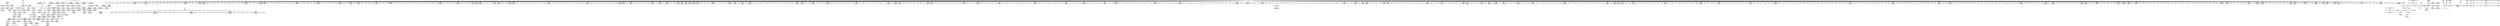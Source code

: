 digraph {
	CE0x4424b20 [shape=record,shape=Mrecord,label="{CE0x4424b20|avc_has_perm:_auditdata|Function::avc_has_perm&Arg::auditdata::|*SummSink*}"]
	CE0x43acd30 [shape=record,shape=Mrecord,label="{CE0x43acd30|1216:_i8*,_:_CRE_196,197_}"]
	CE0x43a90e0 [shape=record,shape=Mrecord,label="{CE0x43a90e0|1216:_i8*,_:_CRE_550,551_}"]
	CE0x439ccb0 [shape=record,shape=Mrecord,label="{CE0x439ccb0|i32_5|*Constant*}"]
	CE0x43b81e0 [shape=record,shape=Mrecord,label="{CE0x43b81e0|1216:_i8*,_:_CRE_571,572_}"]
	CE0x438a680 [shape=record,shape=Mrecord,label="{CE0x438a680|i32_0|*Constant*}"]
	CE0x43af700 [shape=record,shape=Mrecord,label="{CE0x43af700|1216:_i8*,_:_CRE_223,224_}"]
	CE0x43e8f70 [shape=record,shape=Mrecord,label="{CE0x43e8f70|1216:_i8*,_:_CRE_1064,1072_|*MultipleSource*|*LoadInst*|security/selinux/hooks.c,4293|security/selinux/hooks.c,4293}"]
	CE0x43e3e00 [shape=record,shape=Mrecord,label="{CE0x43e3e00|1216:_i8*,_:_CRE_849,850_}"]
	CE0x43a5720 [shape=record,shape=Mrecord,label="{CE0x43a5720|1216:_i8*,_:_CRE_408,409_}"]
	CE0x43e3580 [shape=record,shape=Mrecord,label="{CE0x43e3580|1216:_i8*,_:_CRE_841,842_}"]
	CE0x43c3db0 [shape=record,shape=Mrecord,label="{CE0x43c3db0|1216:_i8*,_:_CRE_366,367_}"]
	CE0x4438a80 [shape=record,shape=Mrecord,label="{CE0x4438a80|8:_%struct.sock*,_:_SCME_44,45_}"]
	CE0x4427aa0 [shape=record,shape=Mrecord,label="{CE0x4427aa0|selinux_socket_unix_may_send:_sk7|security/selinux/hooks.c,4300}"]
	CE0x43c2be0 [shape=record,shape=Mrecord,label="{CE0x43c2be0|1216:_i8*,_:_CRE_312,316_|*MultipleSource*|*LoadInst*|security/selinux/hooks.c,4293|security/selinux/hooks.c,4293}"]
	CE0x439e2f0 [shape=record,shape=Mrecord,label="{CE0x439e2f0|1216:_i8*,_:_CRE_245,246_}"]
	CE0x439c630 [shape=record,shape=Mrecord,label="{CE0x439c630|1216:_i8*,_:_CRE_30,31_}"]
	CE0x43af5f0 [shape=record,shape=Mrecord,label="{CE0x43af5f0|1216:_i8*,_:_CRE_222,223_}"]
	CE0x4423680 [shape=record,shape=Mrecord,label="{CE0x4423680|avc_has_perm:_ssid|Function::avc_has_perm&Arg::ssid::|*SummSink*}"]
	CE0x439da70 [shape=record,shape=Mrecord,label="{CE0x439da70|1216:_i8*,_:_CRE_237,238_}"]
	CE0x43be2a0 [shape=record,shape=Mrecord,label="{CE0x43be2a0|1216:_i8*,_:_CRE_707,708_}"]
	CE0x43be3b0 [shape=record,shape=Mrecord,label="{CE0x43be3b0|1216:_i8*,_:_CRE_708,709_}"]
	CE0x44235c0 [shape=record,shape=Mrecord,label="{CE0x44235c0|avc_has_perm:_ssid|Function::avc_has_perm&Arg::ssid::|*SummSource*}"]
	CE0x439b5a0 [shape=record,shape=Mrecord,label="{CE0x439b5a0|1216:_i8*,_:_CRE_179,180_}"]
	CE0x43bc730 [shape=record,shape=Mrecord,label="{CE0x43bc730|1216:_i8*,_:_CRE_666,667_}"]
	CE0x44373c0 [shape=record,shape=Mrecord,label="{CE0x44373c0|8:_%struct.sock*,_:_SCME_20,22_|*MultipleSource*|security/selinux/hooks.c,4296|security/selinux/hooks.c,4296|security/selinux/hooks.c, 4296}"]
	CE0x43e8490 [shape=record,shape=Mrecord,label="{CE0x43e8490|1216:_i8*,_:_CRE_1016,1024_|*MultipleSource*|*LoadInst*|security/selinux/hooks.c,4293|security/selinux/hooks.c,4293}"]
	CE0x4398df0 [shape=record,shape=Mrecord,label="{CE0x4398df0|selinux_socket_unix_may_send:_sk|security/selinux/hooks.c,4293|*SummSink*}"]
	CE0x439deb0 [shape=record,shape=Mrecord,label="{CE0x439deb0|1216:_i8*,_:_CRE_241,242_}"]
	CE0x43e5450 [shape=record,shape=Mrecord,label="{CE0x43e5450|1216:_i8*,_:_CRE_870,871_}"]
	CE0x43e96b0 [shape=record,shape=Mrecord,label="{CE0x43e96b0|1216:_i8*,_:_CRE_1088,1104_|*MultipleSource*|*LoadInst*|security/selinux/hooks.c,4293|security/selinux/hooks.c,4293}"]
	CE0x4437d70 [shape=record,shape=Mrecord,label="{CE0x4437d70|8:_%struct.sock*,_:_SCME_33,34_}"]
	CE0x43b31d0 [shape=record,shape=Mrecord,label="{CE0x43b31d0|1216:_i8*,_:_CRE_211,212_}"]
	CE0x43e5ab0 [shape=record,shape=Mrecord,label="{CE0x43e5ab0|1216:_i8*,_:_CRE_876,877_}"]
	CE0x43c23a0 [shape=record,shape=Mrecord,label="{CE0x43c23a0|1216:_i8*,_:_CRE_263,264_}"]
	CE0x43b33f0 [shape=record,shape=Mrecord,label="{CE0x43b33f0|1216:_i8*,_:_CRE_213,214_}"]
	CE0x43991d0 [shape=record,shape=Mrecord,label="{CE0x43991d0|1216:_i8*,_:_CRE_139,140_}"]
	CE0x43e5340 [shape=record,shape=Mrecord,label="{CE0x43e5340|1216:_i8*,_:_CRE_869,870_}"]
	CE0x43b9a50 [shape=record,shape=Mrecord,label="{CE0x43b9a50|1216:_i8*,_:_CRE_594,595_}"]
	CE0x43bd2e0 [shape=record,shape=Mrecord,label="{CE0x43bd2e0|1216:_i8*,_:_CRE_677,678_}"]
	CE0x4425030 [shape=record,shape=Mrecord,label="{CE0x4425030|selinux_socket_unix_may_send:_sk4|security/selinux/hooks.c,4300|*SummSink*}"]
	CE0x4438490 [shape=record,shape=Mrecord,label="{CE0x4438490|8:_%struct.sock*,_:_SCME_39,40_}"]
	CE0x4390450 [shape=record,shape=Mrecord,label="{CE0x4390450|i64*_getelementptr_inbounds_(_2_x_i64_,_2_x_i64_*___llvm_gcov_ctr340,_i64_0,_i64_0)|*Constant*}"]
	CE0x43a9830 [shape=record,shape=Mrecord,label="{CE0x43a9830|1216:_i8*,_:_CRE_199,200_}"]
	CE0x43b7a70 [shape=record,shape=Mrecord,label="{CE0x43b7a70|1216:_i8*,_:_CRE_564,565_}"]
	CE0x43c8cd0 [shape=record,shape=Mrecord,label="{CE0x43c8cd0|1216:_i8*,_:_CRE_19,20_|*MultipleSource*|*LoadInst*|security/selinux/hooks.c,4293|security/selinux/hooks.c,4293}"]
	CE0x43a4400 [shape=record,shape=Mrecord,label="{CE0x43a4400|1216:_i8*,_:_CRE_390,391_}"]
	CE0x43b93f0 [shape=record,shape=Mrecord,label="{CE0x43b93f0|1216:_i8*,_:_CRE_588,589_}"]
	CE0x4423520 [shape=record,shape=Mrecord,label="{CE0x4423520|avc_has_perm:_ssid|Function::avc_has_perm&Arg::ssid::}"]
	CE0x439f020 [shape=record,shape=Mrecord,label="{CE0x439f020|1216:_i8*,_:_CRE_164,165_}"]
	CE0x4427640 [shape=record,shape=Mrecord,label="{CE0x4427640|selinux_socket_unix_may_send:_tmp13|security/selinux/hooks.c,4300}"]
	CE0x43e03c0 [shape=record,shape=Mrecord,label="{CE0x43e03c0|1216:_i8*,_:_CRE_760,764_|*MultipleSource*|*LoadInst*|security/selinux/hooks.c,4293|security/selinux/hooks.c,4293}"]
	CE0x44214f0 [shape=record,shape=Mrecord,label="{CE0x44214f0|1216:_i8*,_:_CRE_1216,1224_|*MultipleSource*|*LoadInst*|security/selinux/hooks.c,4294|security/selinux/hooks.c,4294}"]
	CE0x43ec1a0 [shape=record,shape=Mrecord,label="{CE0x43ec1a0|1216:_i8*,_:_CRE_1232,1240_|*MultipleSource*|*LoadInst*|security/selinux/hooks.c,4293|security/selinux/hooks.c,4293}"]
	CE0x4441050 [shape=record,shape=Mrecord,label="{CE0x4441050|selinux_socket_unix_may_send:_tmp11|security/selinux/hooks.c,4296|*SummSink*}"]
	CE0x4429f20 [shape=record,shape=Mrecord,label="{CE0x4429f20|i32_4|*Constant*|*SummSource*}"]
	CE0x43ad310 [shape=record,shape=Mrecord,label="{CE0x43ad310|1216:_i8*,_:_CRE_128,129_}"]
	CE0x43ac240 [shape=record,shape=Mrecord,label="{CE0x43ac240|1216:_i8*,_:_CRE_90,91_}"]
	CE0x43a3850 [shape=record,shape=Mrecord,label="{CE0x43a3850|1216:_i8*,_:_CRE_379,380_}"]
	CE0x439b6b0 [shape=record,shape=Mrecord,label="{CE0x439b6b0|1216:_i8*,_:_CRE_180,181_}"]
	CE0x43aeec0 [shape=record,shape=Mrecord,label="{CE0x43aeec0|1216:_i8*,_:_CRE_115,116_}"]
	CE0x43b0060 [shape=record,shape=Mrecord,label="{CE0x43b0060|1216:_i8*,_:_CRE_168,169_}"]
	CE0x4434420 [shape=record,shape=Mrecord,label="{CE0x4434420|_ret_i32_%call,_!dbg_!27738|security/selinux/hooks.c,4304}"]
	CE0x43bbc90 [shape=record,shape=Mrecord,label="{CE0x43bbc90|1216:_i8*,_:_CRE_656,657_}"]
	CE0x4394660 [shape=record,shape=Mrecord,label="{CE0x4394660|1216:_i8*,_:_CRE_63,64_}"]
	CE0x43e19e0 [shape=record,shape=Mrecord,label="{CE0x43e19e0|1216:_i8*,_:_CRE_815,816_}"]
	CE0x43ad3b0 [shape=record,shape=Mrecord,label="{CE0x43ad3b0|1216:_i8*,_:_CRE_129,130_}"]
	CE0x4424350 [shape=record,shape=Mrecord,label="{CE0x4424350|i32_262144|*Constant*|*SummSink*}"]
	CE0x43a2550 [shape=record,shape=Mrecord,label="{CE0x43a2550|1216:_i8*,_:_CRE_74,75_}"]
	CE0x43c26d0 [shape=record,shape=Mrecord,label="{CE0x43c26d0|1216:_i8*,_:_CRE_272,280_|*MultipleSource*|*LoadInst*|security/selinux/hooks.c,4293|security/selinux/hooks.c,4293}"]
	CE0x43e4790 [shape=record,shape=Mrecord,label="{CE0x43e4790|1216:_i8*,_:_CRE_858,859_}"]
	CE0x43ea4c0 [shape=record,shape=Mrecord,label="{CE0x43ea4c0|1216:_i8*,_:_CRE_1156,1157_}"]
	CE0x43e39c0 [shape=record,shape=Mrecord,label="{CE0x43e39c0|1216:_i8*,_:_CRE_845,846_}"]
	CE0x43e8a00 [shape=record,shape=Mrecord,label="{CE0x43e8a00|1216:_i8*,_:_CRE_1040,1048_|*MultipleSource*|*LoadInst*|security/selinux/hooks.c,4293|security/selinux/hooks.c,4293}"]
	CE0x43a7d20 [shape=record,shape=Mrecord,label="{CE0x43a7d20|1216:_i8*,_:_CRE_512,520_|*MultipleSource*|*LoadInst*|security/selinux/hooks.c,4293|security/selinux/hooks.c,4293}"]
	CE0x439bf00 [shape=record,shape=Mrecord,label="{CE0x439bf00|1216:_i8*,_:_CRE_136,137_}"]
	"CONST[source:0(mediator),value:2(dynamic)][purpose:{object}]"
	CE0x4395250 [shape=record,shape=Mrecord,label="{CE0x4395250|1216:_i8*,_:_CRE_177,178_}"]
	CE0x43e4020 [shape=record,shape=Mrecord,label="{CE0x43e4020|1216:_i8*,_:_CRE_851,852_}"]
	CE0x443ab00 [shape=record,shape=Mrecord,label="{CE0x443ab00|i64_56|*Constant*|*SummSource*}"]
	CE0x43958d0 [shape=record,shape=Mrecord,label="{CE0x43958d0|1216:_i8*,_:_CRE_140,141_}"]
	CE0x43c1f60 [shape=record,shape=Mrecord,label="{CE0x43c1f60|1216:_i8*,_:_CRE_259,260_}"]
	CE0x439ef00 [shape=record,shape=Mrecord,label="{CE0x439ef00|1216:_i8*,_:_CRE_163,164_}"]
	CE0x43b44c0 [shape=record,shape=Mrecord,label="{CE0x43b44c0|1216:_i8*,_:_CRE_68,69_}"]
	CE0x43e5ef0 [shape=record,shape=Mrecord,label="{CE0x43e5ef0|1216:_i8*,_:_CRE_1152,1153_}"]
	CE0x443ad60 [shape=record,shape=Mrecord,label="{CE0x443ad60|selinux_socket_unix_may_send:_type|security/selinux/hooks.c,4298}"]
	CE0x43c9f40 [shape=record,shape=Mrecord,label="{CE0x43c9f40|1216:_i8*,_:_CRE_16,18_|*MultipleSource*|*LoadInst*|security/selinux/hooks.c,4293|security/selinux/hooks.c,4293}"]
	CE0x43bca60 [shape=record,shape=Mrecord,label="{CE0x43bca60|1216:_i8*,_:_CRE_669,670_}"]
	CE0x4403c20 [shape=record,shape=Mrecord,label="{CE0x4403c20|selinux_socket_unix_may_send:_sk_security2|security/selinux/hooks.c,4294|*SummSource*}"]
	CE0x43c0010 [shape=record,shape=Mrecord,label="{CE0x43c0010|32:_%struct.sock*,_:_CRE_8,16_|*MultipleSource*|Function::selinux_socket_unix_may_send&Arg::other::|security/selinux/hooks.c,4294}"]
	CE0x43b24e0 [shape=record,shape=Mrecord,label="{CE0x43b24e0|1216:_i8*,_:_CRE_82,83_}"]
	CE0x43b9b60 [shape=record,shape=Mrecord,label="{CE0x43b9b60|1216:_i8*,_:_CRE_595,596_}"]
	CE0x43abe80 [shape=record,shape=Mrecord,label="{CE0x43abe80|1216:_i8*,_:_CRE_232,233_}"]
	CE0x43e2370 [shape=record,shape=Mrecord,label="{CE0x43e2370|1216:_i8*,_:_CRE_824,825_}"]
	CE0x4429f90 [shape=record,shape=Mrecord,label="{CE0x4429f90|selinux_socket_unix_may_send:_tmp15|security/selinux/hooks.c,4302|*SummSink*}"]
	CE0x43e8da0 [shape=record,shape=Mrecord,label="{CE0x43e8da0|1216:_i8*,_:_CRE_1056,1064_|*MultipleSource*|*LoadInst*|security/selinux/hooks.c,4293|security/selinux/hooks.c,4293}"]
	CE0x43b80d0 [shape=record,shape=Mrecord,label="{CE0x43b80d0|1216:_i8*,_:_CRE_570,571_}"]
	CE0x43a4510 [shape=record,shape=Mrecord,label="{CE0x43a4510|1216:_i8*,_:_CRE_391,392_}"]
	CE0x43c3300 [shape=record,shape=Mrecord,label="{CE0x43c3300|1216:_i8*,_:_CRE_357,358_}"]
	CE0x4437b10 [shape=record,shape=Mrecord,label="{CE0x4437b10|8:_%struct.sock*,_:_SCME_31,32_}"]
	CE0x43b9500 [shape=record,shape=Mrecord,label="{CE0x43b9500|1216:_i8*,_:_CRE_589,590_}"]
	CE0x439d600 [shape=record,shape=Mrecord,label="{CE0x439d600|1216:_i8*,_:_CRE_227,228_}"]
	CE0x43e6110 [shape=record,shape=Mrecord,label="{CE0x43e6110|1216:_i8*,_:_CRE_888,892_|*MultipleSource*|*LoadInst*|security/selinux/hooks.c,4293|security/selinux/hooks.c,4293}"]
	CE0x43b8730 [shape=record,shape=Mrecord,label="{CE0x43b8730|1216:_i8*,_:_CRE_576,577_}"]
	CE0x442b1a0 [shape=record,shape=Mrecord,label="{CE0x442b1a0|selinux_socket_unix_may_send:_tmp15|security/selinux/hooks.c,4302}"]
	CE0x43e48a0 [shape=record,shape=Mrecord,label="{CE0x43e48a0|1216:_i8*,_:_CRE_859,860_}"]
	CE0x43e7b80 [shape=record,shape=Mrecord,label="{CE0x43e7b80|1216:_i8*,_:_CRE_976,980_|*MultipleSource*|*LoadInst*|security/selinux/hooks.c,4293|security/selinux/hooks.c,4293}"]
	CE0x43ed020 [shape=record,shape=Mrecord,label="{CE0x43ed020|selinux_socket_unix_may_send:_tmp5|security/selinux/hooks.c,4293|*SummSink*}"]
	CE0x439f130 [shape=record,shape=Mrecord,label="{CE0x439f130|1216:_i8*,_:_CRE_165,166_}"]
	CE0x43e7f20 [shape=record,shape=Mrecord,label="{CE0x43e7f20|1216:_i8*,_:_CRE_992,1000_|*MultipleSource*|*LoadInst*|security/selinux/hooks.c,4293|security/selinux/hooks.c,4293}"]
	CE0x43c01c0 [shape=record,shape=Mrecord,label="{CE0x43c01c0|1216:_i8*,_:_CRE_689,690_}"]
	CE0x4394f20 [shape=record,shape=Mrecord,label="{CE0x4394f20|1216:_i8*,_:_CRE_174,175_}"]
	CE0x438f4f0 [shape=record,shape=Mrecord,label="{CE0x438f4f0|selinux_socket_unix_may_send:_entry|*SummSink*}"]
	CE0x438f050 [shape=record,shape=Mrecord,label="{CE0x438f050|i64*_getelementptr_inbounds_(_2_x_i64_,_2_x_i64_*___llvm_gcov_ctr340,_i64_0,_i64_1)|*Constant*}"]
	CE0x43aafd0 [shape=record,shape=Mrecord,label="{CE0x43aafd0|selinux_socket_unix_may_send:_sk|security/selinux/hooks.c,4293|*SummSource*}"]
	CE0x439b8d0 [shape=record,shape=Mrecord,label="{CE0x439b8d0|1216:_i8*,_:_CRE_182,183_}"]
	CE0x439dda0 [shape=record,shape=Mrecord,label="{CE0x439dda0|1216:_i8*,_:_CRE_240,241_}"]
	CE0x43e6b70 [shape=record,shape=Mrecord,label="{CE0x43e6b70|1216:_i8*,_:_CRE_920,936_|*MultipleSource*|*LoadInst*|security/selinux/hooks.c,4293|security/selinux/hooks.c,4293}"]
	CE0x43b3a90 [shape=record,shape=Mrecord,label="{CE0x43b3a90|1216:_i8*,_:_CRE_147,148_}"]
	CE0x43e4680 [shape=record,shape=Mrecord,label="{CE0x43e4680|1216:_i8*,_:_CRE_857,858_}"]
	CE0x43bfe50 [shape=record,shape=Mrecord,label="{CE0x43bfe50|32:_%struct.sock*,_:_CRE_4,6_|*MultipleSource*|Function::selinux_socket_unix_may_send&Arg::other::|security/selinux/hooks.c,4294}"]
	CE0x43c7ae0 [shape=record,shape=Mrecord,label="{CE0x43c7ae0|1216:_i8*,_:_CRE_25,26_}"]
	CE0x43a6d30 [shape=record,shape=Mrecord,label="{CE0x43a6d30|1216:_i8*,_:_CRE_440,448_|*MultipleSource*|*LoadInst*|security/selinux/hooks.c,4293|security/selinux/hooks.c,4293}"]
	CE0x43b82f0 [shape=record,shape=Mrecord,label="{CE0x43b82f0|1216:_i8*,_:_CRE_572,573_}"]
	CE0x439c710 [shape=record,shape=Mrecord,label="{CE0x439c710|1216:_i8*,_:_CRE_31,32_}"]
	CE0x44237e0 [shape=record,shape=Mrecord,label="{CE0x44237e0|avc_has_perm:_tsid|Function::avc_has_perm&Arg::tsid::}"]
	CE0x43a64f0 [shape=record,shape=Mrecord,label="{CE0x43a64f0|1216:_i8*,_:_CRE_421,422_}"]
	CE0x4433d70 [shape=record,shape=Mrecord,label="{CE0x4433d70|_ret_i32_%retval.0,_!dbg_!27728|security/selinux/avc.c,775|*SummSink*}"]
	CE0x4399160 [shape=record,shape=Mrecord,label="{CE0x4399160|1216:_i8*,_:_CRE_118,119_}"]
	CE0x43a6600 [shape=record,shape=Mrecord,label="{CE0x43a6600|1216:_i8*,_:_CRE_422,423_}"]
	CE0x439b7c0 [shape=record,shape=Mrecord,label="{CE0x439b7c0|1216:_i8*,_:_CRE_181,182_}"]
	CE0x43bd0c0 [shape=record,shape=Mrecord,label="{CE0x43bd0c0|1216:_i8*,_:_CRE_675,676_}"]
	CE0x43e2150 [shape=record,shape=Mrecord,label="{CE0x43e2150|1216:_i8*,_:_CRE_822,823_}"]
	CE0x43ac2b0 [shape=record,shape=Mrecord,label="{CE0x43ac2b0|1216:_i8*,_:_CRE_93,94_}"]
	CE0x4402740 [shape=record,shape=Mrecord,label="{CE0x4402740|i8_2|*Constant*|*SummSource*}"]
	CE0x4402ba0 [shape=record,shape=Mrecord,label="{CE0x4402ba0|selinux_socket_unix_may_send:_u|security/selinux/hooks.c,4299|*SummSink*}"]
	CE0x4427c60 [shape=record,shape=Mrecord,label="{CE0x4427c60|selinux_socket_unix_may_send:_sk7|security/selinux/hooks.c,4300|*SummSource*}"]
	CE0x43ba3e0 [shape=record,shape=Mrecord,label="{CE0x43ba3e0|1216:_i8*,_:_CRE_603,604_}"]
	CE0x43a0c40 [shape=record,shape=Mrecord,label="{CE0x43a0c40|1216:_i8*,_:_CRE_208,209_}"]
	CE0x4391b00 [shape=record,shape=Mrecord,label="{CE0x4391b00|selinux_socket_unix_may_send:_sock|Function::selinux_socket_unix_may_send&Arg::sock::|*SummSource*}"]
	CE0x43ba710 [shape=record,shape=Mrecord,label="{CE0x43ba710|1216:_i8*,_:_CRE_606,607_}"]
	CE0x4424850 [shape=record,shape=Mrecord,label="{CE0x4424850|avc_has_perm:_auditdata|Function::avc_has_perm&Arg::auditdata::}"]
	CE0x439dc90 [shape=record,shape=Mrecord,label="{CE0x439dc90|1216:_i8*,_:_CRE_239,240_}"]
	CE0x43a73f0 [shape=record,shape=Mrecord,label="{CE0x43a73f0|1216:_i8*,_:_CRE_464,468_|*MultipleSource*|*LoadInst*|security/selinux/hooks.c,4293|security/selinux/hooks.c,4293}"]
	CE0x439ca50 [shape=record,shape=Mrecord,label="{CE0x439ca50|selinux_socket_unix_may_send:_tmp3}"]
	CE0x43aee50 [shape=record,shape=Mrecord,label="{CE0x43aee50|1216:_i8*,_:_CRE_114,115_}"]
	CE0x43bf360 [shape=record,shape=Mrecord,label="{CE0x43bf360|selinux_socket_unix_may_send:_other|Function::selinux_socket_unix_may_send&Arg::other::|*SummSink*}"]
	CE0x44379e0 [shape=record,shape=Mrecord,label="{CE0x44379e0|8:_%struct.sock*,_:_SCME_30,31_}"]
	CE0x43c1e50 [shape=record,shape=Mrecord,label="{CE0x43c1e50|1216:_i8*,_:_CRE_258,259_}"]
	CE0x4397cb0 [shape=record,shape=Mrecord,label="{CE0x4397cb0|1216:_i8*,_:_CRE_29,30_}"]
	CE0x43acea0 [shape=record,shape=Mrecord,label="{CE0x43acea0|1216:_i8*,_:_CRE_123,124_}"]
	CE0x4422ab0 [shape=record,shape=Mrecord,label="{CE0x4422ab0|selinux_socket_unix_may_send:_tmp9|security/selinux/hooks.c,4294}"]
	CE0x4402880 [shape=record,shape=Mrecord,label="{CE0x4402880|selinux_socket_unix_may_send:_u|security/selinux/hooks.c,4299|*SummSource*}"]
	CE0x43c2b40 [shape=record,shape=Mrecord,label="{CE0x43c2b40|1216:_i8*,_:_CRE_304,312_|*MultipleSource*|*LoadInst*|security/selinux/hooks.c,4293|security/selinux/hooks.c,4293}"]
	CE0x439d960 [shape=record,shape=Mrecord,label="{CE0x439d960|1216:_i8*,_:_CRE_236,237_}"]
	CE0x43b3610 [shape=record,shape=Mrecord,label="{CE0x43b3610|1216:_i8*,_:_CRE_215,216_}"]
	CE0x43b91d0 [shape=record,shape=Mrecord,label="{CE0x43b91d0|1216:_i8*,_:_CRE_586,587_}"]
	CE0x43e6000 [shape=record,shape=Mrecord,label="{CE0x43e6000|1216:_i8*,_:_CRE_880,888_|*MultipleSource*|*LoadInst*|security/selinux/hooks.c,4293|security/selinux/hooks.c,4293}"]
	CE0x43ecab0 [shape=record,shape=Mrecord,label="{CE0x43ecab0|1216:_i8*,_:_CRE_1272,1280_|*MultipleSource*|*LoadInst*|security/selinux/hooks.c,4293|security/selinux/hooks.c,4293}"]
	CE0x43eb4f0 [shape=record,shape=Mrecord,label="{CE0x43eb4f0|1216:_i8*,_:_CRE_1196,1200_|*MultipleSource*|*LoadInst*|security/selinux/hooks.c,4293|security/selinux/hooks.c,4293}"]
	CE0x439ea20 [shape=record,shape=Mrecord,label="{CE0x439ea20|selinux_socket_unix_may_send:_tmp3|*SummSink*}"]
	CE0x43b9830 [shape=record,shape=Mrecord,label="{CE0x43b9830|1216:_i8*,_:_CRE_592,593_}"]
	CE0x43bcb70 [shape=record,shape=Mrecord,label="{CE0x43bcb70|1216:_i8*,_:_CRE_670,671_}"]
	CE0x43bed40 [shape=record,shape=Mrecord,label="{CE0x43bed40|1216:_i8*,_:_CRE_717,718_}"]
	CE0x43cc3f0 [shape=record,shape=Mrecord,label="{CE0x43cc3f0|1216:_i8*,_:_CRE_8,12_|*MultipleSource*|*LoadInst*|security/selinux/hooks.c,4293|security/selinux/hooks.c,4293}"]
	CE0x43e0cd0 [shape=record,shape=Mrecord,label="{CE0x43e0cd0|1216:_i8*,_:_CRE_784,792_|*MultipleSource*|*LoadInst*|security/selinux/hooks.c,4293|security/selinux/hooks.c,4293}"]
	CE0x43b7c90 [shape=record,shape=Mrecord,label="{CE0x43b7c90|1216:_i8*,_:_CRE_566,567_}"]
	CE0x44271d0 [shape=record,shape=Mrecord,label="{CE0x44271d0|selinux_socket_unix_may_send:_net6|security/selinux/hooks.c,4300|*SummSource*}"]
	CE0x43a4a60 [shape=record,shape=Mrecord,label="{CE0x43a4a60|1216:_i8*,_:_CRE_396,397_}"]
	CE0x43dfe50 [shape=record,shape=Mrecord,label="{CE0x43dfe50|1216:_i8*,_:_CRE_736,740_|*MultipleSource*|*LoadInst*|security/selinux/hooks.c,4293|security/selinux/hooks.c,4293}"]
	CE0x43a6ba0 [shape=record,shape=Mrecord,label="{CE0x43a6ba0|1216:_i8*,_:_CRE_432,440_|*MultipleSource*|*LoadInst*|security/selinux/hooks.c,4293|security/selinux/hooks.c,4293}"]
	CE0x43bc950 [shape=record,shape=Mrecord,label="{CE0x43bc950|1216:_i8*,_:_CRE_668,669_}"]
	CE0x43c3970 [shape=record,shape=Mrecord,label="{CE0x43c3970|1216:_i8*,_:_CRE_362,363_}"]
	CE0x438e810 [shape=record,shape=Mrecord,label="{CE0x438e810|selinux_socket_unix_may_send:_sk_security|security/selinux/hooks.c,4293|*SummSource*}"]
	CE0x44244c0 [shape=record,shape=Mrecord,label="{CE0x44244c0|avc_has_perm:_requested|Function::avc_has_perm&Arg::requested::}"]
	CE0x4390df0 [shape=record,shape=Mrecord,label="{CE0x4390df0|selinux_socket_unix_may_send:_bb|*SummSink*}"]
	CE0x43ba0b0 [shape=record,shape=Mrecord,label="{CE0x43ba0b0|1216:_i8*,_:_CRE_600,601_}"]
	CE0x439c7b0 [shape=record,shape=Mrecord,label="{CE0x439c7b0|1216:_i8*,_:_CRE_32,33_}"]
	CE0x43c0d70 [shape=record,shape=Mrecord,label="{CE0x43c0d70|1216:_i8*,_:_CRE_700,701_}"]
	CE0x43e3cf0 [shape=record,shape=Mrecord,label="{CE0x43e3cf0|1216:_i8*,_:_CRE_848,849_}"]
	CE0x43e26a0 [shape=record,shape=Mrecord,label="{CE0x43e26a0|1216:_i8*,_:_CRE_827,828_}"]
	CE0x43af3d0 [shape=record,shape=Mrecord,label="{CE0x43af3d0|1216:_i8*,_:_CRE_220,221_}"]
	CE0x43945f0 [shape=record,shape=Mrecord,label="{CE0x43945f0|1216:_i8*,_:_CRE_75,76_}"]
	CE0x43bb210 [shape=record,shape=Mrecord,label="{CE0x43bb210|1216:_i8*,_:_CRE_640,644_|*MultipleSource*|*LoadInst*|security/selinux/hooks.c,4293|security/selinux/hooks.c,4293}"]
	CE0x43bd500 [shape=record,shape=Mrecord,label="{CE0x43bd500|1216:_i8*,_:_CRE_679,680_}"]
	CE0x43a0e60 [shape=record,shape=Mrecord,label="{CE0x43a0e60|1216:_i8*,_:_CRE_210,211_}"]
	CE0x43a4fb0 [shape=record,shape=Mrecord,label="{CE0x43a4fb0|1216:_i8*,_:_CRE_401,402_}"]
	CE0x43b7520 [shape=record,shape=Mrecord,label="{CE0x43b7520|1216:_i8*,_:_CRE_559,560_}"]
	CE0x439b3a0 [shape=record,shape=Mrecord,label="{CE0x439b3a0|1216:_i8*,_:_CRE_58,59_}"]
	CE0x43ad550 [shape=record,shape=Mrecord,label="{CE0x43ad550|1216:_i8*,_:_CRE_131,132_}"]
	CE0x43cc330 [shape=record,shape=Mrecord,label="{CE0x43cc330|1216:_i8*,_:_CRE_24,25_}"]
	CE0x4424450 [shape=record,shape=Mrecord,label="{CE0x4424450|_ret_i32_%retval.0,_!dbg_!27728|security/selinux/avc.c,775}"]
	CE0x43c3750 [shape=record,shape=Mrecord,label="{CE0x43c3750|1216:_i8*,_:_CRE_360,361_}"]
	CE0x43923d0 [shape=record,shape=Mrecord,label="{CE0x43923d0|1216:_i8*,_:_CRE_72,73_}"]
	CE0x43a3630 [shape=record,shape=Mrecord,label="{CE0x43a3630|1216:_i8*,_:_CRE_377,378_}"]
	CE0x43e6270 [shape=record,shape=Mrecord,label="{CE0x43e6270|1216:_i8*,_:_CRE_892,896_|*MultipleSource*|*LoadInst*|security/selinux/hooks.c,4293|security/selinux/hooks.c,4293}"]
	CE0x4429a40 [shape=record,shape=Mrecord,label="{CE0x4429a40|selinux_socket_unix_may_send:_tmp14|security/selinux/hooks.c,4302}"]
	CE0x43e4df0 [shape=record,shape=Mrecord,label="{CE0x43e4df0|1216:_i8*,_:_CRE_864,865_}"]
	CE0x43a5500 [shape=record,shape=Mrecord,label="{CE0x43a5500|1216:_i8*,_:_CRE_406,407_}"]
	CE0x4441390 [shape=record,shape=Mrecord,label="{CE0x4441390|i8_0|*Constant*|*SummSource*}"]
	CE0x43c10a0 [shape=record,shape=Mrecord,label="{CE0x43c10a0|1216:_i8*,_:_CRE_703,704_}"]
	CE0x43b3830 [shape=record,shape=Mrecord,label="{CE0x43b3830|1216:_i8*,_:_CRE_217,218_}"]
	CE0x43a4620 [shape=record,shape=Mrecord,label="{CE0x43a4620|1216:_i8*,_:_CRE_392,393_}"]
	CE0x43be190 [shape=record,shape=Mrecord,label="{CE0x43be190|1216:_i8*,_:_CRE_706,707_}"]
	CE0x43e2040 [shape=record,shape=Mrecord,label="{CE0x43e2040|1216:_i8*,_:_CRE_821,822_}"]
	CE0x438d3a0 [shape=record,shape=Mrecord,label="{CE0x438d3a0|selinux_socket_unix_may_send:_entry|*SummSource*}"]
	CE0x43e4350 [shape=record,shape=Mrecord,label="{CE0x43e4350|1216:_i8*,_:_CRE_854,855_}"]
	CE0x4423d50 [shape=record,shape=Mrecord,label="{CE0x4423d50|avc_has_perm:_tclass|Function::avc_has_perm&Arg::tclass::|*SummSource*}"]
	CE0x43eac60 [shape=record,shape=Mrecord,label="{CE0x43eac60|1216:_i8*,_:_CRE_1164,1168_|*MultipleSource*|*LoadInst*|security/selinux/hooks.c,4293|security/selinux/hooks.c,4293}"]
	CE0x43dfac0 [shape=record,shape=Mrecord,label="{CE0x43dfac0|1216:_i8*,_:_CRE_728,732_|*MultipleSource*|*LoadInst*|security/selinux/hooks.c,4293|security/selinux/hooks.c,4293}"]
	CE0x3c91fd0 [shape=record,shape=Mrecord,label="{CE0x3c91fd0|i32_59|*Constant*|*SummSource*}"]
	CE0x43924a0 [shape=record,shape=Mrecord,label="{CE0x43924a0|1216:_i8*,_:_CRE_73,74_}"]
	CE0x43ebe00 [shape=record,shape=Mrecord,label="{CE0x43ebe00|1216:_i8*,_:_CRE_1224,1228_|*MultipleSource*|*LoadInst*|security/selinux/hooks.c,4293|security/selinux/hooks.c,4293}"]
	CE0x43a8750 [shape=record,shape=Mrecord,label="{CE0x43a8750|1216:_i8*,_:_CRE_541,542_}"]
	CE0x43a4950 [shape=record,shape=Mrecord,label="{CE0x43a4950|1216:_i8*,_:_CRE_395,396_}"]
	CE0x43bc510 [shape=record,shape=Mrecord,label="{CE0x43bc510|1216:_i8*,_:_CRE_664,665_}"]
	CE0x4440500 [shape=record,shape=Mrecord,label="{CE0x4440500|selinux_socket_unix_may_send:_tmp9|security/selinux/hooks.c,4294|*SummSink*}"]
	CE0x43a0d50 [shape=record,shape=Mrecord,label="{CE0x43a0d50|1216:_i8*,_:_CRE_209,210_}"]
	CE0x43a60b0 [shape=record,shape=Mrecord,label="{CE0x43a60b0|1216:_i8*,_:_CRE_417,418_}"]
	CE0x43c9db0 [shape=record,shape=Mrecord,label="{CE0x43c9db0|1216:_i8*,_:_CRE_12,16_|*MultipleSource*|*LoadInst*|security/selinux/hooks.c,4293|security/selinux/hooks.c,4293}"]
	CE0x43e49b0 [shape=record,shape=Mrecord,label="{CE0x43e49b0|1216:_i8*,_:_CRE_860,861_}"]
	CE0x43e9a50 [shape=record,shape=Mrecord,label="{CE0x43e9a50|1216:_i8*,_:_CRE_1112,1128_|*MultipleSource*|*LoadInst*|security/selinux/hooks.c,4293|security/selinux/hooks.c,4293}"]
	CE0x442f3c0 [shape=record,shape=Mrecord,label="{CE0x442f3c0|selinux_socket_unix_may_send:_call|security/selinux/hooks.c,4302|*SummSink*}"]
	CE0x43bd940 [shape=record,shape=Mrecord,label="{CE0x43bd940|1216:_i8*,_:_CRE_683,684_}"]
	CE0x43e0930 [shape=record,shape=Mrecord,label="{CE0x43e0930|1216:_i8*,_:_CRE_772,776_|*MultipleSource*|*LoadInst*|security/selinux/hooks.c,4293|security/selinux/hooks.c,4293}"]
	CE0x43e5560 [shape=record,shape=Mrecord,label="{CE0x43e5560|1216:_i8*,_:_CRE_871,872_}"]
	CE0x43a20a0 [shape=record,shape=Mrecord,label="{CE0x43a20a0|_call_void_mcount()_#3}"]
	CE0x4429be0 [shape=record,shape=Mrecord,label="{CE0x4429be0|selinux_socket_unix_may_send:_tmp14|security/selinux/hooks.c,4302|*SummSource*}"]
	CE0x43a6820 [shape=record,shape=Mrecord,label="{CE0x43a6820|1216:_i8*,_:_CRE_536,537_}"]
	CE0x44399f0 [shape=record,shape=Mrecord,label="{CE0x44399f0|i32_8|*Constant*|*SummSource*}"]
	CE0x43c25c0 [shape=record,shape=Mrecord,label="{CE0x43c25c0|1216:_i8*,_:_CRE_264,272_|*MultipleSource*|*LoadInst*|security/selinux/hooks.c,4293|security/selinux/hooks.c,4293}"]
	CE0x43a7540 [shape=record,shape=Mrecord,label="{CE0x43a7540|1216:_i8*,_:_CRE_468,472_|*MultipleSource*|*LoadInst*|security/selinux/hooks.c,4293|security/selinux/hooks.c,4293}"]
	CE0x4392000 [shape=record,shape=Mrecord,label="{CE0x4392000|1216:_i8*,_:_CRE_40,48_|*MultipleSource*|*LoadInst*|security/selinux/hooks.c,4293|security/selinux/hooks.c,4293}"]
	CE0x43e8bd0 [shape=record,shape=Mrecord,label="{CE0x43e8bd0|1216:_i8*,_:_CRE_1048,1056_|*MultipleSource*|*LoadInst*|security/selinux/hooks.c,4293|security/selinux/hooks.c,4293}"]
	CE0x43ac9a0 [shape=record,shape=Mrecord,label="{CE0x43ac9a0|1216:_i8*,_:_CRE_184,188_|*MultipleSource*|*LoadInst*|security/selinux/hooks.c,4293|security/selinux/hooks.c,4293}"]
	CE0x4434580 [shape=record,shape=Mrecord,label="{CE0x4434580|_ret_i32_%call,_!dbg_!27738|security/selinux/hooks.c,4304|*SummSource*}"]
	CE0x43e82c0 [shape=record,shape=Mrecord,label="{CE0x43e82c0|1216:_i8*,_:_CRE_1008,1016_|*MultipleSource*|*LoadInst*|security/selinux/hooks.c,4293|security/selinux/hooks.c,4293}"]
	CE0x439b250 [shape=record,shape=Mrecord,label="{CE0x439b250|1216:_i8*,_:_CRE_57,58_}"]
	CE0x43a50c0 [shape=record,shape=Mrecord,label="{CE0x43a50c0|1216:_i8*,_:_CRE_402,403_}"]
	CE0x4439530 [shape=record,shape=Mrecord,label="{CE0x4439530|8:_%struct.sock*,_:_SCME_53,54_}"]
	CE0x43a8a80 [shape=record,shape=Mrecord,label="{CE0x43a8a80|1216:_i8*,_:_CRE_544,545_}"]
	CE0x438f7b0 [shape=record,shape=Mrecord,label="{CE0x438f7b0|selinux_socket_unix_may_send:_sk|security/selinux/hooks.c,4293}"]
	CE0x438a520 [shape=record,shape=Mrecord,label="{CE0x438a520|32:_%struct.sock*,_:_CRE_8,16_|*MultipleSource*|security/selinux/hooks.c,4293|Function::selinux_socket_unix_may_send&Arg::sock::}"]
	CE0x43ad110 [shape=record,shape=Mrecord,label="{CE0x43ad110|1216:_i8*,_:_CRE_126,127_}"]
	CE0x43b8620 [shape=record,shape=Mrecord,label="{CE0x43b8620|1216:_i8*,_:_CRE_575,576_}"]
	CE0x439c880 [shape=record,shape=Mrecord,label="{CE0x439c880|1216:_i8*,_:_CRE_33,34_}"]
	CE0x4437fd0 [shape=record,shape=Mrecord,label="{CE0x4437fd0|8:_%struct.sock*,_:_SCME_35,36_}"]
	CE0x438e310 [shape=record,shape=Mrecord,label="{CE0x438e310|32:_%struct.sock*,_:_CRE_0,4_|*MultipleSource*|security/selinux/hooks.c,4293|Function::selinux_socket_unix_may_send&Arg::sock::}"]
	CE0x43c29c0 [shape=record,shape=Mrecord,label="{CE0x43c29c0|1216:_i8*,_:_CRE_288,304_|*MultipleSource*|*LoadInst*|security/selinux/hooks.c,4293|security/selinux/hooks.c,4293}"]
	CE0x4399a30 [shape=record,shape=Mrecord,label="{CE0x4399a30|1216:_i8*,_:_CRE_162,163_}"]
	CE0x43c2c50 [shape=record,shape=Mrecord,label="{CE0x43c2c50|1216:_i8*,_:_CRE_320,328_|*MultipleSource*|*LoadInst*|security/selinux/hooks.c,4293|security/selinux/hooks.c,4293}"]
	CE0x43c33e0 [shape=record,shape=Mrecord,label="{CE0x43c33e0|1216:_i8*,_:_CRE_355,356_}"]
	CE0x4404460 [shape=record,shape=Mrecord,label="{CE0x4404460|selinux_socket_unix_may_send:_sk_security2|security/selinux/hooks.c,4294|*SummSink*}"]
	CE0x43c2e40 [shape=record,shape=Mrecord,label="{CE0x43c2e40|1216:_i8*,_:_CRE_328,336_|*MultipleSource*|*LoadInst*|security/selinux/hooks.c,4293|security/selinux/hooks.c,4293}"]
	CE0x4397df0 [shape=record,shape=Mrecord,label="{CE0x4397df0|1216:_i8*,_:_CRE_28,29_}"]
	CE0x43a83e0 [shape=record,shape=Mrecord,label="{CE0x43a83e0|1216:_i8*,_:_CRE_538,539_}"]
	CE0x439c0a0 [shape=record,shape=Mrecord,label="{CE0x439c0a0|1216:_i8*,_:_CRE_138,139_}"]
	CE0x439f350 [shape=record,shape=Mrecord,label="{CE0x439f350|1216:_i8*,_:_CRE_167,168_}"]
	CE0x439bd60 [shape=record,shape=Mrecord,label="{CE0x439bd60|1216:_i8*,_:_CRE_134,135_}"]
	CE0x43b7eb0 [shape=record,shape=Mrecord,label="{CE0x43b7eb0|1216:_i8*,_:_CRE_568,569_}"]
	CE0x43a3b80 [shape=record,shape=Mrecord,label="{CE0x43a3b80|1216:_i8*,_:_CRE_382,383_}"]
	CE0x43acc10 [shape=record,shape=Mrecord,label="{CE0x43acc10|1216:_i8*,_:_CRE_194,195_}"]
	CE0x43bbeb0 [shape=record,shape=Mrecord,label="{CE0x43bbeb0|1216:_i8*,_:_CRE_658,659_}"]
	CE0x43a2660 [shape=record,shape=Mrecord,label="{CE0x43a2660|1216:_i8*,_:_CRE_76,77_}"]
	CE0x43bda50 [shape=record,shape=Mrecord,label="{CE0x43bda50|1216:_i8*,_:_CRE_684,685_}"]
	CE0x43e18d0 [shape=record,shape=Mrecord,label="{CE0x43e18d0|1216:_i8*,_:_CRE_814,815_}"]
	CE0x63148f0 [shape=record,shape=Mrecord,label="{CE0x63148f0|32:_%struct.sock*,_:_CRE_40,48_|*MultipleSource*|security/selinux/hooks.c,4293|Function::selinux_socket_unix_may_send&Arg::sock::}"]
	CE0x43903a0 [shape=record,shape=Mrecord,label="{CE0x43903a0|selinux_socket_unix_may_send:_ad|security/selinux/hooks.c, 4295|*SummSink*}"]
	CE0x43df960 [shape=record,shape=Mrecord,label="{CE0x43df960|1216:_i8*,_:_CRE_724,728_|*MultipleSource*|*LoadInst*|security/selinux/hooks.c,4293|security/selinux/hooks.c,4293}"]
	CE0x4437930 [shape=record,shape=Mrecord,label="{CE0x4437930|8:_%struct.sock*,_:_SCME_29,30_}"]
	CE0x4389f20 [shape=record,shape=Mrecord,label="{CE0x4389f20|selinux_socket_unix_may_send:_tmp|*SummSource*}"]
	CE0x43b3b60 [shape=record,shape=Mrecord,label="{CE0x43b3b60|1216:_i8*,_:_CRE_148,149_}"]
	CE0x43a9300 [shape=record,shape=Mrecord,label="{CE0x43a9300|1216:_i8*,_:_CRE_552,553_}"]
	CE0x43a7150 [shape=record,shape=Mrecord,label="{CE0x43a7150|1216:_i8*,_:_CRE_456,458_|*MultipleSource*|*LoadInst*|security/selinux/hooks.c,4293|security/selinux/hooks.c,4293}"]
	CE0x43ab040 [shape=record,shape=Mrecord,label="{CE0x43ab040|selinux_socket_unix_may_send:_tmp4|*LoadInst*|security/selinux/hooks.c,4293}"]
	CE0x43b9610 [shape=record,shape=Mrecord,label="{CE0x43b9610|1216:_i8*,_:_CRE_590,591_}"]
	CE0x442e240 [shape=record,shape=Mrecord,label="{CE0x442e240|selinux_socket_unix_may_send:_tmp16|security/selinux/hooks.c,4302|*SummSource*}"]
	CE0x43b0f40 [shape=record,shape=Mrecord,label="{CE0x43b0f40|1216:_i8*,_:_CRE_37,38_}"]
	CE0x438ece0 [shape=record,shape=Mrecord,label="{CE0x438ece0|selinux_socket_unix_may_send:_ad|security/selinux/hooks.c, 4295}"]
	CE0x43994b0 [shape=record,shape=Mrecord,label="{CE0x43994b0|1216:_i8*,_:_CRE_122,123_}"]
	CE0x43c7990 [shape=record,shape=Mrecord,label="{CE0x43c7990|1216:_i8*,_:_CRE_20,24_|*MultipleSource*|*LoadInst*|security/selinux/hooks.c,4293|security/selinux/hooks.c,4293}"]
	CE0x442f080 [shape=record,shape=Mrecord,label="{CE0x442f080|selinux_socket_unix_may_send:_call|security/selinux/hooks.c,4302}"]
	CE0x43afb70 [shape=record,shape=Mrecord,label="{CE0x43afb70|1216:_i8*,_:_CRE_103,104_}"]
	CE0x43b90c0 [shape=record,shape=Mrecord,label="{CE0x43b90c0|1216:_i8*,_:_CRE_585,586_}"]
	CE0x43bcc80 [shape=record,shape=Mrecord,label="{CE0x43bcc80|1216:_i8*,_:_CRE_671,672_}"]
	CE0x43a3a70 [shape=record,shape=Mrecord,label="{CE0x43a3a70|1216:_i8*,_:_CRE_381,382_}"]
	CE0x43abc60 [shape=record,shape=Mrecord,label="{CE0x43abc60|1216:_i8*,_:_CRE_230,231_}"]
	CE0x43e1af0 [shape=record,shape=Mrecord,label="{CE0x43e1af0|1216:_i8*,_:_CRE_816,817_}"]
	CE0x43a3960 [shape=record,shape=Mrecord,label="{CE0x43a3960|1216:_i8*,_:_CRE_380,381_}"]
	CE0x4433b90 [shape=record,shape=Mrecord,label="{CE0x4433b90|_ret_i32_%retval.0,_!dbg_!27728|security/selinux/avc.c,775|*SummSource*}"]
	CE0x43a7bd0 [shape=record,shape=Mrecord,label="{CE0x43a7bd0|1216:_i8*,_:_CRE_496,512_|*MultipleSource*|*LoadInst*|security/selinux/hooks.c,4293|security/selinux/hooks.c,4293}"]
	CE0x43ed180 [shape=record,shape=Mrecord,label="{CE0x43ed180|selinux_socket_unix_may_send:_tmp6|security/selinux/hooks.c,4293|*SummSource*}"]
	CE0x43b0e70 [shape=record,shape=Mrecord,label="{CE0x43b0e70|1216:_i8*,_:_CRE_36,37_}"]
	CE0x4439b20 [shape=record,shape=Mrecord,label="{CE0x4439b20|i32_8|*Constant*|*SummSink*}"]
	CE0x43b92e0 [shape=record,shape=Mrecord,label="{CE0x43b92e0|1216:_i8*,_:_CRE_587,588_}"]
	CE0x4440cb0 [shape=record,shape=Mrecord,label="{CE0x4440cb0|selinux_socket_unix_may_send:_tmp11|security/selinux/hooks.c,4296}"]
	CE0x4392160 [shape=record,shape=Mrecord,label="{CE0x4392160|1216:_i8*,_:_CRE_69,70_}"]
	CE0x4394e10 [shape=record,shape=Mrecord,label="{CE0x4394e10|1216:_i8*,_:_CRE_173,174_}"]
	CE0x43ea930 [shape=record,shape=Mrecord,label="{CE0x43ea930|1216:_i8*,_:_CRE_1159,1160_}"]
	CE0x442ebd0 [shape=record,shape=Mrecord,label="{CE0x442ebd0|selinux_socket_unix_may_send:_tmp16|security/selinux/hooks.c,4302|*SummSink*}"]
	CE0x43a4840 [shape=record,shape=Mrecord,label="{CE0x43a4840|1216:_i8*,_:_CRE_394,395_}"]
	CE0x43a52e0 [shape=record,shape=Mrecord,label="{CE0x43a52e0|1216:_i8*,_:_CRE_404,405_}"]
	CE0x43e28c0 [shape=record,shape=Mrecord,label="{CE0x43e28c0|1216:_i8*,_:_CRE_829,830_}"]
	CE0x43e79b0 [shape=record,shape=Mrecord,label="{CE0x43e79b0|1216:_i8*,_:_CRE_972,976_|*MultipleSource*|*LoadInst*|security/selinux/hooks.c,4293|security/selinux/hooks.c,4293}"]
	CE0x43bdd80 [shape=record,shape=Mrecord,label="{CE0x43bdd80|1216:_i8*,_:_CRE_687,688_}"]
	CE0x43e7d50 [shape=record,shape=Mrecord,label="{CE0x43e7d50|1216:_i8*,_:_CRE_984,992_|*MultipleSource*|*LoadInst*|security/selinux/hooks.c,4293|security/selinux/hooks.c,4293}"]
	CE0x43e80f0 [shape=record,shape=Mrecord,label="{CE0x43e80f0|1216:_i8*,_:_CRE_1000,1008_|*MultipleSource*|*LoadInst*|security/selinux/hooks.c,4293|security/selinux/hooks.c,4293}"]
	CE0x4391c60 [shape=record,shape=Mrecord,label="{CE0x4391c60|selinux_socket_unix_may_send:_tmp2|*SummSink*}"]
	CE0x43c3180 [shape=record,shape=Mrecord,label="{CE0x43c3180|1216:_i8*,_:_CRE_353,354_}"]
	CE0x4402ca0 [shape=record,shape=Mrecord,label="{CE0x4402ca0|i32_4|*Constant*|*SummSink*}"]
	CE0x43bcea0 [shape=record,shape=Mrecord,label="{CE0x43bcea0|1216:_i8*,_:_CRE_673,674_}"]
	CE0x43e3f10 [shape=record,shape=Mrecord,label="{CE0x43e3f10|1216:_i8*,_:_CRE_850,851_}"]
	CE0x43e27b0 [shape=record,shape=Mrecord,label="{CE0x43e27b0|1216:_i8*,_:_CRE_828,829_}"]
	CE0x43b8d90 [shape=record,shape=Mrecord,label="{CE0x43b8d90|1216:_i8*,_:_CRE_582,583_}"]
	CE0x439b330 [shape=record,shape=Mrecord,label="{CE0x439b330|1216:_i8*,_:_CRE_61,62_}"]
	CE0x4392300 [shape=record,shape=Mrecord,label="{CE0x4392300|1216:_i8*,_:_CRE_71,72_}"]
	CE0x43e01f0 [shape=record,shape=Mrecord,label="{CE0x43e01f0|1216:_i8*,_:_CRE_752,760_|*MultipleSource*|*LoadInst*|security/selinux/hooks.c,4293|security/selinux/hooks.c,4293}"]
	CE0x43afde0 [shape=record,shape=Mrecord,label="{CE0x43afde0|1216:_i8*,_:_CRE_108,112_|*MultipleSource*|*LoadInst*|security/selinux/hooks.c,4293|security/selinux/hooks.c,4293}"]
	CE0x442b2c0 [shape=record,shape=Mrecord,label="{CE0x442b2c0|selinux_socket_unix_may_send:_tmp15|security/selinux/hooks.c,4302|*SummSource*}"]
	CE0x44232a0 [shape=record,shape=Mrecord,label="{CE0x44232a0|avc_has_perm:_requested|Function::avc_has_perm&Arg::requested::|*SummSink*}"]
	CE0x43e5780 [shape=record,shape=Mrecord,label="{CE0x43e5780|1216:_i8*,_:_CRE_873,874_}"]
	CE0x43b6fd0 [shape=record,shape=Mrecord,label="{CE0x43b6fd0|1216:_i8*,_:_CRE_554,555_}"]
	CE0x43b8950 [shape=record,shape=Mrecord,label="{CE0x43b8950|1216:_i8*,_:_CRE_578,579_}"]
	CE0x4398330 [shape=record,shape=Mrecord,label="{CE0x4398330|1216:_i8*,_:_CRE_96,97_}"]
	CE0x43c3480 [shape=record,shape=Mrecord,label="{CE0x43c3480|1216:_i8*,_:_CRE_358,359_}"]
	CE0x438eef0 [shape=record,shape=Mrecord,label="{CE0x438eef0|i64*_getelementptr_inbounds_(_2_x_i64_,_2_x_i64_*___llvm_gcov_ctr340,_i64_0,_i64_0)|*Constant*|*SummSink*}"]
	CE0x43a5610 [shape=record,shape=Mrecord,label="{CE0x43a5610|1216:_i8*,_:_CRE_407,408_}"]
	CE0x43ac850 [shape=record,shape=Mrecord,label="{CE0x43ac850|1216:_i8*,_:_CRE_192,193_}"]
	"CONST[source:1(input),value:2(dynamic)][purpose:{subject}]"
	CE0x43e2ae0 [shape=record,shape=Mrecord,label="{CE0x43e2ae0|1216:_i8*,_:_CRE_831,832_}"]
	CE0x43c2f90 [shape=record,shape=Mrecord,label="{CE0x43c2f90|1216:_i8*,_:_CRE_336,344_|*MultipleSource*|*LoadInst*|security/selinux/hooks.c,4293|security/selinux/hooks.c,4293}"]
	CE0x438fa30 [shape=record,shape=Mrecord,label="{CE0x438fa30|i64*_getelementptr_inbounds_(_2_x_i64_,_2_x_i64_*___llvm_gcov_ctr340,_i64_0,_i64_1)|*Constant*|*SummSource*}"]
	CE0x4398180 [shape=record,shape=Mrecord,label="{CE0x4398180|1216:_i8*,_:_CRE_94,95_}"]
	CE0x43e3250 [shape=record,shape=Mrecord,label="{CE0x43e3250|1216:_i8*,_:_CRE_838,839_}"]
	CE0x4403470 [shape=record,shape=Mrecord,label="{CE0x4403470|32:_%struct.sock*,_:_CRE_24,32_|*MultipleSource*|Function::selinux_socket_unix_may_send&Arg::other::|security/selinux/hooks.c,4294}"]
	CE0x439dfc0 [shape=record,shape=Mrecord,label="{CE0x439dfc0|1216:_i8*,_:_CRE_242,243_}"]
	CE0x43a6eb0 [shape=record,shape=Mrecord,label="{CE0x43a6eb0|1216:_i8*,_:_CRE_448,452_|*MultipleSource*|*LoadInst*|security/selinux/hooks.c,4293|security/selinux/hooks.c,4293}"]
	CE0x4394700 [shape=record,shape=Mrecord,label="{CE0x4394700|1216:_i8*,_:_CRE_64,65_}"]
	CE0x43e5cd0 [shape=record,shape=Mrecord,label="{CE0x43e5cd0|1216:_i8*,_:_CRE_878,879_}"]
	CE0x43a4730 [shape=record,shape=Mrecord,label="{CE0x43a4730|1216:_i8*,_:_CRE_393,394_}"]
	CE0x4395b40 [shape=record,shape=Mrecord,label="{CE0x4395b40|1216:_i8*,_:_CRE_143,144_}"]
	CE0x43a9af0 [shape=record,shape=Mrecord,label="{CE0x43a9af0|1216:_i8*,_:_CRE_202,203_}"]
	CE0x44241e0 [shape=record,shape=Mrecord,label="{CE0x44241e0|i32_262144|*Constant*|*SummSource*}"]
	CE0x43e9c20 [shape=record,shape=Mrecord,label="{CE0x43e9c20|1216:_i8*,_:_CRE_1128,1136_|*MultipleSource*|*LoadInst*|security/selinux/hooks.c,4293|security/selinux/hooks.c,4293}"]
	CE0x43beb20 [shape=record,shape=Mrecord,label="{CE0x43beb20|1216:_i8*,_:_CRE_715,716_}"]
	CE0x4441200 [shape=record,shape=Mrecord,label="{CE0x4441200|i8_0|*Constant*}"]
	CE0x43b8a60 [shape=record,shape=Mrecord,label="{CE0x43b8a60|1216:_i8*,_:_CRE_579,580_}"]
	CE0x43a5c70 [shape=record,shape=Mrecord,label="{CE0x43a5c70|1216:_i8*,_:_CRE_413,414_}"]
	CE0x43a3da0 [shape=record,shape=Mrecord,label="{CE0x43a3da0|1216:_i8*,_:_CRE_384,385_}"]
	CE0x43ac320 [shape=record,shape=Mrecord,label="{CE0x43ac320|1216:_i8*,_:_CRE_91,92_}"]
	CE0x43b6c80 [shape=record,shape=Mrecord,label="{CE0x43b6c80|1216:_i8*,_:_CRE_155,156_}"]
	CE0x43c03e0 [shape=record,shape=Mrecord,label="{CE0x43c03e0|1216:_i8*,_:_CRE_691,692_}"]
	CE0x443aa90 [shape=record,shape=Mrecord,label="{CE0x443aa90|i64_56|*Constant*}"]
	CE0x43b8400 [shape=record,shape=Mrecord,label="{CE0x43b8400|1216:_i8*,_:_CRE_573,574_}"]
	CE0x43c2070 [shape=record,shape=Mrecord,label="{CE0x43c2070|1216:_i8*,_:_CRE_260,261_}"]
	"CONST[source:1(input),value:2(dynamic)][purpose:{object}]"
	CE0x43eb890 [shape=record,shape=Mrecord,label="{CE0x43eb890|1216:_i8*,_:_CRE_1208,1212_|*MultipleSource*|*LoadInst*|security/selinux/hooks.c,4293|security/selinux/hooks.c,4293}"]
	CE0x4438100 [shape=record,shape=Mrecord,label="{CE0x4438100|8:_%struct.sock*,_:_SCME_36,37_}"]
	CE0x442a3a0 [shape=record,shape=Mrecord,label="{CE0x442a3a0|selinux_socket_unix_may_send:_sid8|security/selinux/hooks.c,4302|*SummSource*}"]
	CE0x43bcfb0 [shape=record,shape=Mrecord,label="{CE0x43bcfb0|1216:_i8*,_:_CRE_674,675_}"]
	CE0x43acf70 [shape=record,shape=Mrecord,label="{CE0x43acf70|1216:_i8*,_:_CRE_124,125_}"]
	CE0x439e980 [shape=record,shape=Mrecord,label="{CE0x439e980|1216:_i8*,_:_CRE_0,1_}"]
	CE0x4422a40 [shape=record,shape=Mrecord,label="{CE0x4422a40|selinux_socket_unix_may_send:_tmp9|security/selinux/hooks.c,4294|*SummSource*}"]
	CE0x43a8540 [shape=record,shape=Mrecord,label="{CE0x43a8540|1216:_i8*,_:_CRE_540,541_}"]
	CE0x4398400 [shape=record,shape=Mrecord,label="{CE0x4398400|1216:_i8*,_:_CRE_97,98_}"]
	CE0x438a130 [shape=record,shape=Mrecord,label="{CE0x438a130|i32_1|*Constant*|*SummSource*}"]
	CE0x43eaa40 [shape=record,shape=Mrecord,label="{CE0x43eaa40|selinux_socket_unix_may_send:_tmp5|security/selinux/hooks.c,4293}"]
	CE0x43bf4b0 [shape=record,shape=Mrecord,label="{CE0x43bf4b0|selinux_socket_unix_may_send:_sk1|security/selinux/hooks.c,4294}"]
	CE0x43ab1a0 [shape=record,shape=Mrecord,label="{CE0x43ab1a0|8:_%struct.sock*,_:_SCME_16,18_|*MultipleSource*|security/selinux/hooks.c,4296|security/selinux/hooks.c,4296|security/selinux/hooks.c, 4296}"]
	CE0x442de40 [shape=record,shape=Mrecord,label="{CE0x442de40|selinux_socket_unix_may_send:_sclass|security/selinux/hooks.c,4302|*SummSink*}"]
	CE0x43a25f0 [shape=record,shape=Mrecord,label="{CE0x43a25f0|1216:_i8*,_:_CRE_88,89_}"]
	CE0x43bd3f0 [shape=record,shape=Mrecord,label="{CE0x43bd3f0|1216:_i8*,_:_CRE_678,679_}"]
	CE0x43b7da0 [shape=record,shape=Mrecord,label="{CE0x43b7da0|1216:_i8*,_:_CRE_567,568_}"]
	CE0x43e6600 [shape=record,shape=Mrecord,label="{CE0x43e6600|1216:_i8*,_:_CRE_900,904_|*MultipleSource*|*LoadInst*|security/selinux/hooks.c,4293|security/selinux/hooks.c,4293}"]
	CE0x43a5a50 [shape=record,shape=Mrecord,label="{CE0x43a5a50|1216:_i8*,_:_CRE_411,412_}"]
	CE0x439d710 [shape=record,shape=Mrecord,label="{CE0x439d710|1216:_i8*,_:_CRE_225,226_}"]
	CE0x43e1570 [shape=record,shape=Mrecord,label="{CE0x43e1570|1216:_i8*,_:_CRE_812,813_}"]
	CE0x43b4320 [shape=record,shape=Mrecord,label="{CE0x43b4320|1216:_i8*,_:_CRE_66,67_}"]
	CE0x43e67d0 [shape=record,shape=Mrecord,label="{CE0x43e67d0|1216:_i8*,_:_CRE_904,912_|*MultipleSource*|*LoadInst*|security/selinux/hooks.c,4293|security/selinux/hooks.c,4293}"]
	CE0x43c12a0 [shape=record,shape=Mrecord,label="{CE0x43c12a0|1216:_i8*,_:_CRE_247,248_}"]
	CE0x4403a80 [shape=record,shape=Mrecord,label="{CE0x4403a80|selinux_socket_unix_may_send:_sk_security2|security/selinux/hooks.c,4294}"]
	CE0x4424100 [shape=record,shape=Mrecord,label="{CE0x4424100|i32_262144|*Constant*}"]
	CE0x43a0280 [shape=record,shape=Mrecord,label="{CE0x43a0280|1216:_i8*,_:_CRE_4,5_}"]
	CE0x6252ae0 [shape=record,shape=Mrecord,label="{CE0x6252ae0|1216:_i8*,_:_CRE_100,101_}"]
	CE0x43b2680 [shape=record,shape=Mrecord,label="{CE0x43b2680|1216:_i8*,_:_CRE_84,85_}"]
	CE0x43a8fd0 [shape=record,shape=Mrecord,label="{CE0x43a8fd0|1216:_i8*,_:_CRE_549,550_}"]
	CE0x43afd10 [shape=record,shape=Mrecord,label="{CE0x43afd10|1216:_i8*,_:_CRE_104,108_|*MultipleSource*|*LoadInst*|security/selinux/hooks.c,4293|security/selinux/hooks.c,4293}"]
	CE0x44245b0 [shape=record,shape=Mrecord,label="{CE0x44245b0|avc_has_perm:_requested|Function::avc_has_perm&Arg::requested::|*SummSource*}"]
	CE0x43ea360 [shape=record,shape=Mrecord,label="{CE0x43ea360|1216:_i8*,_:_CRE_1154,1155_}"]
	CE0x4394580 [shape=record,shape=Mrecord,label="{CE0x4394580|1216:_i8*,_:_CRE_62,63_}"]
	CE0x43bae40 [shape=record,shape=Mrecord,label="{CE0x43bae40|1216:_i8*,_:_CRE_624,632_|*MultipleSource*|*LoadInst*|security/selinux/hooks.c,4293|security/selinux/hooks.c,4293}"]
	CE0x43a9c00 [shape=record,shape=Mrecord,label="{CE0x43a9c00|1216:_i8*,_:_CRE_203,204_}"]
	CE0x4395030 [shape=record,shape=Mrecord,label="{CE0x4395030|1216:_i8*,_:_CRE_175,176_}"]
	CE0x43a8970 [shape=record,shape=Mrecord,label="{CE0x43a8970|1216:_i8*,_:_CRE_543,544_}"]
	CE0x43ad620 [shape=record,shape=Mrecord,label="{CE0x43ad620|1216:_i8*,_:_CRE_132,133_}"]
	CE0x439adb0 [shape=record,shape=Mrecord,label="{CE0x439adb0|0:_i8,_8:_%struct.lsm_network_audit*,_24:_%struct.selinux_audit_data*,_:_SCMRE_0,1_|*MultipleSource*|security/selinux/hooks.c,4298|security/selinux/hooks.c, 4295}"]
	CE0x43a8210 [shape=record,shape=Mrecord,label="{CE0x43a8210|1216:_i8*,_:_CRE_537,538_}"]
	CE0x4437c40 [shape=record,shape=Mrecord,label="{CE0x4437c40|8:_%struct.sock*,_:_SCME_32,33_}"]
	CE0x438a940 [shape=record,shape=Mrecord,label="{CE0x438a940|selinux_socket_unix_may_send:_tmp}"]
	CE0x43cb1a0 [shape=record,shape=Mrecord,label="{CE0x43cb1a0|selinux_socket_unix_may_send:_tmp4|*LoadInst*|security/selinux/hooks.c,4293|*SummSink*}"]
	CE0x4438950 [shape=record,shape=Mrecord,label="{CE0x4438950|8:_%struct.sock*,_:_SCME_43,44_}"]
	CE0x43b9c70 [shape=record,shape=Mrecord,label="{CE0x43b9c70|1216:_i8*,_:_CRE_596,597_}"]
	CE0x43ad7c0 [shape=record,shape=Mrecord,label="{CE0x43ad7c0|1216:_i8*,_:_CRE_85,86_}"]
	CE0x44252b0 [shape=record,shape=Mrecord,label="{CE0x44252b0|selinux_socket_unix_may_send:_net3|security/selinux/hooks.c,4299|*SummSource*}"]
	CE0x438fed0 [shape=record,shape=Mrecord,label="{CE0x438fed0|selinux_socket_unix_may_send:_tmp|*SummSink*}"]
	CE0x43ba4f0 [shape=record,shape=Mrecord,label="{CE0x43ba4f0|1216:_i8*,_:_CRE_604,605_}"]
	CE0x4437ea0 [shape=record,shape=Mrecord,label="{CE0x4437ea0|8:_%struct.sock*,_:_SCME_34,35_}"]
	CE0x439e480 [shape=record,shape=Mrecord,label="{CE0x439e480|selinux_socket_unix_may_send:_net|security/selinux/hooks.c, 4296|*SummSource*}"]
	CE0x43bc1e0 [shape=record,shape=Mrecord,label="{CE0x43bc1e0|1216:_i8*,_:_CRE_661,662_}"]
	CE0x438eb80 [shape=record,shape=Mrecord,label="{CE0x438eb80|selinux_socket_unix_may_send:_bb}"]
	CE0x439bfd0 [shape=record,shape=Mrecord,label="{CE0x439bfd0|1216:_i8*,_:_CRE_137,138_}"]
	CE0x43eb320 [shape=record,shape=Mrecord,label="{CE0x43eb320|1216:_i8*,_:_CRE_1192,1196_|*MultipleSource*|*LoadInst*|security/selinux/hooks.c,4293|security/selinux/hooks.c,4293}"]
	CE0x4397d20 [shape=record,shape=Mrecord,label="{CE0x4397d20|1216:_i8*,_:_CRE_26,27_}"]
	CE0x43b8510 [shape=record,shape=Mrecord,label="{CE0x43b8510|1216:_i8*,_:_CRE_574,575_}"]
	CE0x43b7960 [shape=record,shape=Mrecord,label="{CE0x43b7960|1216:_i8*,_:_CRE_563,564_}"]
	CE0x43bf810 [shape=record,shape=Mrecord,label="{CE0x43bf810|selinux_socket_unix_may_send:_tmp7|*LoadInst*|security/selinux/hooks.c,4294}"]
	CE0x43b8840 [shape=record,shape=Mrecord,label="{CE0x43b8840|1216:_i8*,_:_CRE_577,578_}"]
	CE0x6252bb0 [shape=record,shape=Mrecord,label="{CE0x6252bb0|1216:_i8*,_:_CRE_101,102_}"]
	CE0x43b0390 [shape=record,shape=Mrecord,label="{CE0x43b0390|1216:_i8*,_:_CRE_171,172_}"]
	CE0x43e9df0 [shape=record,shape=Mrecord,label="{CE0x43e9df0|1216:_i8*,_:_CRE_1136,1140_|*MultipleSource*|*LoadInst*|security/selinux/hooks.c,4293|security/selinux/hooks.c,4293}"]
	CE0x440afa0 [shape=record,shape=Mrecord,label="{CE0x440afa0|selinux_socket_unix_may_send:_other|Function::selinux_socket_unix_may_send&Arg::other::}"]
	CE0x43bb780 [shape=record,shape=Mrecord,label="{CE0x43bb780|1216:_i8*,_:_CRE_651,652_}"]
	CE0x4395140 [shape=record,shape=Mrecord,label="{CE0x4395140|1216:_i8*,_:_CRE_176,177_}"]
	CE0x43a5e90 [shape=record,shape=Mrecord,label="{CE0x43a5e90|1216:_i8*,_:_CRE_415,416_}"]
	CE0x438ec30 [shape=record,shape=Mrecord,label="{CE0x438ec30|i32_1|*Constant*|*SummSink*}"]
	CE0x43b9e90 [shape=record,shape=Mrecord,label="{CE0x43b9e90|1216:_i8*,_:_CRE_598,599_}"]
	CE0x43a0a20 [shape=record,shape=Mrecord,label="{CE0x43a0a20|1216:_i8*,_:_CRE_206,207_}"]
	CE0x4439660 [shape=record,shape=Mrecord,label="{CE0x4439660|8:_%struct.sock*,_:_SCME_54,55_}"]
	CE0x4423ec0 [shape=record,shape=Mrecord,label="{CE0x4423ec0|avc_has_perm:_tclass|Function::avc_has_perm&Arg::tclass::|*SummSink*}"]
	CE0x43a8b90 [shape=record,shape=Mrecord,label="{CE0x43a8b90|1216:_i8*,_:_CRE_545,546_}"]
	CE0x43b0640 [shape=record,shape=Mrecord,label="{CE0x43b0640|selinux_socket_unix_may_send:_net|security/selinux/hooks.c, 4296|*SummSink*}"]
	CE0x43e5890 [shape=record,shape=Mrecord,label="{CE0x43e5890|1216:_i8*,_:_CRE_874,875_}"]
	CE0x43e3be0 [shape=record,shape=Mrecord,label="{CE0x43e3be0|1216:_i8*,_:_CRE_847,848_}"]
	CE0x4438360 [shape=record,shape=Mrecord,label="{CE0x4438360|8:_%struct.sock*,_:_SCME_38,39_}"]
	CE0x4393f70 [shape=record,shape=Mrecord,label="{CE0x4393f70|i64_1|*Constant*|*SummSink*}"]
	CE0x43be7f0 [shape=record,shape=Mrecord,label="{CE0x43be7f0|1216:_i8*,_:_CRE_712,713_}"]
	CE0x43be5d0 [shape=record,shape=Mrecord,label="{CE0x43be5d0|1216:_i8*,_:_CRE_710,711_}"]
	CE0x4402f60 [shape=record,shape=Mrecord,label="{CE0x4402f60|selinux_socket_unix_may_send:_sid|security/selinux/hooks.c,4302|*SummSource*}"]
	CE0x43995e0 [shape=record,shape=Mrecord,label="{CE0x43995e0|1216:_i8*,_:_CRE_157,158_}"]
	CE0x4391840 [shape=record,shape=Mrecord,label="{CE0x4391840|i64_1|*Constant*}"]
	CE0x43a98d0 [shape=record,shape=Mrecord,label="{CE0x43a98d0|1216:_i8*,_:_CRE_200,201_}"]
	CE0x43e17c0 [shape=record,shape=Mrecord,label="{CE0x43e17c0|1216:_i8*,_:_CRE_813,814_}"]
	CE0x43b0170 [shape=record,shape=Mrecord,label="{CE0x43b0170|1216:_i8*,_:_CRE_169,170_}"]
	CE0x43ebc30 [shape=record,shape=Mrecord,label="{CE0x43ebc30|1216:_i8*,_:_CRE_1216,1224_|*MultipleSource*|*LoadInst*|security/selinux/hooks.c,4293|security/selinux/hooks.c,4293}"]
	CE0x43bc840 [shape=record,shape=Mrecord,label="{CE0x43bc840|1216:_i8*,_:_CRE_667,668_}"]
	CE0x43ec710 [shape=record,shape=Mrecord,label="{CE0x43ec710|1216:_i8*,_:_CRE_1256,1264_|*MultipleSource*|*LoadInst*|security/selinux/hooks.c,4293|security/selinux/hooks.c,4293}"]
	CE0x4436b90 [shape=record,shape=Mrecord,label="{CE0x4436b90|8:_%struct.sock*,_:_SCME_0,4_|*MultipleSource*|security/selinux/hooks.c,4296|security/selinux/hooks.c,4296|security/selinux/hooks.c, 4296}"]
	CE0x4422870 [shape=record,shape=Mrecord,label="{CE0x4422870|selinux_socket_unix_may_send:_type|security/selinux/hooks.c,4298|*SummSink*}"]
	CE0x43b9720 [shape=record,shape=Mrecord,label="{CE0x43b9720|1216:_i8*,_:_CRE_591,592_}"]
	CE0x43b0da0 [shape=record,shape=Mrecord,label="{CE0x43b0da0|1216:_i8*,_:_CRE_35,36_}"]
	CE0x43eba60 [shape=record,shape=Mrecord,label="{CE0x43eba60|1216:_i8*,_:_CRE_1212,1216_|*MultipleSource*|*LoadInst*|security/selinux/hooks.c,4293|security/selinux/hooks.c,4293}"]
	CE0x4395c10 [shape=record,shape=Mrecord,label="{CE0x4395c10|1216:_i8*,_:_CRE_144,145_}"]
	CE0x43bdf70 [shape=record,shape=Mrecord,label="{CE0x43bdf70|1216:_i8*,_:_CRE_704,705_}"]
	CE0x43e2590 [shape=record,shape=Mrecord,label="{CE0x43e2590|1216:_i8*,_:_CRE_826,827_}"]
	CE0x43baa40 [shape=record,shape=Mrecord,label="{CE0x43baa40|1216:_i8*,_:_CRE_608,612_|*MultipleSource*|*LoadInst*|security/selinux/hooks.c,4293|security/selinux/hooks.c,4293}"]
	CE0x4425c30 [shape=record,shape=Mrecord,label="{CE0x4425c30|selinux_socket_unix_may_send:_sk4|security/selinux/hooks.c,4300|*SummSource*}"]
	CE0x43b70e0 [shape=record,shape=Mrecord,label="{CE0x43b70e0|1216:_i8*,_:_CRE_555,556_}"]
	CE0x4422710 [shape=record,shape=Mrecord,label="{CE0x4422710|selinux_socket_unix_may_send:_tmp8|security/selinux/hooks.c,4294|*SummSource*}"]
	CE0x43c31f0 [shape=record,shape=Mrecord,label="{CE0x43c31f0|1216:_i8*,_:_CRE_354,355_}"]
	CE0x43e5bc0 [shape=record,shape=Mrecord,label="{CE0x43e5bc0|1216:_i8*,_:_CRE_877,878_}"]
	CE0x43b6940 [shape=record,shape=Mrecord,label="{CE0x43b6940|1216:_i8*,_:_CRE_151,152_}"]
	CE0x43bef60 [shape=record,shape=Mrecord,label="{CE0x43bef60|1216:_i8*,_:_CRE_719,720_}"]
	CE0x44392d0 [shape=record,shape=Mrecord,label="{CE0x44392d0|8:_%struct.sock*,_:_SCME_51,52_}"]
	CE0x43acda0 [shape=record,shape=Mrecord,label="{CE0x43acda0|1216:_i8*,_:_CRE_195,196_}"]
	CE0x442f800 [shape=record,shape=Mrecord,label="{CE0x442f800|i32_(i32,_i32,_i16,_i32,_%struct.common_audit_data*)*_bitcast_(i32_(i32,_i32,_i16,_i32,_%struct.common_audit_data.495*)*_avc_has_perm_to_i32_(i32,_i32,_i16,_i32,_%struct.common_audit_data*)*)|*Constant*|*SummSource*}"]
	CE0x43b71f0 [shape=record,shape=Mrecord,label="{CE0x43b71f0|1216:_i8*,_:_CRE_556,557_}"]
	CE0x43e1f30 [shape=record,shape=Mrecord,label="{CE0x43e1f30|1216:_i8*,_:_CRE_820,821_}"]
	CE0x43ed1f0 [shape=record,shape=Mrecord,label="{CE0x43ed1f0|selinux_socket_unix_may_send:_tmp6|security/selinux/hooks.c,4293}"]
	CE0x43e1c00 [shape=record,shape=Mrecord,label="{CE0x43e1c00|1216:_i8*,_:_CRE_817,818_}"]
	CE0x43ea820 [shape=record,shape=Mrecord,label="{CE0x43ea820|1216:_i8*,_:_CRE_1158,1159_}"]
	CE0x43c1900 [shape=record,shape=Mrecord,label="{CE0x43c1900|1216:_i8*,_:_CRE_253,254_}"]
	CE0x43c4300 [shape=record,shape=Mrecord,label="{CE0x43c4300|1216:_i8*,_:_CRE_371,372_}"]
	CE0x43c04f0 [shape=record,shape=Mrecord,label="{CE0x43c04f0|1216:_i8*,_:_CRE_692,693_}"]
	CE0x44376f0 [shape=record,shape=Mrecord,label="{CE0x44376f0|8:_%struct.sock*,_:_SCME_26,27_}"]
	CE0x43b04a0 [shape=record,shape=Mrecord,label="{CE0x43b04a0|1216:_i8*,_:_CRE_172,173_}"]
	CE0x4391f30 [shape=record,shape=Mrecord,label="{CE0x4391f30|1216:_i8*,_:_CRE_56,57_}"]
	CE0x43adb10 [shape=record,shape=Mrecord,label="{CE0x43adb10|1216:_i8*,_:_CRE_89,90_}"]
	CE0x4440ad0 [shape=record,shape=Mrecord,label="{CE0x4440ad0|selinux_socket_unix_may_send:_tmp10|security/selinux/hooks.c,4296|*SummSink*}"]
	CE0x43e4ce0 [shape=record,shape=Mrecord,label="{CE0x43e4ce0|1216:_i8*,_:_CRE_863,864_}"]
	CE0x43bba70 [shape=record,shape=Mrecord,label="{CE0x43bba70|1216:_i8*,_:_CRE_654,655_}"]
	CE0x43ad040 [shape=record,shape=Mrecord,label="{CE0x43ad040|1216:_i8*,_:_CRE_125,126_}"]
	CE0x4425a80 [shape=record,shape=Mrecord,label="{CE0x4425a80|selinux_socket_unix_may_send:_sk4|security/selinux/hooks.c,4300}"]
	CE0x44249a0 [shape=record,shape=Mrecord,label="{CE0x44249a0|avc_has_perm:_auditdata|Function::avc_has_perm&Arg::auditdata::|*SummSource*}"]
	CE0x4393c20 [shape=record,shape=Mrecord,label="{CE0x4393c20|i32_5|*Constant*|*SummSink*}"]
	CE0x4390660 [shape=record,shape=Mrecord,label="{CE0x4390660|selinux_socket_unix_may_send:_sock|Function::selinux_socket_unix_may_send&Arg::sock::}"]
	CE0x43a2440 [shape=record,shape=Mrecord,label="{CE0x43a2440|selinux_socket_unix_may_send:_tmp1|*SummSource*}"]
	CE0x43b6a10 [shape=record,shape=Mrecord,label="{CE0x43b6a10|1216:_i8*,_:_CRE_152,153_}"]
	CE0x43a8860 [shape=record,shape=Mrecord,label="{CE0x43a8860|1216:_i8*,_:_CRE_542,543_}"]
	CE0x43e2e10 [shape=record,shape=Mrecord,label="{CE0x43e2e10|1216:_i8*,_:_CRE_834,835_}"]
	CE0x4403af0 [shape=record,shape=Mrecord,label="{CE0x4403af0|selinux_socket_unix_may_send:_tmp7|*LoadInst*|security/selinux/hooks.c,4294|*SummSink*}"]
	CE0x43a77e0 [shape=record,shape=Mrecord,label="{CE0x43a77e0|1216:_i8*,_:_CRE_476,480_|*MultipleSource*|*LoadInst*|security/selinux/hooks.c,4293|security/selinux/hooks.c,4293}"]
	CE0x43e2480 [shape=record,shape=Mrecord,label="{CE0x43e2480|1216:_i8*,_:_CRE_825,826_}"]
	CE0x43bee50 [shape=record,shape=Mrecord,label="{CE0x43bee50|1216:_i8*,_:_CRE_718,719_}"]
	CE0x4423050 [shape=record,shape=Mrecord,label="{CE0x4423050|avc_has_perm:_entry|*SummSink*}"]
	CE0x43a7930 [shape=record,shape=Mrecord,label="{CE0x43a7930|1216:_i8*,_:_CRE_480,488_|*MultipleSource*|*LoadInst*|security/selinux/hooks.c,4293|security/selinux/hooks.c,4293}"]
	CE0x44398c0 [shape=record,shape=Mrecord,label="{CE0x44398c0|i32_8|*Constant*}"]
	CE0x43c0f90 [shape=record,shape=Mrecord,label="{CE0x43c0f90|1216:_i8*,_:_CRE_702,703_}"]
	CE0x43ebfd0 [shape=record,shape=Mrecord,label="{CE0x43ebfd0|1216:_i8*,_:_CRE_1228,1232_|*MultipleSource*|*LoadInst*|security/selinux/hooks.c,4293|security/selinux/hooks.c,4293}"]
	CE0x43bacb0 [shape=record,shape=Mrecord,label="{CE0x43bacb0|1216:_i8*,_:_CRE_616,620_|*MultipleSource*|*LoadInst*|security/selinux/hooks.c,4293|security/selinux/hooks.c,4293}"]
	CE0x4394440 [shape=record,shape=Mrecord,label="{CE0x4394440|1216:_i8*,_:_CRE_60,61_}"]
	CE0x44385c0 [shape=record,shape=Mrecord,label="{CE0x44385c0|8:_%struct.sock*,_:_SCME_40,41_}"]
	CE0x4391210 [shape=record,shape=Mrecord,label="{CE0x4391210|COLLAPSED:_GCMRE___llvm_gcov_ctr340_internal_global_2_x_i64_zeroinitializer:_elem_0:default:}"]
	CE0x44037e0 [shape=record,shape=Mrecord,label="{CE0x44037e0|32:_%struct.sock*,_:_CRE_40,48_|*MultipleSource*|Function::selinux_socket_unix_may_send&Arg::other::|security/selinux/hooks.c,4294}"]
	CE0x43a27a0 [shape=record,shape=Mrecord,label="{CE0x43a27a0|1216:_i8*,_:_CRE_78,79_}"]
	CE0x43a9410 [shape=record,shape=Mrecord,label="{CE0x43a9410|1216:_i8*,_:_CRE_553,554_}"]
	CE0x43c0e80 [shape=record,shape=Mrecord,label="{CE0x43c0e80|1216:_i8*,_:_CRE_701,702_}"]
	CE0x43e0760 [shape=record,shape=Mrecord,label="{CE0x43e0760|1216:_i8*,_:_CRE_768,770_|*MultipleSource*|*LoadInst*|security/selinux/hooks.c,4293|security/selinux/hooks.c,4293}"]
	CE0x43a7690 [shape=record,shape=Mrecord,label="{CE0x43a7690|1216:_i8*,_:_CRE_472,476_|*MultipleSource*|*LoadInst*|security/selinux/hooks.c,4293|security/selinux/hooks.c,4293}"]
	CE0x43ad480 [shape=record,shape=Mrecord,label="{CE0x43ad480|1216:_i8*,_:_CRE_130,131_}"]
	CE0x43af2c0 [shape=record,shape=Mrecord,label="{CE0x43af2c0|1216:_i8*,_:_CRE_219,220_}"]
	CE0x44262e0 [shape=record,shape=Mrecord,label="{CE0x44262e0|selinux_socket_unix_may_send:_tmp12|*LoadInst*|security/selinux/hooks.c,4300|*SummSource*}"]
	CE0x4403950 [shape=record,shape=Mrecord,label="{CE0x4403950|selinux_socket_unix_may_send:_tmp7|*LoadInst*|security/selinux/hooks.c,4294|*SummSource*}"]
	CE0x4427350 [shape=record,shape=Mrecord,label="{CE0x4427350|selinux_socket_unix_may_send:_net6|security/selinux/hooks.c,4300|*SummSink*}"]
	CE0x43aed80 [shape=record,shape=Mrecord,label="{CE0x43aed80|1216:_i8*,_:_CRE_113,114_}"]
	CE0x43c4410 [shape=record,shape=Mrecord,label="{CE0x43c4410|1216:_i8*,_:_CRE_372,373_}"]
	CE0x439e0d0 [shape=record,shape=Mrecord,label="{CE0x439e0d0|1216:_i8*,_:_CRE_243,244_}"]
	CE0x43e2d00 [shape=record,shape=Mrecord,label="{CE0x43e2d00|1216:_i8*,_:_CRE_833,834_}"]
	CE0x43b7fc0 [shape=record,shape=Mrecord,label="{CE0x43b7fc0|1216:_i8*,_:_CRE_569,570_}"]
	CE0x43e5010 [shape=record,shape=Mrecord,label="{CE0x43e5010|1216:_i8*,_:_CRE_866,867_}"]
	CE0x43e1410 [shape=record,shape=Mrecord,label="{CE0x43e1410|1216:_i8*,_:_CRE_810,811_}"]
	CE0x43bf1d0 [shape=record,shape=Mrecord,label="{CE0x43bf1d0|selinux_socket_unix_may_send:_other|Function::selinux_socket_unix_may_send&Arg::other::|*SummSource*}"]
	CE0x43a53f0 [shape=record,shape=Mrecord,label="{CE0x43a53f0|1216:_i8*,_:_CRE_405,406_}"]
	CE0x43a6930 [shape=record,shape=Mrecord,label="{CE0x43a6930|1216:_i8*,_:_CRE_424,428_|*MultipleSource*|*LoadInst*|security/selinux/hooks.c,4293|security/selinux/hooks.c,4293}"]
	CE0x4391790 [shape=record,shape=Mrecord,label="{CE0x4391790|selinux_socket_unix_may_send:_ad|security/selinux/hooks.c, 4295|*SummSource*}"]
	CE0x43bd720 [shape=record,shape=Mrecord,label="{CE0x43bd720|1216:_i8*,_:_CRE_681,682_}"]
	CE0x43a4d90 [shape=record,shape=Mrecord,label="{CE0x43a4d90|1216:_i8*,_:_CRE_399,400_}"]
	CE0x44386f0 [shape=record,shape=Mrecord,label="{CE0x44386f0|8:_%struct.sock*,_:_SCME_41,42_}"]
	CE0x43c3b90 [shape=record,shape=Mrecord,label="{CE0x43c3b90|1216:_i8*,_:_CRE_364,365_}"]
	CE0x43ec540 [shape=record,shape=Mrecord,label="{CE0x43ec540|1216:_i8*,_:_CRE_1248,1256_|*MultipleSource*|*LoadInst*|security/selinux/hooks.c,4293|security/selinux/hooks.c,4293}"]
	CE0x43a3740 [shape=record,shape=Mrecord,label="{CE0x43a3740|1216:_i8*,_:_CRE_378,379_}"]
	CE0x43c3ca0 [shape=record,shape=Mrecord,label="{CE0x43c3ca0|1216:_i8*,_:_CRE_365,366_}"]
	CE0x43bf650 [shape=record,shape=Mrecord,label="{CE0x43bf650|selinux_socket_unix_may_send:_sk1|security/selinux/hooks.c,4294|*SummSource*}"]
	CE0x43b7b80 [shape=record,shape=Mrecord,label="{CE0x43b7b80|1216:_i8*,_:_CRE_565,566_}"]
	CE0x4392e50 [shape=record,shape=Mrecord,label="{CE0x4392e50|avc_has_perm:_entry}"]
	CE0x438e6b0 [shape=record,shape=Mrecord,label="{CE0x438e6b0|selinux_socket_unix_may_send:_sock|Function::selinux_socket_unix_may_send&Arg::sock::|*SummSink*}"]
	CE0x4429490 [shape=record,shape=Mrecord,label="{CE0x4429490|16:_i32,_:_CRE_16,20_|*MultipleSource*|security/selinux/hooks.c,4293|security/selinux/hooks.c,4293|security/selinux/hooks.c,4302}"]
	CE0x43a63e0 [shape=record,shape=Mrecord,label="{CE0x43a63e0|1216:_i8*,_:_CRE_420,421_}"]
	CE0x43b2410 [shape=record,shape=Mrecord,label="{CE0x43b2410|1216:_i8*,_:_CRE_81,82_}"]
	CE0x4439790 [shape=record,shape=Mrecord,label="{CE0x4439790|8:_%struct.sock*,_:_SCME_55,56_}"]
	CE0x43a72a0 [shape=record,shape=Mrecord,label="{CE0x43a72a0|1216:_i8*,_:_CRE_460,464_|*MultipleSource*|*LoadInst*|security/selinux/hooks.c,4293|security/selinux/hooks.c,4293}"]
	CE0x43e1070 [shape=record,shape=Mrecord,label="{CE0x43e1070|1216:_i8*,_:_CRE_800,804_|*MultipleSource*|*LoadInst*|security/selinux/hooks.c,4293|security/selinux/hooks.c,4293}"]
	CE0x43bbfc0 [shape=record,shape=Mrecord,label="{CE0x43bbfc0|1216:_i8*,_:_CRE_659,660_}"]
	CE0x43bc0d0 [shape=record,shape=Mrecord,label="{CE0x43bc0d0|1216:_i8*,_:_CRE_660,661_}"]
	CE0x43a0b30 [shape=record,shape=Mrecord,label="{CE0x43a0b30|1216:_i8*,_:_CRE_207,208_}"]
	CE0x43e9310 [shape=record,shape=Mrecord,label="{CE0x43e9310|1216:_i8*,_:_CRE_1076,1080_|*MultipleSource*|*LoadInst*|security/selinux/hooks.c,4293|security/selinux/hooks.c,4293}"]
	CE0x4427de0 [shape=record,shape=Mrecord,label="{CE0x4427de0|selinux_socket_unix_may_send:_sk7|security/selinux/hooks.c,4300|*SummSink*}"]
	CE0x43b9fa0 [shape=record,shape=Mrecord,label="{CE0x43b9fa0|1216:_i8*,_:_CRE_599,600_}"]
	CE0x43bf5e0 [shape=record,shape=Mrecord,label="{CE0x43bf5e0|selinux_socket_unix_may_send:_sk1|security/selinux/hooks.c,4294|*SummSink*}"]
	CE0x43e7610 [shape=record,shape=Mrecord,label="{CE0x43e7610|1216:_i8*,_:_CRE_968,970_|*MultipleSource*|*LoadInst*|security/selinux/hooks.c,4293|security/selinux/hooks.c,4293}"]
	CE0x43b0cd0 [shape=record,shape=Mrecord,label="{CE0x43b0cd0|1216:_i8*,_:_CRE_34,35_}"]
	CE0x43e77e0 [shape=record,shape=Mrecord,label="{CE0x43e77e0|1216:_i8*,_:_CRE_970,972_|*MultipleSource*|*LoadInst*|security/selinux/hooks.c,4293|security/selinux/hooks.c,4293}"]
	CE0x442f240 [shape=record,shape=Mrecord,label="{CE0x442f240|selinux_socket_unix_may_send:_call|security/selinux/hooks.c,4302|*SummSource*}"]
	CE0x443f730 [shape=record,shape=Mrecord,label="{CE0x443f730|i8_2|*Constant*}"]
	CE0x439f240 [shape=record,shape=Mrecord,label="{CE0x439f240|1216:_i8*,_:_CRE_166,167_}"]
	CE0x43a7000 [shape=record,shape=Mrecord,label="{CE0x43a7000|1216:_i8*,_:_CRE_452,456_|*MultipleSource*|*LoadInst*|security/selinux/hooks.c,4293|security/selinux/hooks.c,4293}"]
	CE0x43a3520 [shape=record,shape=Mrecord,label="{CE0x43a3520|1216:_i8*,_:_CRE_376,377_}"]
	CE0x43afc40 [shape=record,shape=Mrecord,label="{CE0x43afc40|1216:_i8*,_:_CRE_112,113_}"]
	CE0x44250a0 [shape=record,shape=Mrecord,label="{CE0x44250a0|selinux_socket_unix_may_send:_net3|security/selinux/hooks.c,4299}"]
	CE0x43bcd90 [shape=record,shape=Mrecord,label="{CE0x43bcd90|1216:_i8*,_:_CRE_672,673_}"]
	CE0x43eadc0 [shape=record,shape=Mrecord,label="{CE0x43eadc0|1216:_i8*,_:_CRE_1168,1176_|*MultipleSource*|*LoadInst*|security/selinux/hooks.c,4293|security/selinux/hooks.c,4293}"]
	CE0x44228e0 [shape=record,shape=Mrecord,label="{CE0x44228e0|selinux_socket_unix_may_send:_tmp8|security/selinux/hooks.c,4294|*SummSink*}"]
	CE0x43e29d0 [shape=record,shape=Mrecord,label="{CE0x43e29d0|1216:_i8*,_:_CRE_830,831_}"]
	CE0x43b8ea0 [shape=record,shape=Mrecord,label="{CE0x43b8ea0|1216:_i8*,_:_CRE_583,584_}"]
	CE0x43bbda0 [shape=record,shape=Mrecord,label="{CE0x43bbda0|1216:_i8*,_:_CRE_657,658_}"]
	CE0x43eb150 [shape=record,shape=Mrecord,label="{CE0x43eb150|1216:_i8*,_:_CRE_1184,1192_|*MultipleSource*|*LoadInst*|security/selinux/hooks.c,4293|security/selinux/hooks.c,4293}"]
	CE0x443ae30 [shape=record,shape=Mrecord,label="{CE0x443ae30|selinux_socket_unix_may_send:_type|security/selinux/hooks.c,4298|*SummSource*}"]
	CE0x442f980 [shape=record,shape=Mrecord,label="{CE0x442f980|i32_(i32,_i32,_i16,_i32,_%struct.common_audit_data*)*_bitcast_(i32_(i32,_i32,_i16,_i32,_%struct.common_audit_data.495*)*_avc_has_perm_to_i32_(i32,_i32,_i16,_i32,_%struct.common_audit_data*)*)|*Constant*|*SummSink*}"]
	CE0x4423910 [shape=record,shape=Mrecord,label="{CE0x4423910|avc_has_perm:_tsid|Function::avc_has_perm&Arg::tsid::|*SummSource*}"]
	CE0x4398290 [shape=record,shape=Mrecord,label="{CE0x4398290|1216:_i8*,_:_CRE_95,96_}"]
	CE0x439b490 [shape=record,shape=Mrecord,label="{CE0x439b490|1216:_i8*,_:_CRE_178,179_}"]
	CE0x43a3eb0 [shape=record,shape=Mrecord,label="{CE0x43a3eb0|1216:_i8*,_:_CRE_385,386_}"]
	CE0x43bc620 [shape=record,shape=Mrecord,label="{CE0x43bc620|1216:_i8*,_:_CRE_665,666_}"]
	CE0x43c1b20 [shape=record,shape=Mrecord,label="{CE0x43c1b20|1216:_i8*,_:_CRE_255,256_}"]
	CE0x43c40e0 [shape=record,shape=Mrecord,label="{CE0x43c40e0|1216:_i8*,_:_CRE_369,370_}"]
	CE0x43a9790 [shape=record,shape=Mrecord,label="{CE0x43a9790|1216:_i8*,_:_CRE_224,225_}"]
	CE0x43a8db0 [shape=record,shape=Mrecord,label="{CE0x43a8db0|1216:_i8*,_:_CRE_547,548_}"]
	CE0x43bab50 [shape=record,shape=Mrecord,label="{CE0x43bab50|1216:_i8*,_:_CRE_612,616_|*MultipleSource*|*LoadInst*|security/selinux/hooks.c,4293|security/selinux/hooks.c,4293}"]
	CE0x43bbb80 [shape=record,shape=Mrecord,label="{CE0x43bbb80|1216:_i8*,_:_CRE_655,656_}"]
	CE0x439e910 [shape=record,shape=Mrecord,label="{CE0x439e910|1216:_i8*,_:_CRE_1,2_}"]
	CE0x4428440 [shape=record,shape=Mrecord,label="{CE0x4428440|i32_2|*Constant*}"]
	CE0x4425500 [shape=record,shape=Mrecord,label="{CE0x4425500|selinux_socket_unix_may_send:_u5|security/selinux/hooks.c,4300}"]
	CE0x43996b0 [shape=record,shape=Mrecord,label="{CE0x43996b0|1216:_i8*,_:_CRE_158,159_}"]
	CE0x43a9720 [shape=record,shape=Mrecord,label="{CE0x43a9720|1216:_i8*,_:_CRE_198,199_}"]
	CE0x43b3500 [shape=record,shape=Mrecord,label="{CE0x43b3500|1216:_i8*,_:_CRE_214,215_}"]
	CE0x43a99e0 [shape=record,shape=Mrecord,label="{CE0x43a99e0|1216:_i8*,_:_CRE_201,202_}"]
	CE0x43ba1c0 [shape=record,shape=Mrecord,label="{CE0x43ba1c0|1216:_i8*,_:_CRE_601,602_}"]
	CE0x43e4130 [shape=record,shape=Mrecord,label="{CE0x43e4130|1216:_i8*,_:_CRE_852,853_}"]
	CE0x43e5230 [shape=record,shape=Mrecord,label="{CE0x43e5230|1216:_i8*,_:_CRE_868,869_}"]
	CE0x4399920 [shape=record,shape=Mrecord,label="{CE0x4399920|1216:_i8*,_:_CRE_161,162_}"]
	CE0x43ad6f0 [shape=record,shape=Mrecord,label="{CE0x43ad6f0|1216:_i8*,_:_CRE_133,134_}"]
	CE0x43e7440 [shape=record,shape=Mrecord,label="{CE0x43e7440|1216:_i8*,_:_CRE_964,968_|*MultipleSource*|*LoadInst*|security/selinux/hooks.c,4293|security/selinux/hooks.c,4293}"]
	CE0x43aba30 [shape=record,shape=Mrecord,label="{CE0x43aba30|1216:_i8*,_:_CRE_228,229_}"]
	CE0x43e0b00 [shape=record,shape=Mrecord,label="{CE0x43e0b00|1216:_i8*,_:_CRE_776,784_|*MultipleSource*|*LoadInst*|security/selinux/hooks.c,4293|security/selinux/hooks.c,4293}"]
	CE0x43c8c30 [shape=record,shape=Mrecord,label="{CE0x43c8c30|1216:_i8*,_:_CRE_18,19_|*MultipleSource*|*LoadInst*|security/selinux/hooks.c,4293|security/selinux/hooks.c,4293}"]
	CE0x43e9fc0 [shape=record,shape=Mrecord,label="{CE0x43e9fc0|1216:_i8*,_:_CRE_1144,1152_|*MultipleSource*|*LoadInst*|security/selinux/hooks.c,4293|security/selinux/hooks.c,4293}"]
	CE0x43a4b70 [shape=record,shape=Mrecord,label="{CE0x43a4b70|1216:_i8*,_:_CRE_397,398_}"]
	CE0x44032a0 [shape=record,shape=Mrecord,label="{CE0x44032a0|32:_%struct.sock*,_:_CRE_16,24_|*MultipleSource*|Function::selinux_socket_unix_may_send&Arg::other::|security/selinux/hooks.c,4294}"]
	CE0x43a5fa0 [shape=record,shape=Mrecord,label="{CE0x43a5fa0|1216:_i8*,_:_CRE_416,417_}"]
	CE0x438f0c0 [shape=record,shape=Mrecord,label="{CE0x438f0c0|i64*_getelementptr_inbounds_(_2_x_i64_,_2_x_i64_*___llvm_gcov_ctr340,_i64_0,_i64_1)|*Constant*|*SummSink*}"]
	CE0x4429d80 [shape=record,shape=Mrecord,label="{CE0x4429d80|selinux_socket_unix_may_send:_tmp14|security/selinux/hooks.c,4302|*SummSink*}"]
	CE0x43a6a40 [shape=record,shape=Mrecord,label="{CE0x43a6a40|1216:_i8*,_:_CRE_428,432_|*MultipleSource*|*LoadInst*|security/selinux/hooks.c,4293|security/selinux/hooks.c,4293}"]
	CE0x43bb710 [shape=record,shape=Mrecord,label="{CE0x43bb710|1216:_i8*,_:_CRE_652,653_}"]
	CE0x6252a10 [shape=record,shape=Mrecord,label="{CE0x6252a10|1216:_i8*,_:_CRE_99,100_}"]
	CE0x43cb130 [shape=record,shape=Mrecord,label="{CE0x43cb130|i32_59|*Constant*}"]
	CE0x43ba930 [shape=record,shape=Mrecord,label="{CE0x43ba930|1216:_i8*,_:_CRE_648,649_}"]
	CE0x442a490 [shape=record,shape=Mrecord,label="{CE0x442a490|selinux_socket_unix_may_send:_sid8|security/selinux/hooks.c,4302|*SummSink*}"]
	CE0x43c1a10 [shape=record,shape=Mrecord,label="{CE0x43c1a10|1216:_i8*,_:_CRE_254,255_}"]
	CE0x43e3ad0 [shape=record,shape=Mrecord,label="{CE0x43e3ad0|1216:_i8*,_:_CRE_846,847_}"]
	CE0x4391d90 [shape=record,shape=Mrecord,label="{CE0x4391d90|1216:_i8*,_:_CRE_38,39_}"]
	CE0x43c0930 [shape=record,shape=Mrecord,label="{CE0x43c0930|1216:_i8*,_:_CRE_696,697_}"]
	CE0x43bd1d0 [shape=record,shape=Mrecord,label="{CE0x43bd1d0|1216:_i8*,_:_CRE_676,677_}"]
	CE0x4438bb0 [shape=record,shape=Mrecord,label="{CE0x4438bb0|8:_%struct.sock*,_:_SCME_45,46_}"]
	CE0x43e9880 [shape=record,shape=Mrecord,label="{CE0x43e9880|1216:_i8*,_:_CRE_1104,1112_|*MultipleSource*|*LoadInst*|security/selinux/hooks.c,4293|security/selinux/hooks.c,4293}"]
	CE0x43bdc70 [shape=record,shape=Mrecord,label="{CE0x43bdc70|1216:_i8*,_:_CRE_686,687_}"]
	CE0x43a4ea0 [shape=record,shape=Mrecord,label="{CE0x43a4ea0|1216:_i8*,_:_CRE_400,401_}"]
	CE0x4402d10 [shape=record,shape=Mrecord,label="{CE0x4402d10|selinux_socket_unix_may_send:_sid|security/selinux/hooks.c,4302}"]
	CE0x43bea10 [shape=record,shape=Mrecord,label="{CE0x43bea10|1216:_i8*,_:_CRE_714,715_}"]
	CE0x43e1e20 [shape=record,shape=Mrecord,label="{CE0x43e1e20|1216:_i8*,_:_CRE_819,820_}"]
	CE0x43b6bb0 [shape=record,shape=Mrecord,label="{CE0x43b6bb0|1216:_i8*,_:_CRE_154,155_}"]
	CE0x43a0910 [shape=record,shape=Mrecord,label="{CE0x43a0910|1216:_i8*,_:_CRE_205,206_}"]
	CE0x43e5de0 [shape=record,shape=Mrecord,label="{CE0x43e5de0|1216:_i8*,_:_CRE_879,880_}"]
	CE0x43b2340 [shape=record,shape=Mrecord,label="{CE0x43b2340|1216:_i8*,_:_CRE_80,81_}"]
	CE0x43abb10 [shape=record,shape=Mrecord,label="{CE0x43abb10|1216:_i8*,_:_CRE_229,230_}"]
	CE0x43e0ea0 [shape=record,shape=Mrecord,label="{CE0x43e0ea0|1216:_i8*,_:_CRE_792,800_|*MultipleSource*|*LoadInst*|security/selinux/hooks.c,4293|security/selinux/hooks.c,4293}"]
	CE0x43a3fc0 [shape=record,shape=Mrecord,label="{CE0x43a3fc0|1216:_i8*,_:_CRE_386,387_}"]
	CE0x43e3030 [shape=record,shape=Mrecord,label="{CE0x43e3030|1216:_i8*,_:_CRE_836,837_}"]
	CE0x44028f0 [shape=record,shape=Mrecord,label="{CE0x44028f0|i8_2|*Constant*|*SummSink*}"]
	CE0x43abf90 [shape=record,shape=Mrecord,label="{CE0x43abf90|1216:_i8*,_:_CRE_233,234_}"]
	CE0x43909d0 [shape=record,shape=Mrecord,label="{CE0x43909d0|selinux_socket_unix_may_send:_tmp1|*SummSink*}"]
	CE0x43bde90 [shape=record,shape=Mrecord,label="{CE0x43bde90|1216:_i8*,_:_CRE_688,689_}"]
	CE0x4434730 [shape=record,shape=Mrecord,label="{CE0x4434730|_ret_i32_%call,_!dbg_!27738|security/selinux/hooks.c,4304|*SummSink*}"]
	CE0x44377d0 [shape=record,shape=Mrecord,label="{CE0x44377d0|8:_%struct.sock*,_:_SCME_27,28_}"]
	CE0x43a7a40 [shape=record,shape=Mrecord,label="{CE0x43a7a40|1216:_i8*,_:_CRE_488,496_|*MultipleSource*|*LoadInst*|security/selinux/hooks.c,4293|security/selinux/hooks.c,4293}"]
	CE0x4392230 [shape=record,shape=Mrecord,label="{CE0x4392230|1216:_i8*,_:_CRE_70,71_}"]
	CE0x43a00e0 [shape=record,shape=Mrecord,label="{CE0x43a00e0|1216:_i8*,_:_CRE_3,4_}"]
	CE0x43df770 [shape=record,shape=Mrecord,label="{CE0x43df770|1216:_i8*,_:_CRE_808,809_}"]
	CE0x43b6d50 [shape=record,shape=Mrecord,label="{CE0x43b6d50|1216:_i8*,_:_CRE_156,157_}"]
	CE0x43af1b0 [shape=record,shape=Mrecord,label="{CE0x43af1b0|1216:_i8*,_:_CRE_218,219_}"]
	CE0x43bb5b0 [shape=record,shape=Mrecord,label="{CE0x43bb5b0|1216:_i8*,_:_CRE_650,651_}"]
	CE0x43c16e0 [shape=record,shape=Mrecord,label="{CE0x43c16e0|1216:_i8*,_:_CRE_251,252_}"]
	CE0x439d130 [shape=record,shape=Mrecord,label="{CE0x439d130|selinux_socket_unix_may_send:_tmp2|*SummSource*}"]
	CE0x43c14c0 [shape=record,shape=Mrecord,label="{CE0x43c14c0|1216:_i8*,_:_CRE_249,250_}"]
	CE0x43ecc80 [shape=record,shape=Mrecord,label="{CE0x43ecc80|1216:_i8*,_:_CRE_1280,1288_|*MultipleSource*|*LoadInst*|security/selinux/hooks.c,4293|security/selinux/hooks.c,4293}"]
	CE0x4436c00 [shape=record,shape=Mrecord,label="{CE0x4436c00|8:_%struct.sock*,_:_SCME_8,16_|*MultipleSource*|security/selinux/hooks.c,4296|security/selinux/hooks.c,4296|security/selinux/hooks.c, 4296}"]
	"CONST[source:0(mediator),value:2(dynamic)][purpose:{subject}]"
	CE0x43c24b0 [shape=record,shape=Mrecord,label="{CE0x43c24b0|1216:_i8*,_:_CRE_352,353_}"]
	CE0x43c3860 [shape=record,shape=Mrecord,label="{CE0x43c3860|1216:_i8*,_:_CRE_361,362_}"]
	CE0x43e5120 [shape=record,shape=Mrecord,label="{CE0x43e5120|1216:_i8*,_:_CRE_867,868_}"]
	CE0x43c1d40 [shape=record,shape=Mrecord,label="{CE0x43c1d40|1216:_i8*,_:_CRE_257,258_}"]
	CE0x4420300 [shape=record,shape=Mrecord,label="{CE0x4420300|selinux_socket_unix_may_send:_tmp8|security/selinux/hooks.c,4294}"]
	CE0x43a6710 [shape=record,shape=Mrecord,label="{CE0x43a6710|1216:_i8*,_:_CRE_423,424_}"]
	CE0x43916e0 [shape=record,shape=Mrecord,label="{CE0x43916e0|selinux_socket_unix_may_send:_bb|*SummSource*}"]
	CE0x43a41e0 [shape=record,shape=Mrecord,label="{CE0x43a41e0|1216:_i8*,_:_CRE_388,389_}"]
	CE0x43c30e0 [shape=record,shape=Mrecord,label="{CE0x43c30e0|1216:_i8*,_:_CRE_344,348_|*MultipleSource*|*LoadInst*|security/selinux/hooks.c,4293|security/selinux/hooks.c,4293}"]
	CE0x43b3d00 [shape=record,shape=Mrecord,label="{CE0x43b3d00|1216:_i8*,_:_CRE_150,151_}"]
	CE0x43ba820 [shape=record,shape=Mrecord,label="{CE0x43ba820|1216:_i8*,_:_CRE_607,608_}"]
	CE0x43c4630 [shape=record,shape=Mrecord,label="{CE0x43c4630|1216:_i8*,_:_CRE_374,375_}"]
	CE0x43ea190 [shape=record,shape=Mrecord,label="{CE0x43ea190|1216:_i8*,_:_CRE_1153,1154_}"]
	CE0x43c0a40 [shape=record,shape=Mrecord,label="{CE0x43c0a40|1216:_i8*,_:_CRE_697,698_}"]
	CE0x4397e60 [shape=record,shape=Mrecord,label="{CE0x4397e60|1216:_i8*,_:_CRE_27,28_}"]
	CE0x43e3470 [shape=record,shape=Mrecord,label="{CE0x43e3470|1216:_i8*,_:_CRE_840,841_}"]
	CE0x4438820 [shape=record,shape=Mrecord,label="{CE0x4438820|8:_%struct.sock*,_:_SCME_42,43_}"]
	CE0x43a5940 [shape=record,shape=Mrecord,label="{CE0x43a5940|1216:_i8*,_:_CRE_410,411_}"]
	CE0x43cd560 [shape=record,shape=Mrecord,label="{CE0x43cd560|1216:_i8*,_:_CRE_6,7_}"]
	CE0x439be30 [shape=record,shape=Mrecord,label="{CE0x439be30|1216:_i8*,_:_CRE_135,136_}"]
	CE0x43b3c30 [shape=record,shape=Mrecord,label="{CE0x43b3c30|1216:_i8*,_:_CRE_149,150_}"]
	CE0x43b9d80 [shape=record,shape=Mrecord,label="{CE0x43b9d80|1216:_i8*,_:_CRE_597,598_}"]
	CE0x43a85b0 [shape=record,shape=Mrecord,label="{CE0x43a85b0|1216:_i8*,_:_CRE_539,540_}"]
	CE0x4438230 [shape=record,shape=Mrecord,label="{CE0x4438230|8:_%struct.sock*,_:_SCME_37,38_}"]
	CE0x43a61c0 [shape=record,shape=Mrecord,label="{CE0x43a61c0|1216:_i8*,_:_CRE_418,419_}"]
	CE0x43b32e0 [shape=record,shape=Mrecord,label="{CE0x43b32e0|1216:_i8*,_:_CRE_212,213_}"]
	CE0x43be6e0 [shape=record,shape=Mrecord,label="{CE0x43be6e0|1216:_i8*,_:_CRE_711,712_}"]
	CE0x43c3640 [shape=record,shape=Mrecord,label="{CE0x43c3640|1216:_i8*,_:_CRE_359,360_}"]
	CE0x43c17f0 [shape=record,shape=Mrecord,label="{CE0x43c17f0|1216:_i8*,_:_CRE_252,253_}"]
	CE0x5a4ef20 [shape=record,shape=Mrecord,label="{CE0x5a4ef20|32:_%struct.sock*,_:_CRE_32,40_|*MultipleSource*|security/selinux/hooks.c,4293|Function::selinux_socket_unix_may_send&Arg::sock::}"]
	CE0x43af4e0 [shape=record,shape=Mrecord,label="{CE0x43af4e0|1216:_i8*,_:_CRE_221,222_}"]
	CE0x4439070 [shape=record,shape=Mrecord,label="{CE0x4439070|8:_%struct.sock*,_:_SCME_49,50_}"]
	CE0x443ab70 [shape=record,shape=Mrecord,label="{CE0x443ab70|i64_56|*Constant*|*SummSink*}"]
	CE0x439e1e0 [shape=record,shape=Mrecord,label="{CE0x439e1e0|1216:_i8*,_:_CRE_244,245_}"]
	CE0x439b0f0 [shape=record,shape=Mrecord,label="{CE0x439b0f0|1216:_i8*,_:_CRE_48,56_|*MultipleSource*|*LoadInst*|security/selinux/hooks.c,4293|security/selinux/hooks.c,4293}"]
	CE0x4426c40 [shape=record,shape=Mrecord,label="{CE0x4426c40|selinux_socket_unix_may_send:_net6|security/selinux/hooks.c,4300}"]
	CE0x44247e0 [shape=record,shape=Mrecord,label="{CE0x44247e0|selinux_socket_unix_may_send:_tmp17|security/selinux/hooks.c,4304}"]
	CE0x442b080 [shape=record,shape=Mrecord,label="{CE0x442b080|16:_i32,_24:_i16,_:_CRE_24,26_|*MultipleSource*|security/selinux/hooks.c,4294|security/selinux/hooks.c,4294|security/selinux/hooks.c,4302}"]
	CE0x43c0b50 [shape=record,shape=Mrecord,label="{CE0x43c0b50|1216:_i8*,_:_CRE_698,699_}"]
	CE0x43a0830 [shape=record,shape=Mrecord,label="{CE0x43a0830|1216:_i8*,_:_CRE_204,205_}"]
	CE0x43be080 [shape=record,shape=Mrecord,label="{CE0x43be080|1216:_i8*,_:_CRE_705,706_}"]
	CE0x43e2bf0 [shape=record,shape=Mrecord,label="{CE0x43e2bf0|1216:_i8*,_:_CRE_832,833_}"]
	CE0x4395a70 [shape=record,shape=Mrecord,label="{CE0x4395a70|1216:_i8*,_:_CRE_142,143_}"]
	CE0x43b7300 [shape=record,shape=Mrecord,label="{CE0x43b7300|1216:_i8*,_:_CRE_557,558_}"]
	CE0x43a42f0 [shape=record,shape=Mrecord,label="{CE0x43a42f0|1216:_i8*,_:_CRE_389,390_}"]
	CE0x43c3370 [shape=record,shape=Mrecord,label="{CE0x43c3370|1216:_i8*,_:_CRE_356,357_}"]
	CE0x4391cd0 [shape=record,shape=Mrecord,label="{CE0x4391cd0|selinux_socket_unix_may_send:_tmp2}"]
	CE0x43b25b0 [shape=record,shape=Mrecord,label="{CE0x43b25b0|1216:_i8*,_:_CRE_83,84_}"]
	CE0x43e37a0 [shape=record,shape=Mrecord,label="{CE0x43e37a0|1216:_i8*,_:_CRE_843,844_}"]
	CE0x43c0c60 [shape=record,shape=Mrecord,label="{CE0x43c0c60|1216:_i8*,_:_CRE_699,700_}"]
	CE0x43e7270 [shape=record,shape=Mrecord,label="{CE0x43e7270|1216:_i8*,_:_CRE_960,964_|*MultipleSource*|*LoadInst*|security/selinux/hooks.c,4293|security/selinux/hooks.c,4293}"]
	CE0x43c3fd0 [shape=record,shape=Mrecord,label="{CE0x43c3fd0|1216:_i8*,_:_CRE_368,369_}"]
	CE0x43b3720 [shape=record,shape=Mrecord,label="{CE0x43b3720|1216:_i8*,_:_CRE_216,217_}"]
	CE0x6252c80 [shape=record,shape=Mrecord,label="{CE0x6252c80|1216:_i8*,_:_CRE_102,103_}"]
	CE0x43b9940 [shape=record,shape=Mrecord,label="{CE0x43b9940|1216:_i8*,_:_CRE_593,594_}"]
	CE0x43c1c30 [shape=record,shape=Mrecord,label="{CE0x43c1c30|1216:_i8*,_:_CRE_256,257_}"]
	CE0x43e4ac0 [shape=record,shape=Mrecord,label="{CE0x43e4ac0|1216:_i8*,_:_CRE_861,862_}"]
	CE0x4426a80 [shape=record,shape=Mrecord,label="{CE0x4426a80|selinux_socket_unix_may_send:_u5|security/selinux/hooks.c,4300|*SummSink*}"]
	CE0x43a01e0 [shape=record,shape=Mrecord,label="{CE0x43a01e0|1216:_i8*,_:_CRE_2,3_}"]
	CE0x43b7410 [shape=record,shape=Mrecord,label="{CE0x43b7410|1216:_i8*,_:_CRE_558,559_}"]
	CE0x43c4520 [shape=record,shape=Mrecord,label="{CE0x43c4520|1216:_i8*,_:_CRE_373,374_}"]
	CE0x43bdb60 [shape=record,shape=Mrecord,label="{CE0x43bdb60|1216:_i8*,_:_CRE_685,686_}"]
	CE0x43ad1e0 [shape=record,shape=Mrecord,label="{CE0x43ad1e0|1216:_i8*,_:_CRE_127,128_}"]
	CE0x4403640 [shape=record,shape=Mrecord,label="{CE0x4403640|32:_%struct.sock*,_:_CRE_32,40_|*MultipleSource*|Function::selinux_socket_unix_may_send&Arg::other::|security/selinux/hooks.c,4294}"]
	CE0x4399850 [shape=record,shape=Mrecord,label="{CE0x4399850|1216:_i8*,_:_CRE_160,161_}"]
	CE0x43e6400 [shape=record,shape=Mrecord,label="{CE0x43e6400|1216:_i8*,_:_CRE_896,900_|*MultipleSource*|*LoadInst*|security/selinux/hooks.c,4293|security/selinux/hooks.c,4293}"]
	CE0x43be4c0 [shape=record,shape=Mrecord,label="{CE0x43be4c0|1216:_i8*,_:_CRE_709,710_}"]
	CE0x43a51d0 [shape=record,shape=Mrecord,label="{CE0x43a51d0|1216:_i8*,_:_CRE_403,404_}"]
	CE0x43a7e70 [shape=record,shape=Mrecord,label="{CE0x43a7e70|1216:_i8*,_:_CRE_520,528_|*MultipleSource*|*LoadInst*|security/selinux/hooks.c,4293|security/selinux/hooks.c,4293}"]
	CE0x44285c0 [shape=record,shape=Mrecord,label="{CE0x44285c0|i32_2|*Constant*|*SummSource*}"]
	CE0x4426af0 [shape=record,shape=Mrecord,label="{CE0x4426af0|selinux_socket_unix_may_send:_u5|security/selinux/hooks.c,4300|*SummSource*}"]
	CE0x442ddb0 [shape=record,shape=Mrecord,label="{CE0x442ddb0|selinux_socket_unix_may_send:_sclass|security/selinux/hooks.c,4302|*SummSource*}"]
	CE0x43ad960 [shape=record,shape=Mrecord,label="{CE0x43ad960|1216:_i8*,_:_CRE_87,88_}"]
	CE0x43b6870 [shape=record,shape=Mrecord,label="{CE0x43b6870|i32_0|*Constant*|*SummSink*}"]
	CE0x4426cb0 [shape=record,shape=Mrecord,label="{CE0x4426cb0|i32_2|*Constant*|*SummSink*}"]
	CE0x43e38b0 [shape=record,shape=Mrecord,label="{CE0x43e38b0|1216:_i8*,_:_CRE_844,845_}"]
	CE0x4426460 [shape=record,shape=Mrecord,label="{CE0x4426460|selinux_socket_unix_may_send:_tmp12|*LoadInst*|security/selinux/hooks.c,4300|*SummSink*}"]
	CE0x43a3450 [shape=record,shape=Mrecord,label="{CE0x43a3450|1216:_i8*,_:_CRE_375,376_}"]
	CE0x44375d0 [shape=record,shape=Mrecord,label="{CE0x44375d0|8:_%struct.sock*,_:_SCME_25,26_}"]
	CE0x43c2180 [shape=record,shape=Mrecord,label="{CE0x43c2180|1216:_i8*,_:_CRE_261,262_}"]
	CE0x44341c0 [shape=record,shape=Mrecord,label="{CE0x44341c0|selinux_socket_unix_may_send:_tmp17|security/selinux/hooks.c,4304|*SummSink*}"]
	CE0x442b480 [shape=record,shape=Mrecord,label="{CE0x442b480|i32_4|*Constant*}"]
	CE0x43e4f00 [shape=record,shape=Mrecord,label="{CE0x43e4f00|1216:_i8*,_:_CRE_865,866_}"]
	CE0x6071340 [shape=record,shape=Mrecord,label="{CE0x6071340|selinux_socket_unix_may_send:_sk_security|security/selinux/hooks.c,4293}"]
	CE0x43a4c80 [shape=record,shape=Mrecord,label="{CE0x43a4c80|1216:_i8*,_:_CRE_398,399_}"]
	CE0x43a3c90 [shape=record,shape=Mrecord,label="{CE0x43a3c90|1216:_i8*,_:_CRE_383,384_}"]
	CE0x4440760 [shape=record,shape=Mrecord,label="{CE0x4440760|selinux_socket_unix_may_send:_tmp10|security/selinux/hooks.c,4296}"]
	CE0x43ba600 [shape=record,shape=Mrecord,label="{CE0x43ba600|1216:_i8*,_:_CRE_605,606_}"]
	CE0x43b8c80 [shape=record,shape=Mrecord,label="{CE0x43b8c80|1216:_i8*,_:_CRE_581,582_}"]
	CE0x43c2290 [shape=record,shape=Mrecord,label="{CE0x43c2290|1216:_i8*,_:_CRE_262,263_}"]
	CE0x43c0710 [shape=record,shape=Mrecord,label="{CE0x43c0710|1216:_i8*,_:_CRE_694,695_}"]
	CE0x43e3690 [shape=record,shape=Mrecord,label="{CE0x43e3690|1216:_i8*,_:_CRE_842,843_}"]
	CE0x43ea710 [shape=record,shape=Mrecord,label="{CE0x43ea710|1216:_i8*,_:_CRE_1157,1158_}"]
	CE0x439e8a0 [shape=record,shape=Mrecord,label="{CE0x439e8a0|selinux_socket_unix_may_send:_sk_security|security/selinux/hooks.c,4293|*SummSink*}"]
	CE0x43aefd0 [shape=record,shape=Mrecord,label="{CE0x43aefd0|1216:_i8*,_:_CRE_116,117_}"]
	CE0x43bec30 [shape=record,shape=Mrecord,label="{CE0x43bec30|1216:_i8*,_:_CRE_716,717_}"]
	CE0x43bb960 [shape=record,shape=Mrecord,label="{CE0x43bb960|1216:_i8*,_:_CRE_653,654_}"]
	CE0x43ac1b0 [shape=record,shape=Mrecord,label="{CE0x43ac1b0|1216:_i8*,_:_CRE_235,236_}"]
	CE0x43c13b0 [shape=record,shape=Mrecord,label="{CE0x43c13b0|1216:_i8*,_:_CRE_248,249_}"]
	CE0x6252940 [shape=record,shape=Mrecord,label="{CE0x6252940|1216:_i8*,_:_CRE_98,99_}"]
	CE0x43bb040 [shape=record,shape=Mrecord,label="{CE0x43bb040|1216:_i8*,_:_CRE_632,640_|*MultipleSource*|*LoadInst*|security/selinux/hooks.c,4293|security/selinux/hooks.c,4293}"]
	CE0x442e0e0 [shape=record,shape=Mrecord,label="{CE0x442e0e0|selinux_socket_unix_may_send:_tmp16|security/selinux/hooks.c,4302}"]
	CE0x43e4bd0 [shape=record,shape=Mrecord,label="{CE0x43e4bd0|1216:_i8*,_:_CRE_862,863_}"]
	"CONST[source:0(mediator),value:0(static)][purpose:{operation}]"
	CE0x4423c20 [shape=record,shape=Mrecord,label="{CE0x4423c20|avc_has_perm:_tclass|Function::avc_has_perm&Arg::tclass::}"]
	CE0x43b6ae0 [shape=record,shape=Mrecord,label="{CE0x43b6ae0|1216:_i8*,_:_CRE_153,154_}"]
	CE0x438d2d0 [shape=record,shape=Mrecord,label="{CE0x438d2d0|selinux_socket_unix_may_send:_entry}"]
	CE0x43abd70 [shape=record,shape=Mrecord,label="{CE0x43abd70|1216:_i8*,_:_CRE_231,232_}"]
	CE0x43a2700 [shape=record,shape=Mrecord,label="{CE0x43a2700|1216:_i8*,_:_CRE_77,78_}"]
	CE0x43cd4f0 [shape=record,shape=Mrecord,label="{CE0x43cd4f0|1216:_i8*,_:_CRE_7,8_}"]
	CE0x4427450 [shape=record,shape=Mrecord,label="{CE0x4427450|selinux_socket_unix_may_send:_sid|security/selinux/hooks.c,4302|*SummSink*}"]
	CE0x43a5b60 [shape=record,shape=Mrecord,label="{CE0x43a5b60|1216:_i8*,_:_CRE_412,413_}"]
	CE0x43a2140 [shape=record,shape=Mrecord,label="{CE0x43a2140|_call_void_mcount()_#3|*SummSource*}"]
	CE0x43ec8e0 [shape=record,shape=Mrecord,label="{CE0x43ec8e0|1216:_i8*,_:_CRE_1264,1272_|*MultipleSource*|*LoadInst*|security/selinux/hooks.c,4293|security/selinux/hooks.c,4293}"]
	CE0x4438f40 [shape=record,shape=Mrecord,label="{CE0x4438f40|8:_%struct.sock*,_:_SCME_48,49_}"]
	CE0x4437160 [shape=record,shape=Mrecord,label="{CE0x4437160|8:_%struct.sock*,_:_SCME_18,20_|*MultipleSource*|security/selinux/hooks.c,4296|security/selinux/hooks.c,4296|security/selinux/hooks.c, 4296}"]
	CE0x4427770 [shape=record,shape=Mrecord,label="{CE0x4427770|selinux_socket_unix_may_send:_tmp13|security/selinux/hooks.c,4300|*SummSource*}"]
	CE0x4399780 [shape=record,shape=Mrecord,label="{CE0x4399780|1216:_i8*,_:_CRE_159,160_}"]
	CE0x43e0590 [shape=record,shape=Mrecord,label="{CE0x43e0590|1216:_i8*,_:_CRE_764,768_|*MultipleSource*|*LoadInst*|security/selinux/hooks.c,4293|security/selinux/hooks.c,4293}"]
	CE0x43c15d0 [shape=record,shape=Mrecord,label="{CE0x43c15d0|1216:_i8*,_:_CRE_250,251_}"]
	CE0x43b7850 [shape=record,shape=Mrecord,label="{CE0x43b7850|1216:_i8*,_:_CRE_562,563_}"]
	CE0x43abaa0 [shape=record,shape=Mrecord,label="{CE0x43abaa0|1216:_i8*,_:_CRE_246,247_}"]
	CE0x43a91f0 [shape=record,shape=Mrecord,label="{CE0x43a91f0|1216:_i8*,_:_CRE_551,552_}"]
	CE0x43e5670 [shape=record,shape=Mrecord,label="{CE0x43e5670|1216:_i8*,_:_CRE_872,873_}"]
	CE0x43c0820 [shape=record,shape=Mrecord,label="{CE0x43c0820|1216:_i8*,_:_CRE_695,696_}"]
	CE0x43bd830 [shape=record,shape=Mrecord,label="{CE0x43bd830|1216:_i8*,_:_CRE_682,683_}"]
	CE0x43e94e0 [shape=record,shape=Mrecord,label="{CE0x43e94e0|1216:_i8*,_:_CRE_1080,1088_|*MultipleSource*|*LoadInst*|security/selinux/hooks.c,4293|security/selinux/hooks.c,4293}"]
	CE0x44278f0 [shape=record,shape=Mrecord,label="{CE0x44278f0|selinux_socket_unix_may_send:_tmp13|security/selinux/hooks.c,4300|*SummSink*}"]
	CE0x4391000 [shape=record,shape=Mrecord,label="{CE0x4391000|selinux_socket_unix_may_send:_tmp1}"]
	CE0x439edf0 [shape=record,shape=Mrecord,label="{CE0x439edf0|i64*_getelementptr_inbounds_(_2_x_i64_,_2_x_i64_*___llvm_gcov_ctr340,_i64_0,_i64_0)|*Constant*|*SummSource*}"]
	CE0x43e8830 [shape=record,shape=Mrecord,label="{CE0x43e8830|1216:_i8*,_:_CRE_1032,1040_|*MultipleSource*|*LoadInst*|security/selinux/hooks.c,4293|security/selinux/hooks.c,4293}"]
	CE0x43bfcd0 [shape=record,shape=Mrecord,label="{CE0x43bfcd0|32:_%struct.sock*,_:_CRE_0,4_|*MultipleSource*|Function::selinux_socket_unix_may_send&Arg::other::|security/selinux/hooks.c,4294}"]
	CE0x438efa0 [shape=record,shape=Mrecord,label="{CE0x438efa0|i32_1|*Constant*}"]
	CE0x4440ea0 [shape=record,shape=Mrecord,label="{CE0x4440ea0|selinux_socket_unix_may_send:_tmp11|security/selinux/hooks.c,4296|*SummSource*}"]
	CE0x43b38f0 [shape=record,shape=Mrecord,label="{CE0x43b38f0|1216:_i8*,_:_CRE_145,146_}"]
	CE0x440ac50 [shape=record,shape=Mrecord,label="{CE0x440ac50|selinux_socket_unix_may_send:_tmp6|security/selinux/hooks.c,4293|*SummSink*}"]
	CE0x4434020 [shape=record,shape=Mrecord,label="{CE0x4434020|selinux_socket_unix_may_send:_tmp17|security/selinux/hooks.c,4304|*SummSource*}"]
	CE0x43ea530 [shape=record,shape=Mrecord,label="{CE0x43ea530|1216:_i8*,_:_CRE_1155,1156_}"]
	CE0x43eaf50 [shape=record,shape=Mrecord,label="{CE0x43eaf50|1216:_i8*,_:_CRE_1176,1184_|*MultipleSource*|*LoadInst*|security/selinux/hooks.c,4293|security/selinux/hooks.c,4293}"]
	CE0x43bb3e0 [shape=record,shape=Mrecord,label="{CE0x43bb3e0|1216:_i8*,_:_CRE_649,650_}"]
	CE0x43b7740 [shape=record,shape=Mrecord,label="{CE0x43b7740|1216:_i8*,_:_CRE_561,562_}"]
	CE0x43e1d10 [shape=record,shape=Mrecord,label="{CE0x43e1d10|1216:_i8*,_:_CRE_818,819_}"]
	CE0x442ab40 [shape=record,shape=Mrecord,label="{CE0x442ab40|16:_i32,_24:_i16,_:_CRE_16,20_|*MultipleSource*|security/selinux/hooks.c,4294|security/selinux/hooks.c,4294|security/selinux/hooks.c,4302}"]
	CE0x43e4570 [shape=record,shape=Mrecord,label="{CE0x43e4570|1216:_i8*,_:_CRE_856,857_}"]
	CE0x43c41f0 [shape=record,shape=Mrecord,label="{CE0x43c41f0|1216:_i8*,_:_CRE_370,371_}"]
	CE0x43eb6c0 [shape=record,shape=Mrecord,label="{CE0x43eb6c0|1216:_i8*,_:_CRE_1200,1208_|*MultipleSource*|*LoadInst*|security/selinux/hooks.c,4293|security/selinux/hooks.c,4293}"]
	CE0x5775100 [shape=record,shape=Mrecord,label="{CE0x5775100|32:_%struct.sock*,_:_CRE_16,24_|*MultipleSource*|security/selinux/hooks.c,4293|Function::selinux_socket_unix_may_send&Arg::sock::}"]
	CE0x43a8040 [shape=record,shape=Mrecord,label="{CE0x43a8040|1216:_i8*,_:_CRE_528,536_|*MultipleSource*|*LoadInst*|security/selinux/hooks.c,4293|security/selinux/hooks.c,4293}"]
	CE0x6314a60 [shape=record,shape=Mrecord,label="{CE0x6314a60|selinux_socket_unix_may_send:_tmp4|*LoadInst*|security/selinux/hooks.c,4293|*SummSource*}"]
	CE0x4441540 [shape=record,shape=Mrecord,label="{CE0x4441540|i8_0|*Constant*|*SummSink*}"]
	CE0x43c02d0 [shape=record,shape=Mrecord,label="{CE0x43c02d0|1216:_i8*,_:_CRE_690,691_}"]
	CE0x43e6ed0 [shape=record,shape=Mrecord,label="{CE0x43e6ed0|1216:_i8*,_:_CRE_944,948_|*MultipleSource*|*LoadInst*|security/selinux/hooks.c,4293|security/selinux/hooks.c,4293}"]
	CE0x43acab0 [shape=record,shape=Mrecord,label="{CE0x43acab0|1216:_i8*,_:_CRE_193,194_}"]
	CE0x43b8fb0 [shape=record,shape=Mrecord,label="{CE0x43b8fb0|1216:_i8*,_:_CRE_584,585_}"]
	CE0x439d820 [shape=record,shape=Mrecord,label="{CE0x439d820|1216:_i8*,_:_CRE_226,227_}"]
	CE0x43aef30 [shape=record,shape=Mrecord,label="{CE0x43aef30|1216:_i8*,_:_CRE_117,118_}"]
	CE0x43e1240 [shape=record,shape=Mrecord,label="{CE0x43e1240|1216:_i8*,_:_CRE_809,810_}"]
	CE0x43e3140 [shape=record,shape=Mrecord,label="{CE0x43e3140|1216:_i8*,_:_CRE_837,838_}"]
	CE0x44374e0 [shape=record,shape=Mrecord,label="{CE0x44374e0|8:_%struct.sock*,_:_SCME_24,25_}"]
	CE0x43a2870 [shape=record,shape=Mrecord,label="{CE0x43a2870|1216:_i8*,_:_CRE_79,80_}"]
	CE0x439db80 [shape=record,shape=Mrecord,label="{CE0x439db80|1216:_i8*,_:_CRE_238,239_}"]
	CE0x442a270 [shape=record,shape=Mrecord,label="{CE0x442a270|selinux_socket_unix_may_send:_sid8|security/selinux/hooks.c,4302}"]
	CE0x43e3360 [shape=record,shape=Mrecord,label="{CE0x43e3360|1216:_i8*,_:_CRE_839,840_}"]
	CE0x4391160 [shape=record,shape=Mrecord,label="{CE0x4391160|selinux_socket_unix_may_send:_net|security/selinux/hooks.c, 4296}"]
	CE0x4399270 [shape=record,shape=Mrecord,label="{CE0x4399270|1216:_i8*,_:_CRE_119,120_}"]
	CE0x43bc400 [shape=record,shape=Mrecord,label="{CE0x43bc400|1216:_i8*,_:_CRE_663,664_}"]
	CE0x43a62d0 [shape=record,shape=Mrecord,label="{CE0x43a62d0|1216:_i8*,_:_CRE_419,420_}"]
	CE0x43bc2f0 [shape=record,shape=Mrecord,label="{CE0x43bc2f0|1216:_i8*,_:_CRE_662,663_}"]
	CE0x4425570 [shape=record,shape=Mrecord,label="{CE0x4425570|selinux_socket_unix_may_send:_tmp12|*LoadInst*|security/selinux/hooks.c,4300}"]
	CE0x43b43f0 [shape=record,shape=Mrecord,label="{CE0x43b43f0|1216:_i8*,_:_CRE_67,68_}"]
	CE0x43be900 [shape=record,shape=Mrecord,label="{CE0x43be900|1216:_i8*,_:_CRE_713,714_}"]
	CE0x43e2f20 [shape=record,shape=Mrecord,label="{CE0x43e2f20|1216:_i8*,_:_CRE_835,836_}"]
	CE0x43ece50 [shape=record,shape=Mrecord,label="{CE0x43ece50|selinux_socket_unix_may_send:_tmp5|security/selinux/hooks.c,4293|*SummSource*}"]
	CE0x43a40d0 [shape=record,shape=Mrecord,label="{CE0x43a40d0|1216:_i8*,_:_CRE_387,388_}"]
	CE0x43b8b70 [shape=record,shape=Mrecord,label="{CE0x43b8b70|1216:_i8*,_:_CRE_580,581_}"]
	CE0x60712d0 [shape=record,shape=Mrecord,label="{CE0x60712d0|i32_59|*Constant*|*SummSink*}"]
	CE0x43b4250 [shape=record,shape=Mrecord,label="{CE0x43b4250|1216:_i8*,_:_CRE_65,66_}"]
	CE0x43980b0 [shape=record,shape=Mrecord,label="{CE0x43980b0|1216:_i8*,_:_CRE_92,93_}"]
	CE0x442f640 [shape=record,shape=Mrecord,label="{CE0x442f640|i32_(i32,_i32,_i16,_i32,_%struct.common_audit_data*)*_bitcast_(i32_(i32,_i32,_i16,_i32,_%struct.common_audit_data.495*)*_avc_has_perm_to_i32_(i32,_i32,_i16,_i32,_%struct.common_audit_data*)*)|*Constant*}"]
	CE0x43944b0 [shape=record,shape=Mrecord,label="{CE0x43944b0|1216:_i8*,_:_CRE_59,60_}"]
	CE0x4437880 [shape=record,shape=Mrecord,label="{CE0x4437880|8:_%struct.sock*,_:_SCME_28,29_}"]
	CE0x4422d60 [shape=record,shape=Mrecord,label="{CE0x4422d60|avc_has_perm:_entry|*SummSource*}"]
	CE0x43c3a80 [shape=record,shape=Mrecord,label="{CE0x43c3a80|1216:_i8*,_:_CRE_363,364_}"]
	CE0x43e4460 [shape=record,shape=Mrecord,label="{CE0x43e4460|1216:_i8*,_:_CRE_855,856_}"]
	CE0x43939c0 [shape=record,shape=Mrecord,label="{CE0x43939c0|32:_%struct.sock*,_:_CRE_4,6_|*MultipleSource*|security/selinux/hooks.c,4293|Function::selinux_socket_unix_may_send&Arg::sock::}"]
	CE0x4425400 [shape=record,shape=Mrecord,label="{CE0x4425400|selinux_socket_unix_may_send:_net3|security/selinux/hooks.c,4299|*SummSink*}"]
	CE0x43dfc50 [shape=record,shape=Mrecord,label="{CE0x43dfc50|1216:_i8*,_:_CRE_732,736_|*MultipleSource*|*LoadInst*|security/selinux/hooks.c,4293|security/selinux/hooks.c,4293}"]
	CE0x44391a0 [shape=record,shape=Mrecord,label="{CE0x44391a0|8:_%struct.sock*,_:_SCME_50,51_}"]
	CE0x4438ce0 [shape=record,shape=Mrecord,label="{CE0x4438ce0|8:_%struct.sock*,_:_SCME_46,47_}"]
	CE0x43a5830 [shape=record,shape=Mrecord,label="{CE0x43a5830|1216:_i8*,_:_CRE_409,410_}"]
	CE0x43e2260 [shape=record,shape=Mrecord,label="{CE0x43e2260|1216:_i8*,_:_CRE_823,824_}"]
	CE0x4439400 [shape=record,shape=Mrecord,label="{CE0x4439400|8:_%struct.sock*,_:_SCME_52,53_}"]
	CE0x438f230 [shape=record,shape=Mrecord,label="{CE0x438f230|i64_1|*Constant*|*SummSource*}"]
	CE0x43ba2d0 [shape=record,shape=Mrecord,label="{CE0x43ba2d0|1216:_i8*,_:_CRE_602,603_}"]
	CE0x43a8ec0 [shape=record,shape=Mrecord,label="{CE0x43a8ec0|1216:_i8*,_:_CRE_548,549_}"]
	CE0x43e59a0 [shape=record,shape=Mrecord,label="{CE0x43e59a0|1216:_i8*,_:_CRE_875,876_}"]
	CE0x43e6d40 [shape=record,shape=Mrecord,label="{CE0x43e6d40|1216:_i8*,_:_CRE_936,944_|*MultipleSource*|*LoadInst*|security/selinux/hooks.c,4293|security/selinux/hooks.c,4293}"]
	CE0x4438e10 [shape=record,shape=Mrecord,label="{CE0x4438e10|8:_%struct.sock*,_:_SCME_47,48_}"]
	CE0x43993e0 [shape=record,shape=Mrecord,label="{CE0x43993e0|1216:_i8*,_:_CRE_121,122_}"]
	CE0x438e550 [shape=record,shape=Mrecord,label="{CE0x438e550|i32_0|*Constant*|*SummSource*}"]
	CE0x57751a0 [shape=record,shape=Mrecord,label="{CE0x57751a0|32:_%struct.sock*,_:_CRE_24,32_|*MultipleSource*|security/selinux/hooks.c,4293|Function::selinux_socket_unix_may_send&Arg::sock::}"]
	CE0x439c310 [shape=record,shape=Mrecord,label="{CE0x439c310|_call_void_mcount()_#3|*SummSink*}"]
	CE0x43c2830 [shape=record,shape=Mrecord,label="{CE0x43c2830|1216:_i8*,_:_CRE_280,288_|*MultipleSource*|*LoadInst*|security/selinux/hooks.c,4293|security/selinux/hooks.c,4293}"]
	CE0x43a5d80 [shape=record,shape=Mrecord,label="{CE0x43a5d80|1216:_i8*,_:_CRE_414,415_}"]
	CE0x43a8ca0 [shape=record,shape=Mrecord,label="{CE0x43a8ca0|1216:_i8*,_:_CRE_546,547_}"]
	CE0x442dd40 [shape=record,shape=Mrecord,label="{CE0x442dd40|selinux_socket_unix_may_send:_sclass|security/selinux/hooks.c,4302}"]
	CE0x43c3ec0 [shape=record,shape=Mrecord,label="{CE0x43c3ec0|1216:_i8*,_:_CRE_367,368_}"]
	CE0x4391e60 [shape=record,shape=Mrecord,label="{CE0x4391e60|1216:_i8*,_:_CRE_39,40_}"]
	CE0x439c420 [shape=record,shape=Mrecord,label="{CE0x439c420|i32_5|*Constant*|*SummSource*}"]
	CE0x4423a80 [shape=record,shape=Mrecord,label="{CE0x4423a80|avc_has_perm:_tsid|Function::avc_has_perm&Arg::tsid::|*SummSink*}"]
	CE0x4399310 [shape=record,shape=Mrecord,label="{CE0x4399310|1216:_i8*,_:_CRE_120,121_}"]
	CE0x43ad890 [shape=record,shape=Mrecord,label="{CE0x43ad890|1216:_i8*,_:_CRE_86,87_}"]
	CE0x43bd610 [shape=record,shape=Mrecord,label="{CE0x43bd610|1216:_i8*,_:_CRE_680,681_}"]
	CE0x43e8660 [shape=record,shape=Mrecord,label="{CE0x43e8660|1216:_i8*,_:_CRE_1024,1032_|*MultipleSource*|*LoadInst*|security/selinux/hooks.c,4293|security/selinux/hooks.c,4293}"]
	CE0x43e0020 [shape=record,shape=Mrecord,label="{CE0x43e0020|1216:_i8*,_:_CRE_744,752_|*MultipleSource*|*LoadInst*|security/selinux/hooks.c,4293|security/selinux/hooks.c,4293}"]
	CE0x43e4240 [shape=record,shape=Mrecord,label="{CE0x43e4240|1216:_i8*,_:_CRE_853,854_}"]
	CE0x43cd480 [shape=record,shape=Mrecord,label="{CE0x43cd480|1216:_i8*,_:_CRE_5,6_}"]
	CE0x4402a30 [shape=record,shape=Mrecord,label="{CE0x4402a30|selinux_socket_unix_may_send:_u|security/selinux/hooks.c,4299}"]
	CE0x43df850 [shape=record,shape=Mrecord,label="{CE0x43df850|1216:_i8*,_:_CRE_720,724_|*MultipleSource*|*LoadInst*|security/selinux/hooks.c,4293|security/selinux/hooks.c,4293}"]
	CE0x43accc0 [shape=record,shape=Mrecord,label="{CE0x43accc0|1216:_i8*,_:_CRE_197,198_}"]
	CE0x43b0280 [shape=record,shape=Mrecord,label="{CE0x43b0280|1216:_i8*,_:_CRE_170,171_}"]
	CE0x43e70a0 [shape=record,shape=Mrecord,label="{CE0x43e70a0|1216:_i8*,_:_CRE_952,960_|*MultipleSource*|*LoadInst*|security/selinux/hooks.c,4293|security/selinux/hooks.c,4293}"]
	CE0x43ac0a0 [shape=record,shape=Mrecord,label="{CE0x43ac0a0|1216:_i8*,_:_CRE_234,235_}"]
	CE0x43e9140 [shape=record,shape=Mrecord,label="{CE0x43e9140|1216:_i8*,_:_CRE_1072,1076_|*MultipleSource*|*LoadInst*|security/selinux/hooks.c,4293|security/selinux/hooks.c,4293}"]
	CE0x43eab50 [shape=record,shape=Mrecord,label="{CE0x43eab50|1216:_i8*,_:_CRE_1160,1162_|*MultipleSource*|*LoadInst*|security/selinux/hooks.c,4293|security/selinux/hooks.c,4293}"]
	CE0x58a6e00 [shape=record,shape=Mrecord,label="{CE0x58a6e00|selinux_socket_unix_may_send:_tmp3|*SummSource*}"]
	CE0x4440920 [shape=record,shape=Mrecord,label="{CE0x4440920|selinux_socket_unix_may_send:_tmp10|security/selinux/hooks.c,4296|*SummSource*}"]
	CE0x43c0600 [shape=record,shape=Mrecord,label="{CE0x43c0600|1216:_i8*,_:_CRE_693,694_}"]
	CE0x43ec370 [shape=record,shape=Mrecord,label="{CE0x43ec370|1216:_i8*,_:_CRE_1240,1248_|*MultipleSource*|*LoadInst*|security/selinux/hooks.c,4293|security/selinux/hooks.c,4293}"]
	CE0x43e69a0 [shape=record,shape=Mrecord,label="{CE0x43e69a0|1216:_i8*,_:_CRE_912,920_|*MultipleSource*|*LoadInst*|security/selinux/hooks.c,4293|security/selinux/hooks.c,4293}"]
	CE0x43b39c0 [shape=record,shape=Mrecord,label="{CE0x43b39c0|1216:_i8*,_:_CRE_146,147_}"]
	CE0x43e15e0 [shape=record,shape=Mrecord,label="{CE0x43e15e0|1216:_i8*,_:_CRE_811,812_}"]
	CE0x439b9e0 [shape=record,shape=Mrecord,label="{CE0x439b9e0|1216:_i8*,_:_CRE_183,184_}"]
	CE0x43959a0 [shape=record,shape=Mrecord,label="{CE0x43959a0|1216:_i8*,_:_CRE_141,142_}"]
	CE0x43b7630 [shape=record,shape=Mrecord,label="{CE0x43b7630|1216:_i8*,_:_CRE_560,561_}"]
	"CONST[source:1(input),value:2(dynamic)][purpose:{subject}]" -> CE0x43ba2d0
	"CONST[source:1(input),value:2(dynamic)][purpose:{subject}]" -> CE0x43ea4c0
	"CONST[source:1(input),value:2(dynamic)][purpose:{subject}]" -> CE0x43958d0
	CE0x4402d10 -> CE0x4427450
	"CONST[source:1(input),value:2(dynamic)][purpose:{subject}]" -> CE0x43a3850
	"CONST[source:1(input),value:2(dynamic)][purpose:{subject}]" -> CE0x43a90e0
	CE0x438fa30 -> CE0x438f050
	CE0x438ece0 -> CE0x4425500
	"CONST[source:1(input),value:2(dynamic)][purpose:{subject}]" -> CE0x43a6d30
	"CONST[source:1(input),value:2(dynamic)][purpose:{subject}]" -> CE0x43c3860
	CE0x4403640 -> CE0x4425570
	"CONST[source:1(input),value:2(dynamic)][purpose:{subject}]" -> CE0x43bde90
	CE0x438efa0 -> CE0x438ec30
	"CONST[source:1(input),value:2(dynamic)][purpose:{subject}]" -> CE0x43a8a80
	"CONST[source:1(input),value:2(dynamic)][purpose:{subject}]" -> CE0x43e96b0
	"CONST[source:1(input),value:2(dynamic)][purpose:{subject}]" -> CE0x43ec540
	"CONST[source:1(input),value:2(dynamic)][purpose:{subject}]" -> CE0x439da70
	"CONST[source:1(input),value:2(dynamic)][purpose:{subject}]" -> CE0x43ebe00
	"CONST[source:1(input),value:2(dynamic)][purpose:{subject}]" -> CE0x43c1e50
	CE0x43ed1f0 -> CE0x4402d10
	"CONST[source:1(input),value:2(dynamic)][purpose:{subject}]" -> CE0x43eb320
	"CONST[source:1(input),value:2(dynamic)][purpose:{subject}]" -> CE0x43c1f60
	"CONST[source:1(input),value:2(dynamic)][purpose:{object}]" -> CE0x4403640
	"CONST[source:1(input),value:2(dynamic)][purpose:{subject}]" -> CE0x43944b0
	"CONST[source:1(input),value:2(dynamic)][purpose:{subject}]" -> CE0x43abd70
	"CONST[source:1(input),value:2(dynamic)][purpose:{subject}]" -> CE0x439b0f0
	CE0x4441200 -> CE0x44373c0
	CE0x44241e0 -> CE0x4424100
	"CONST[source:1(input),value:2(dynamic)][purpose:{subject}]" -> CE0x43acea0
	"CONST[source:1(input),value:2(dynamic)][purpose:{subject}]" -> CE0x43a4d90
	"CONST[source:1(input),value:2(dynamic)][purpose:{subject}]" -> CE0x43b7850
	"CONST[source:1(input),value:2(dynamic)][purpose:{subject}]" -> CE0x43bd3f0
	"CONST[source:1(input),value:2(dynamic)][purpose:{subject}]" -> CE0x43afde0
	"CONST[source:1(input),value:2(dynamic)][purpose:{subject}]" -> CE0x43e3580
	"CONST[source:1(input),value:2(dynamic)][purpose:{subject}]" -> CE0x439c7b0
	CE0x438ece0 -> CE0x4402a30
	"CONST[source:1(input),value:2(dynamic)][purpose:{subject}]" -> CE0x43b9a50
	CE0x438efa0 -> CE0x4391160
	CE0x43aafd0 -> CE0x438f7b0
	"CONST[source:1(input),value:2(dynamic)][purpose:{subject}]" -> CE0x43c3ec0
	"CONST[source:1(input),value:2(dynamic)][purpose:{subject}]" -> CE0x43aed80
	"CONST[source:1(input),value:2(dynamic)][purpose:{subject}]" -> CE0x43a3740
	"CONST[source:1(input),value:2(dynamic)][purpose:{subject}]" -> CE0x43ad7c0
	"CONST[source:1(input),value:2(dynamic)][purpose:{subject}]" -> CE0x43c41f0
	"CONST[source:1(input),value:2(dynamic)][purpose:{subject}]" -> CE0x5a4ef20
	CE0x4422ab0 -> CE0x442dd40
	CE0x4390660 -> CE0x438f7b0
	"CONST[source:1(input),value:2(dynamic)][purpose:{subject}]" -> CE0x43b8400
	CE0x4427770 -> CE0x4427640
	"CONST[source:1(input),value:2(dynamic)][purpose:{subject}]" -> CE0x43c16e0
	CE0x4391210 -> CE0x438a940
	"CONST[source:1(input),value:2(dynamic)][purpose:{subject}]" -> CE0x43a5720
	CE0x438d3a0 -> CE0x438d2d0
	"CONST[source:1(input),value:2(dynamic)][purpose:{subject}]" -> CE0x43b8730
	"CONST[source:1(input),value:2(dynamic)][purpose:{subject}]" -> CE0x43ba0b0
	"CONST[source:1(input),value:2(dynamic)][purpose:{subject}]" -> CE0x43e2480
	"CONST[source:1(input),value:2(dynamic)][purpose:{subject}]" -> CE0x43c26d0
	"CONST[source:1(input),value:2(dynamic)][purpose:{subject}]" -> CE0x43ad550
	"CONST[source:1(input),value:2(dynamic)][purpose:{subject}]" -> CE0x43bc620
	CE0x4420300 -> CE0x4422ab0
	"CONST[source:1(input),value:2(dynamic)][purpose:{subject}]" -> CE0x6252bb0
	CE0x4441200 -> CE0x4439660
	"CONST[source:1(input),value:2(dynamic)][purpose:{subject}]" -> CE0x43af1b0
	CE0x4441200 -> CE0x44392d0
	"CONST[source:1(input),value:2(dynamic)][purpose:{subject}]" -> CE0x439b490
	"CONST[source:1(input),value:2(dynamic)][purpose:{subject}]" -> CE0x43e3140
	"CONST[source:1(input),value:2(dynamic)][purpose:{subject}]" -> CE0x43be6e0
	CE0x4425500 -> CE0x4426c40
	"CONST[source:1(input),value:2(dynamic)][purpose:{subject}]" -> CE0x4398180
	"CONST[source:1(input),value:2(dynamic)][purpose:{subject}]" -> CE0x43b82f0
	"CONST[source:1(input),value:2(dynamic)][purpose:{subject}]" -> CE0x43e82c0
	"CONST[source:1(input),value:2(dynamic)][purpose:{subject}]" -> CE0x43bc0d0
	CE0x4434020 -> CE0x44247e0
	"CONST[source:1(input),value:2(dynamic)][purpose:{subject}]" -> CE0x43ba820
	"CONST[source:1(input),value:2(dynamic)][purpose:{subject}]" -> CE0x43df960
	"CONST[source:1(input),value:2(dynamic)][purpose:{subject}]" -> CE0x43c3750
	"CONST[source:1(input),value:2(dynamic)][purpose:{subject}]" -> CE0x43e4020
	"CONST[source:1(input),value:2(dynamic)][purpose:{subject}]" -> CE0x43cc3f0
	"CONST[source:1(input),value:2(dynamic)][purpose:{subject}]" -> CE0x439b250
	"CONST[source:1(input),value:2(dynamic)][purpose:{subject}]" -> CE0x439b330
	"CONST[source:1(input),value:2(dynamic)][purpose:{subject}]" -> CE0x43a5500
	"CONST[source:1(input),value:2(dynamic)][purpose:{subject}]" -> CE0x43bdb60
	CE0x4426c40 -> CE0x4427350
	CE0x438a680 -> CE0x43b6870
	"CONST[source:1(input),value:2(dynamic)][purpose:{subject}]" -> CE0x43c3180
	"CONST[source:1(input),value:2(dynamic)][purpose:{subject}]" -> CE0x439e2f0
	CE0x6314a60 -> CE0x43ab040
	"CONST[source:1(input),value:2(dynamic)][purpose:{subject}]" -> CE0x439d820
	CE0x438eb80 -> CE0x4390df0
	"CONST[source:1(input),value:2(dynamic)][purpose:{subject}]" -> CE0x43b32e0
	"CONST[source:1(input),value:2(dynamic)][purpose:{subject}]" -> CE0x43996b0
	"CONST[source:1(input),value:2(dynamic)][purpose:{subject}]" -> CE0x43b6a10
	"CONST[source:1(input),value:2(dynamic)][purpose:{subject}]" -> CE0x43c10a0
	"CONST[source:1(input),value:2(dynamic)][purpose:{subject}]" -> CE0x43dfac0
	"CONST[source:1(input),value:2(dynamic)][purpose:{subject}]" -> CE0x43a5fa0
	"CONST[source:1(input),value:2(dynamic)][purpose:{subject}]" -> CE0x43e5120
	"CONST[source:1(input),value:2(dynamic)][purpose:{subject}]" -> CE0x43c3300
	"CONST[source:1(input),value:2(dynamic)][purpose:{subject}]" -> CE0x43c3ca0
	CE0x4441200 -> CE0x4436b90
	"CONST[source:1(input),value:2(dynamic)][purpose:{subject}]" -> CE0x43ac320
	"CONST[source:1(input),value:2(dynamic)][purpose:{subject}]" -> CE0x43c12a0
	"CONST[source:1(input),value:2(dynamic)][purpose:{subject}]" -> CE0x43e0ea0
	"CONST[source:1(input),value:2(dynamic)][purpose:{subject}]" -> CE0x43bbc90
	"CONST[source:1(input),value:2(dynamic)][purpose:{subject}]" -> CE0x439bfd0
	"CONST[source:1(input),value:2(dynamic)][purpose:{subject}]" -> CE0x43e5560
	CE0x4427640 -> CE0x4427aa0
	"CONST[source:1(input),value:2(dynamic)][purpose:{subject}]" -> CE0x43b25b0
	"CONST[source:1(input),value:2(dynamic)][purpose:{subject}]" -> CE0x438a520
	"CONST[source:1(input),value:2(dynamic)][purpose:{subject}]" -> CE0x43e29d0
	"CONST[source:1(input),value:2(dynamic)][purpose:{subject}]" -> CE0x43c3970
	"CONST[source:1(input),value:2(dynamic)][purpose:{subject}]" -> CE0x43bacb0
	"CONST[source:1(input),value:2(dynamic)][purpose:{subject}]" -> CE0x43e3690
	"CONST[source:1(input),value:2(dynamic)][purpose:{subject}]" -> CE0x43b8b70
	"CONST[source:1(input),value:2(dynamic)][purpose:{subject}]" -> CE0x43a9830
	"CONST[source:1(input),value:2(dynamic)][purpose:{subject}]" -> CE0x43bdf70
	"CONST[source:1(input),value:2(dynamic)][purpose:{subject}]" -> CE0x43c3b90
	"CONST[source:1(input),value:2(dynamic)][purpose:{subject}]" -> CE0x438e310
	"CONST[source:1(input),value:2(dynamic)][purpose:{subject}]" -> CE0x43ea820
	"CONST[source:1(input),value:2(dynamic)][purpose:{subject}]" -> CE0x43993e0
	"CONST[source:1(input),value:2(dynamic)][purpose:{object}]" -> CE0x43c0010
	"CONST[source:1(input),value:2(dynamic)][purpose:{subject}]" -> CE0x43bbeb0
	"CONST[source:1(input),value:2(dynamic)][purpose:{subject}]" -> CE0x43ea360
	CE0x4441200 -> CE0x43ab1a0
	"CONST[source:1(input),value:2(dynamic)][purpose:{subject}]" -> CE0x43bd610
	CE0x438a680 -> CE0x6071340
	CE0x4390660 -> CE0x438e6b0
	CE0x43cb130 -> CE0x60712d0
	"CONST[source:1(input),value:2(dynamic)][purpose:{subject}]" -> CE0x43abf90
	"CONST[source:1(input),value:2(dynamic)][purpose:{subject}]" -> CE0x43e38b0
	"CONST[source:1(input),value:2(dynamic)][purpose:{subject}]" -> CE0x43c3370
	"CONST[source:1(input),value:2(dynamic)][purpose:{subject}]" -> CE0x43e3cf0
	"CONST[source:1(input),value:2(dynamic)][purpose:{subject}]" -> CE0x43c2830
	"CONST[source:1(input),value:2(dynamic)][purpose:{subject}]" -> CE0x43a3960
	"CONST[source:1(input),value:2(dynamic)][purpose:{subject}]" -> CE0x43b0cd0
	"CONST[source:1(input),value:2(dynamic)][purpose:{subject}]" -> CE0x439f240
	CE0x442b080 -> CE0x442e0e0
	CE0x4441200 -> CE0x4437930
	"CONST[source:1(input),value:2(dynamic)][purpose:{subject}]" -> CE0x43c0e80
	"CONST[source:1(input),value:2(dynamic)][purpose:{subject}]" -> CE0x43e6ed0
	CE0x43ed1f0 -> CE0x440ac50
	"CONST[source:1(input),value:2(dynamic)][purpose:{subject}]" -> CE0x43afc40
	"CONST[source:1(input),value:2(dynamic)][purpose:{subject}]" -> CE0x43e3360
	"CONST[source:1(input),value:2(dynamic)][purpose:{subject}]" -> CE0x43bb5b0
	"CONST[source:1(input),value:2(dynamic)][purpose:{subject}]" -> CE0x43a3a70
	"CONST[source:1(input),value:2(dynamic)][purpose:{subject}]" -> CE0x43b7eb0
	"CONST[source:1(input),value:2(dynamic)][purpose:{subject}]" -> CE0x43c9db0
	CE0x4391790 -> CE0x438ece0
	"CONST[source:1(input),value:2(dynamic)][purpose:{subject}]" -> CE0x43e1f30
	"CONST[source:1(input),value:2(dynamic)][purpose:{subject}]" -> CE0x43b91d0
	CE0x4403c20 -> CE0x4403a80
	CE0x442e0e0 -> CE0x4423c20
	CE0x43bf810 -> CE0x4403af0
	"CONST[source:1(input),value:2(dynamic)][purpose:{subject}]" -> CE0x43e0b00
	"CONST[source:1(input),value:2(dynamic)][purpose:{subject}]" -> CE0x43e8da0
	CE0x4403a80 -> CE0x4420300
	"CONST[source:1(input),value:2(dynamic)][purpose:{subject}]" -> CE0x43a98d0
	"CONST[source:1(input),value:2(dynamic)][purpose:{subject}]" -> CE0x43a85b0
	"CONST[source:1(input),value:2(dynamic)][purpose:{object}]" -> CE0x44037e0
	CE0x5a4ef20 -> CE0x43ab040
	CE0x439ca50 -> CE0x439ea20
	"CONST[source:1(input),value:2(dynamic)][purpose:{subject}]" -> CE0x43c9f40
	CE0x442f640 -> CE0x442f980
	CE0x4441200 -> CE0x4438f40
	"CONST[source:1(input),value:2(dynamic)][purpose:{subject}]" -> CE0x439deb0
	CE0x43a2140 -> CE0x43a20a0
	"CONST[source:1(input),value:2(dynamic)][purpose:{subject}]" -> CE0x43a4400
	CE0x4441390 -> CE0x4441200
	"CONST[source:1(input),value:2(dynamic)][purpose:{subject}]" -> CE0x4394660
	CE0x4424450 -> CE0x442f080
	"CONST[source:1(input),value:2(dynamic)][purpose:{subject}]" -> CE0x43b70e0
	"CONST[source:1(input),value:2(dynamic)][purpose:{subject}]" -> CE0x43e77e0
	CE0x4440760 -> CE0x4440ad0
	CE0x4402740 -> CE0x443f730
	"CONST[source:1(input),value:2(dynamic)][purpose:{subject}]" -> CE0x43bc840
	"CONST[source:1(input),value:2(dynamic)][purpose:{subject}]" -> CE0x43bbb80
	CE0x4390450 -> CE0x438eef0
	CE0x4434580 -> CE0x4434420
	"CONST[source:1(input),value:2(dynamic)][purpose:{subject}]" -> CE0x43c7ae0
	"CONST[source:1(input),value:2(dynamic)][purpose:{subject}]" -> CE0x43e0590
	"CONST[source:1(input),value:2(dynamic)][purpose:{subject}]" -> CE0x43a8860
	CE0x4441200 -> CE0x4438820
	CE0x4402880 -> CE0x4402a30
	"CONST[source:1(input),value:2(dynamic)][purpose:{subject}]" -> CE0x43e6110
	CE0x4425570 -> CE0x4436c00
	"CONST[source:1(input),value:2(dynamic)][purpose:{subject}]" -> CE0x439d960
	"CONST[source:1(input),value:2(dynamic)][purpose:{subject}]" -> CE0x43b39c0
	"CONST[source:1(input),value:2(dynamic)][purpose:{subject}]" -> CE0x43af3d0
	"CONST[source:1(input),value:2(dynamic)][purpose:{subject}]" -> CE0x43e39c0
	CE0x438f7b0 -> CE0x43ab040
	"CONST[source:1(input),value:2(dynamic)][purpose:{subject}]" -> CE0x43e2150
	"CONST[source:1(input),value:2(dynamic)][purpose:{subject}]" -> CE0x4399a30
	"CONST[source:1(input),value:2(dynamic)][purpose:{subject}]" -> CE0x43aba30
	"CONST[source:1(input),value:2(dynamic)][purpose:{subject}]" -> CE0x4391f30
	"CONST[source:1(input),value:2(dynamic)][purpose:{subject}]" -> CE0x43b8620
	"CONST[source:1(input),value:2(dynamic)][purpose:{subject}]" -> CE0x43ba710
	"CONST[source:1(input),value:2(dynamic)][purpose:{subject}]" -> CE0x43e6400
	CE0x4420300 -> CE0x44228e0
	"CONST[source:1(input),value:2(dynamic)][purpose:{subject}]" -> CE0x43a4510
	"CONST[source:1(input),value:2(dynamic)][purpose:{subject}]" -> CE0x43aee50
	"CONST[source:1(input),value:2(dynamic)][purpose:{subject}]" -> CE0x43b3500
	CE0x439ccb0 -> CE0x43bf4b0
	CE0x43bf810 -> CE0x4403a80
	"CONST[source:1(input),value:2(dynamic)][purpose:{subject}]" -> CE0x43cc330
	"CONST[source:1(input),value:2(dynamic)][purpose:{subject}]" -> CE0x43e67d0
	"CONST[source:1(input),value:2(dynamic)][purpose:{subject}]" -> CE0x43e1e20
	"CONST[source:1(input),value:2(dynamic)][purpose:{subject}]" -> CE0x43a3450
	CE0x4424100 -> CE0x44244c0
	"CONST[source:1(input),value:2(dynamic)][purpose:{subject}]" -> CE0x43c0930
	"CONST[source:1(input),value:2(dynamic)][purpose:{subject}]" -> CE0x43c3480
	"CONST[source:1(input),value:2(dynamic)][purpose:{subject}]" -> CE0x43b6ae0
	"CONST[source:1(input),value:2(dynamic)][purpose:{subject}]" -> CE0x43ec370
	"CONST[source:1(input),value:2(dynamic)][purpose:{subject}]" -> CE0x43bea10
	CE0x4389f20 -> CE0x438a940
	"CONST[source:1(input),value:2(dynamic)][purpose:{subject}]" -> CE0x43e4ac0
	CE0x4441200 -> CE0x4437ea0
	"CONST[source:1(input),value:2(dynamic)][purpose:{subject}]" -> CE0x43a4b70
	CE0x4429490 -> CE0x4429a40
	CE0x4422a40 -> CE0x4422ab0
	"CONST[source:1(input),value:2(dynamic)][purpose:{subject}]" -> CE0x43b43f0
	"CONST[source:1(input),value:2(dynamic)][purpose:{subject}]" -> CE0x43e9df0
	"CONST[source:1(input),value:2(dynamic)][purpose:{subject}]" -> CE0x43bc400
	"CONST[source:1(input),value:2(dynamic)][purpose:{subject}]" -> CE0x43c3fd0
	"CONST[source:1(input),value:2(dynamic)][purpose:{subject}]" -> CE0x43e59a0
	"CONST[source:1(input),value:2(dynamic)][purpose:{subject}]" -> CE0x4395c10
	"CONST[source:1(input),value:2(dynamic)][purpose:{subject}]" -> CE0x43c0b50
	"CONST[source:1(input),value:2(dynamic)][purpose:{subject}]" -> CE0x43e1af0
	CE0x440afa0 -> CE0x43bf360
	"CONST[source:1(input),value:2(dynamic)][purpose:{subject}]" -> CE0x43b6d50
	"CONST[source:1(input),value:2(dynamic)][purpose:{subject}]" -> CE0x43ac0a0
	CE0x4391cd0 -> CE0x4391c60
	"CONST[source:1(input),value:2(dynamic)][purpose:{subject}]" -> CE0x43a9c00
	"CONST[source:1(input),value:2(dynamic)][purpose:{subject}]" -> CE0x439dc90
	CE0x438a680 -> CE0x4427aa0
	"CONST[source:1(input),value:2(dynamic)][purpose:{subject}]" -> CE0x43c4520
	"CONST[source:1(input),value:2(dynamic)][purpose:{subject}]" -> CE0x43b6940
	CE0x4390450 -> CE0x438a940
	"CONST[source:1(input),value:2(dynamic)][purpose:{subject}]" -> CE0x43aeec0
	CE0x43bf4b0 -> CE0x43bf5e0
	"CONST[source:1(input),value:2(dynamic)][purpose:{subject}]" -> CE0x43b8ea0
	"CONST[source:1(input),value:2(dynamic)][purpose:{subject}]" -> CE0x439b3a0
	"CONST[source:1(input),value:2(dynamic)][purpose:{subject}]" -> CE0x43bcd90
	CE0x438a940 -> CE0x438fed0
	"CONST[source:1(input),value:2(dynamic)][purpose:{subject}]" -> CE0x43ad480
	"CONST[source:1(input),value:2(dynamic)][purpose:{subject}]" -> CE0x439db80
	"CONST[source:1(input),value:2(dynamic)][purpose:{subject}]" -> CE0x43ebc30
	CE0x442f080 -> CE0x442f3c0
	CE0x438a680 -> CE0x442a270
	"CONST[source:1(input),value:2(dynamic)][purpose:{object}]" -> CE0x4403470
	CE0x4424350 -> "CONST[source:0(mediator),value:0(static)][purpose:{operation}]"
	CE0x439d130 -> CE0x4391cd0
	CE0x4441200 -> CE0x4441540
	CE0x4427c60 -> CE0x4427aa0
	CE0x44271d0 -> CE0x4426c40
	"CONST[source:1(input),value:2(dynamic)][purpose:{subject}]" -> CE0x43bca60
	"CONST[source:1(input),value:2(dynamic)][purpose:{subject}]" -> CE0x43e5890
	CE0x442a270 -> CE0x442b1a0
	"CONST[source:1(input),value:2(dynamic)][purpose:{subject}]" -> CE0x43a4a60
	"CONST[source:1(input),value:2(dynamic)][purpose:{subject}]" -> CE0x4399270
	CE0x4403640 -> CE0x43bf810
	"CONST[source:1(input),value:2(dynamic)][purpose:{subject}]" -> CE0x43c30e0
	CE0x4402a30 -> CE0x44250a0
	"CONST[source:1(input),value:2(dynamic)][purpose:{subject}]" -> CE0x43e1240
	"CONST[source:1(input),value:2(dynamic)][purpose:{subject}]" -> CE0x43e7610
	CE0x4427aa0 -> CE0x4427de0
	"CONST[source:1(input),value:2(dynamic)][purpose:{subject}]" -> CE0x43b38f0
	"CONST[source:1(input),value:2(dynamic)][purpose:{subject}]" -> CE0x43c2180
	"CONST[source:1(input),value:2(dynamic)][purpose:{subject}]" -> CE0x43e4350
	"CONST[source:1(input),value:2(dynamic)][purpose:{subject}]" -> CE0x43bd1d0
	"CONST[source:1(input),value:2(dynamic)][purpose:{subject}]" -> CE0x43c0f90
	CE0x4391160 -> CE0x4440760
	CE0x438f050 -> CE0x438f0c0
	CE0x4391cd0 -> CE0x439ca50
	"CONST[source:1(input),value:2(dynamic)][purpose:{subject}]" -> CE0x43a7a40
	"CONST[source:1(input),value:2(dynamic)][purpose:{subject}]" -> CE0x43b31d0
	"CONST[source:1(input),value:2(dynamic)][purpose:{subject}]" -> CE0x43c7990
	"CONST[source:1(input),value:2(dynamic)][purpose:{subject}]" -> CE0x43a0830
	CE0x4391000 -> CE0x4391210
	"CONST[source:1(input),value:2(dynamic)][purpose:{subject}]" -> CE0x43a7e70
	"CONST[source:1(input),value:2(dynamic)][purpose:{subject}]" -> CE0x43e0cd0
	"CONST[source:1(input),value:2(dynamic)][purpose:{subject}]" -> CE0x43a7d20
	"CONST[source:1(input),value:2(dynamic)][purpose:{subject}]" -> CE0x43a3fc0
	"CONST[source:1(input),value:2(dynamic)][purpose:{subject}]" -> CE0x43c01c0
	"CONST[source:1(input),value:2(dynamic)][purpose:{subject}]" -> CE0x43a62d0
	CE0x6071340 -> CE0x439e8a0
	"CONST[source:1(input),value:2(dynamic)][purpose:{subject}]" -> CE0x43a7690
	"CONST[source:1(input),value:2(dynamic)][purpose:{subject}]" -> CE0x43e0020
	CE0x43bf4b0 -> CE0x43bf810
	"CONST[source:1(input),value:2(dynamic)][purpose:{subject}]" -> CE0x439dda0
	"CONST[source:1(input),value:2(dynamic)][purpose:{subject}]" -> CE0x43a52e0
	CE0x4434420 -> CE0x4434730
	"CONST[source:1(input),value:2(dynamic)][purpose:{subject}]" -> CE0x43c4630
	CE0x43ab040 -> CE0x6071340
	"CONST[source:1(input),value:2(dynamic)][purpose:{subject}]" -> CE0x43e6d40
	CE0x438a680 -> CE0x43bf4b0
	"CONST[source:1(input),value:2(dynamic)][purpose:{subject}]" -> CE0x43ac9a0
	"CONST[source:1(input),value:2(dynamic)][purpose:{subject}]" -> CE0x43bae40
	"CONST[source:1(input),value:2(dynamic)][purpose:{subject}]" -> CE0x43a5940
	"CONST[source:1(input),value:2(dynamic)][purpose:{subject}]" -> CE0x43beb20
	"CONST[source:1(input),value:2(dynamic)][purpose:{subject}]" -> CE0x43b6c80
	CE0x43eaa40 -> CE0x43ed020
	"CONST[source:1(input),value:2(dynamic)][purpose:{subject}]" -> CE0x43a40d0
	CE0x443ab00 -> CE0x443aa90
	CE0x4402f60 -> CE0x4402d10
	"CONST[source:1(input),value:2(dynamic)][purpose:{subject}]" -> CE0x43ebfd0
	"CONST[source:1(input),value:2(dynamic)][purpose:{subject}]" -> CE0x43ecab0
	"CONST[source:1(input),value:2(dynamic)][purpose:{subject}]" -> CE0x43c13b0
	CE0x43916e0 -> CE0x438eb80
	CE0x4441200 -> CE0x4438a80
	"CONST[source:1(input),value:2(dynamic)][purpose:{subject}]" -> CE0x43a3520
	"CONST[source:1(input),value:2(dynamic)][purpose:{subject}]" -> CE0x439dfc0
	"CONST[source:1(input),value:2(dynamic)][purpose:{subject}]" -> CE0x43a3b80
	"CONST[source:1(input),value:2(dynamic)][purpose:{subject}]" -> CE0x43bcfb0
	"CONST[source:1(input),value:2(dynamic)][purpose:{subject}]" -> CE0x43a4ea0
	"CONST[source:1(input),value:2(dynamic)][purpose:{subject}]" -> CE0x43b3c30
	"CONST[source:1(input),value:2(dynamic)][purpose:{subject}]" -> CE0x43b9b60
	"CONST[source:1(input),value:2(dynamic)][purpose:{subject}]" -> CE0x43a91f0
	CE0x43ed180 -> CE0x43ed1f0
	"CONST[source:1(input),value:2(dynamic)][purpose:{subject}]" -> CE0x43c4410
	"CONST[source:1(input),value:2(dynamic)][purpose:{subject}]" -> CE0x43e28c0
	"CONST[source:1(input),value:2(dynamic)][purpose:{subject}]" -> CE0x43b8510
	"CONST[source:1(input),value:2(dynamic)][purpose:{subject}]" -> CE0x43b0da0
	"CONST[source:1(input),value:2(dynamic)][purpose:{subject}]" -> CE0x43e48a0
	"CONST[source:1(input),value:2(dynamic)][purpose:{subject}]" -> CE0x43b3d00
	CE0x442b1a0 -> CE0x44237e0
	"CONST[source:1(input),value:2(dynamic)][purpose:{subject}]" -> CE0x43c8c30
	"CONST[source:1(input),value:2(dynamic)][purpose:{subject}]" -> CE0x43e3030
	CE0x4391210 -> CE0x4391cd0
	"CONST[source:1(input),value:2(dynamic)][purpose:{subject}]" -> CE0x43be080
	"CONST[source:1(input),value:2(dynamic)][purpose:{subject}]" -> CE0x43a5e90
	"CONST[source:1(input),value:2(dynamic)][purpose:{subject}]" -> CE0x43a0a20
	CE0x438d2d0 -> CE0x438f4f0
	CE0x4441200 -> CE0x4437160
	"CONST[source:1(input),value:2(dynamic)][purpose:{subject}]" -> CE0x6252ae0
	"CONST[source:1(input),value:2(dynamic)][purpose:{subject}]" -> CE0x43ba1c0
	"CONST[source:1(input),value:2(dynamic)][purpose:{subject}]" -> CE0x43a2700
	"CONST[source:1(input),value:2(dynamic)][purpose:{subject}]" -> CE0x43e69a0
	"CONST[source:1(input),value:2(dynamic)][purpose:{subject}]" -> CE0x43acf70
	CE0x4428440 -> CE0x442a270
	"CONST[source:1(input),value:2(dynamic)][purpose:{subject}]" -> CE0x4394580
	"CONST[source:1(input),value:2(dynamic)][purpose:{subject}]" -> CE0x43a3eb0
	CE0x438a680 -> CE0x4403a80
	CE0x438efa0 -> CE0x438ece0
	CE0x4441200 -> CE0x4438100
	"CONST[source:1(input),value:2(dynamic)][purpose:{subject}]" -> CE0x43a6820
	"CONST[source:1(input),value:2(dynamic)][purpose:{subject}]" -> CE0x43bee50
	"CONST[source:1(input),value:2(dynamic)][purpose:{subject}]" -> CE0x43e7270
	"CONST[source:1(input),value:2(dynamic)][purpose:{subject}]" -> CE0x43e80f0
	CE0x438a680 -> CE0x4402a30
	"CONST[source:1(input),value:2(dynamic)][purpose:{subject}]" -> CE0x43e2ae0
	"CONST[source:1(input),value:2(dynamic)][purpose:{subject}]" -> CE0x43be5d0
	CE0x4441200 -> CE0x4439790
	CE0x43a20a0 -> CE0x439c310
	"CONST[source:1(input),value:2(dynamic)][purpose:{subject}]" -> CE0x43e9fc0
	"CONST[source:1(input),value:2(dynamic)][purpose:{subject}]" -> CE0x43a4840
	CE0x4392e50 -> CE0x4423050
	"CONST[source:1(input),value:2(dynamic)][purpose:{subject}]" -> CE0x43b7300
	"CONST[source:1(input),value:2(dynamic)][purpose:{subject}]" -> CE0x43e5780
	CE0x4441200 -> CE0x4438e10
	CE0x443ad60 -> CE0x4422870
	CE0x4441200 -> CE0x44374e0
	"CONST[source:1(input),value:2(dynamic)][purpose:{subject}]" -> CE0x43a3c90
	"CONST[source:1(input),value:2(dynamic)][purpose:{subject}]" -> CE0x43e19e0
	"CONST[source:1(input),value:2(dynamic)][purpose:{subject}]" -> CE0x4395140
	"CONST[source:1(input),value:2(dynamic)][purpose:{subject}]" -> CE0x57751a0
	"CONST[source:1(input),value:2(dynamic)][purpose:{subject}]" -> CE0x43a0910
	"CONST[source:1(input),value:2(dynamic)][purpose:{subject}]" -> CE0x43ad3b0
	"CONST[source:1(input),value:2(dynamic)][purpose:{subject}]" -> CE0x43a61c0
	CE0x4425500 -> CE0x4426a80
	"CONST[source:1(input),value:2(dynamic)][purpose:{subject}]" -> CE0x43a2660
	"CONST[source:1(input),value:2(dynamic)][purpose:{subject}]" -> CE0x43e3250
	"CONST[source:1(input),value:2(dynamic)][purpose:{subject}]" -> CE0x43e49b0
	"CONST[source:1(input),value:2(dynamic)][purpose:{subject}]" -> CE0x63148f0
	CE0x438a940 -> CE0x4391000
	CE0x443f730 -> CE0x44028f0
	"CONST[source:1(input),value:2(dynamic)][purpose:{subject}]" -> CE0x43e2e10
	"CONST[source:1(input),value:2(dynamic)][purpose:{subject}]" -> CE0x43b7da0
	"CONST[source:1(input),value:2(dynamic)][purpose:{subject}]" -> CE0x43c1b20
	CE0x442b480 -> CE0x4402ca0
	"CONST[source:1(input),value:2(dynamic)][purpose:{subject}]" -> CE0x4399850
	"CONST[source:1(input),value:2(dynamic)][purpose:{subject}]" -> CE0x43a7540
	CE0x4428440 -> CE0x4402d10
	"CONST[source:1(input),value:2(dynamic)][purpose:{subject}]" -> CE0x43e4f00
	"CONST[source:1(input),value:2(dynamic)][purpose:{subject}]" -> CE0x43e3ad0
	CE0x4441200 -> CE0x4439530
	CE0x442b480 -> CE0x442dd40
	CE0x4433b90 -> CE0x4424450
	"CONST[source:1(input),value:2(dynamic)][purpose:{subject}]" -> CE0x43a60b0
	"CONST[source:1(input),value:2(dynamic)][purpose:{subject}]" -> CE0x43a8970
	CE0x4441200 -> CE0x4438950
	CE0x43bf1d0 -> CE0x440afa0
	"CONST[source:1(input),value:2(dynamic)][purpose:{subject}]" -> CE0x43c31f0
	CE0x4425c30 -> CE0x4425a80
	"CONST[source:1(input),value:2(dynamic)][purpose:{subject}]" -> CE0x43bb710
	"CONST[source:1(input),value:2(dynamic)][purpose:{subject}]" -> CE0x43abaa0
	CE0x4441200 -> CE0x4437c40
	"CONST[source:1(input),value:2(dynamic)][purpose:{subject}]" -> CE0x43ac2b0
	"CONST[source:1(input),value:2(dynamic)][purpose:{subject}]" -> CE0x439b8d0
	"CONST[source:1(input),value:2(dynamic)][purpose:{subject}]" -> CE0x43923d0
	"CONST[source:1(input),value:2(dynamic)][purpose:{subject}]" -> CE0x439e0d0
	"CONST[source:1(input),value:2(dynamic)][purpose:{subject}]" -> CE0x4392000
	CE0x4423d50 -> CE0x4423c20
	"CONST[source:1(input),value:2(dynamic)][purpose:{subject}]" -> CE0x43af2c0
	CE0x439ccb0 -> CE0x4425a80
	CE0x438a680 -> CE0x4425a80
	CE0x44285c0 -> CE0x4428440
	"CONST[source:1(input),value:2(dynamic)][purpose:{subject}]" -> CE0x43a4c80
	"CONST[source:1(input),value:2(dynamic)][purpose:{subject}]" -> CE0x43b0f40
	"CONST[source:1(input),value:2(dynamic)][purpose:{subject}]" -> CE0x43e5ef0
	"CONST[source:1(input),value:2(dynamic)][purpose:{subject}]" -> CE0x439be30
	"CONST[source:1(input),value:2(dynamic)][purpose:{subject}]" -> CE0x43bcea0
	"CONST[source:1(input),value:2(dynamic)][purpose:{subject}]" -> CE0x43ea710
	CE0x4441200 -> CE0x4438ce0
	"CONST[source:1(input),value:2(dynamic)][purpose:{subject}]" -> CE0x43945f0
	"CONST[source:1(input),value:2(dynamic)][purpose:{subject}]" -> CE0x43b92e0
	"CONST[source:1(input),value:2(dynamic)][purpose:{subject}]" -> CE0x43eb6c0
	"CONST[source:1(input),value:2(dynamic)][purpose:{subject}]" -> CE0x43e1570
	"CONST[source:1(input),value:2(dynamic)][purpose:{subject}]" -> CE0x43e4460
	"CONST[source:1(input),value:2(dynamic)][purpose:{subject}]" -> CE0x43980b0
	"CONST[source:1(input),value:2(dynamic)][purpose:{subject}]" -> CE0x43be3b0
	"CONST[source:1(input),value:2(dynamic)][purpose:{subject}]" -> CE0x43a5d80
	"CONST[source:1(input),value:2(dynamic)][purpose:{subject}]" -> CE0x43abe80
	"CONST[source:1(input),value:2(dynamic)][purpose:{subject}]" -> CE0x43e4130
	CE0x438a680 -> CE0x4402d10
	"CONST[source:1(input),value:2(dynamic)][purpose:{subject}]" -> CE0x6252940
	CE0x4424850 -> CE0x4424b20
	"CONST[source:1(input),value:2(dynamic)][purpose:{subject}]" -> CE0x43eb890
	"CONST[source:1(input),value:2(dynamic)][purpose:{subject}]" -> CE0x4395250
	"CONST[source:1(input),value:2(dynamic)][purpose:{subject}]" -> CE0x43ac1b0
	"CONST[source:1(input),value:2(dynamic)][purpose:{subject}]" -> CE0x43c0600
	"CONST[source:1(input),value:2(dynamic)][purpose:{subject}]" -> CE0x43df770
	"CONST[source:1(input),value:2(dynamic)][purpose:{subject}]" -> CE0x43e1d10
	"CONST[source:1(input),value:2(dynamic)][purpose:{subject}]" -> CE0x43e5de0
	CE0x4403a80 -> CE0x4404460
	CE0x4425570 -> CE0x4426460
	CE0x4391000 -> CE0x43909d0
	"CONST[source:1(input),value:2(dynamic)][purpose:{subject}]" -> CE0x4399310
	CE0x44214f0 -> CE0x4420300
	"CONST[source:1(input),value:2(dynamic)][purpose:{subject}]" -> CE0x4391d90
	"CONST[source:1(input),value:2(dynamic)][purpose:{subject}]" -> CE0x43a5a50
	CE0x4425a80 -> CE0x4425570
	"CONST[source:1(input),value:2(dynamic)][purpose:{subject}]" -> CE0x43bc2f0
	"CONST[source:1(input),value:2(dynamic)][purpose:{subject}]" -> CE0x43a01e0
	"CONST[source:1(input),value:2(dynamic)][purpose:{subject}]" -> CE0x43cd560
	CE0x44262e0 -> CE0x4425570
	"CONST[source:1(input),value:2(dynamic)][purpose:{subject}]" -> CE0x43e94e0
	"CONST[source:1(input),value:2(dynamic)][purpose:{subject}]" -> CE0x439e1e0
	CE0x440afa0 -> CE0x4425a80
	"CONST[source:1(input),value:2(dynamic)][purpose:{subject}]" -> CE0x43ea530
	"CONST[source:1(input),value:2(dynamic)][purpose:{subject}]" -> CE0x43ea930
	CE0x4440ea0 -> CE0x4440cb0
	"CONST[source:1(input),value:2(dynamic)][purpose:{subject}]" -> CE0x43e17c0
	CE0x4441200 -> CE0x4437fd0
	"CONST[source:1(input),value:2(dynamic)][purpose:{subject}]" -> CE0x43e4570
	"CONST[source:1(input),value:2(dynamic)][purpose:{subject}]" -> CE0x43a9410
	CE0x443ae30 -> CE0x443ad60
	"CONST[source:1(input),value:2(dynamic)][purpose:{subject}]" -> CE0x43c33e0
	"CONST[source:1(input),value:2(dynamic)][purpose:{subject}]" -> CE0x43a4620
	"CONST[source:1(input),value:2(dynamic)][purpose:{subject}]" -> CE0x43ec8e0
	"CONST[source:1(input),value:2(dynamic)][purpose:{subject}]" -> CE0x43ac240
	"CONST[source:1(input),value:2(dynamic)][purpose:{subject}]" -> CE0x43c2e40
	CE0x442ab40 -> CE0x442b1a0
	"CONST[source:1(input),value:2(dynamic)][purpose:{subject}]" -> CE0x4395b40
	"CONST[source:1(input),value:2(dynamic)][purpose:{subject}]" -> CE0x4399920
	"CONST[source:1(input),value:2(dynamic)][purpose:{subject}]" -> CE0x43b24e0
	CE0x3c91fd0 -> CE0x43cb130
	"CONST[source:1(input),value:2(dynamic)][purpose:{subject}]" -> CE0x43ad110
	"CONST[source:1(input),value:2(dynamic)][purpose:{subject}]" -> CE0x43eba60
	"CONST[source:1(input),value:2(dynamic)][purpose:{subject}]" -> CE0x43939c0
	"CONST[source:1(input),value:2(dynamic)][purpose:{subject}]" -> CE0x43ba4f0
	"CONST[source:1(input),value:2(dynamic)][purpose:{subject}]" -> CE0x43c8cd0
	CE0x4441200 -> CE0x44385c0
	"CONST[source:1(input),value:2(dynamic)][purpose:{subject}]" -> CE0x439b7c0
	"CONST[source:1(input),value:2(dynamic)][purpose:{subject}]" -> CE0x43995e0
	"CONST[source:1(input),value:2(dynamic)][purpose:{subject}]" -> CE0x43aefd0
	"CONST[source:1(input),value:2(dynamic)][purpose:{subject}]" -> CE0x43b9d80
	"CONST[source:1(input),value:2(dynamic)][purpose:{subject}]" -> CE0x43e1c00
	"CONST[source:1(input),value:2(dynamic)][purpose:{subject}]" -> CE0x43bd830
	"CONST[source:1(input),value:2(dynamic)][purpose:{subject}]" -> CE0x43be4c0
	"CONST[source:1(input),value:2(dynamic)][purpose:{subject}]" -> CE0x43a72a0
	"CONST[source:1(input),value:2(dynamic)][purpose:{subject}]" -> CE0x43bb040
	"CONST[source:1(input),value:2(dynamic)][purpose:{subject}]" -> CE0x43e15e0
	"CONST[source:1(input),value:2(dynamic)][purpose:{subject}]" -> CE0x43b9610
	"CONST[source:1(input),value:2(dynamic)][purpose:{subject}]" -> CE0x43a42f0
	"CONST[source:1(input),value:2(dynamic)][purpose:{subject}]" -> CE0x43b9720
	"CONST[source:1(input),value:2(dynamic)][purpose:{subject}]" -> CE0x43a9790
	CE0x4391840 -> CE0x4393f70
	"CONST[source:1(input),value:2(dynamic)][purpose:{subject}]" -> CE0x43bed40
	"CONST[source:1(input),value:2(dynamic)][purpose:{subject}]" -> CE0x43ba3e0
	"CONST[source:1(input),value:2(dynamic)][purpose:{subject}]" -> CE0x43c2070
	"CONST[source:1(input),value:2(dynamic)][purpose:{subject}]" -> CE0x43c0820
	"CONST[source:1(input),value:2(dynamic)][purpose:{subject}]" -> CE0x43b6fd0
	"CONST[source:1(input),value:2(dynamic)][purpose:{subject}]" -> CE0x43a8db0
	"CONST[source:1(input),value:2(dynamic)][purpose:{subject}]" -> CE0x43b2410
	CE0x442dd40 -> CE0x442de40
	"CONST[source:1(input),value:2(dynamic)][purpose:{subject}]" -> CE0x43b3830
	"CONST[source:1(input),value:2(dynamic)][purpose:{subject}]" -> CE0x43c1900
	"CONST[source:1(input),value:2(dynamic)][purpose:{subject}]" -> CE0x4399780
	"CONST[source:1(input),value:2(dynamic)][purpose:{subject}]" -> CE0x43df850
	"CONST[source:1(input),value:2(dynamic)][purpose:{subject}]" -> CE0x43b3a90
	CE0x43ebc30 -> CE0x43eaa40
	"CONST[source:1(input),value:2(dynamic)][purpose:{subject}]" -> CE0x4398290
	"CONST[source:1(input),value:2(dynamic)][purpose:{subject}]" -> CE0x43c1a10
	CE0x4429a40 -> CE0x4429d80
	"CONST[source:1(input),value:2(dynamic)][purpose:{subject}]" -> CE0x43c2b40
	"CONST[source:1(input),value:2(dynamic)][purpose:{subject}]" -> CE0x43acc10
	"CONST[source:1(input),value:2(dynamic)][purpose:{subject}]" -> CE0x43aef30
	"CONST[source:1(input),value:2(dynamic)][purpose:{subject}]" -> CE0x43b7740
	"CONST[source:1(input),value:2(dynamic)][purpose:{subject}]" -> CE0x43a4950
	CE0x4441200 -> CE0x44379e0
	"CONST[source:1(input),value:2(dynamic)][purpose:{subject}]" -> CE0x43c17f0
	"CONST[source:1(input),value:2(dynamic)][purpose:{subject}]" -> CE0x43eadc0
	"CONST[source:1(input),value:2(dynamic)][purpose:{subject}]" -> CE0x43af5f0
	"CONST[source:1(input),value:2(dynamic)][purpose:{subject}]" -> CE0x43bcb70
	CE0x4441200 -> CE0x4439400
	"CONST[source:1(input),value:2(dynamic)][purpose:{subject}]" -> CE0x43991d0
	"CONST[source:1(input),value:2(dynamic)][purpose:{subject}]" -> CE0x43a8ca0
	"CONST[source:1(input),value:2(dynamic)][purpose:{subject}]" -> CE0x43eb150
	"CONST[source:1(input),value:2(dynamic)][purpose:{subject}]" -> CE0x43a4fb0
	"CONST[source:1(input),value:2(dynamic)][purpose:{subject}]" -> CE0x439f350
	"CONST[source:1(input),value:2(dynamic)][purpose:{subject}]" -> CE0x43a6600
	"CONST[source:1(input),value:2(dynamic)][purpose:{subject}]" -> CE0x43b93f0
	CE0x438e550 -> CE0x438a680
	"CONST[source:1(input),value:2(dynamic)][purpose:{subject}]" -> CE0x43afd10
	"CONST[source:1(input),value:2(dynamic)][purpose:{subject}]" -> CE0x4394700
	"CONST[source:1(input),value:2(dynamic)][purpose:{subject}]" -> CE0x43a6930
	CE0x6071340 -> CE0x43eaa40
	CE0x4402a30 -> CE0x4402ba0
	"CONST[source:1(input),value:2(dynamic)][purpose:{subject}]" -> CE0x43e37a0
	"CONST[source:1(input),value:2(dynamic)][purpose:{subject}]" -> CE0x43e5340
	CE0x439ccb0 -> CE0x438f7b0
	"CONST[source:1(input),value:2(dynamic)][purpose:{subject}]" -> CE0x43e4ce0
	"CONST[source:1(input),value:2(dynamic)][purpose:{subject}]" -> CE0x43c2c50
	"CONST[source:1(input),value:2(dynamic)][purpose:{subject}]" -> CE0x43b7410
	"CONST[source:1(input),value:2(dynamic)][purpose:{subject}]" -> CE0x4397d20
	"CONST[source:1(input),value:2(dynamic)][purpose:{subject}]" -> CE0x43a41e0
	"CONST[source:1(input),value:2(dynamic)][purpose:{subject}]" -> CE0x43b90c0
	"CONST[source:1(input),value:2(dynamic)][purpose:{subject}]" -> CE0x43a8ec0
	"CONST[source:1(input),value:2(dynamic)][purpose:{subject}]" -> CE0x43e3470
	"CONST[source:1(input),value:2(dynamic)][purpose:{subject}]" -> CE0x43b4250
	CE0x439ca50 -> CE0x4391210
	"CONST[source:1(input),value:2(dynamic)][purpose:{subject}]" -> CE0x43c25c0
	"CONST[source:1(input),value:2(dynamic)][purpose:{subject}]" -> CE0x43b9e90
	CE0x4424100 -> CE0x4424350
	CE0x438efa0 -> CE0x4427aa0
	"CONST[source:1(input),value:2(dynamic)][purpose:{subject}]" -> CE0x43c1d40
	"CONST[source:1(input),value:2(dynamic)][purpose:{subject}]" -> CE0x43e9c20
	"CONST[source:1(input),value:2(dynamic)][purpose:{subject}]" -> CE0x43b8d90
	"CONST[source:1(input),value:2(dynamic)][purpose:{subject}]" -> CE0x43bcc80
	"CONST[source:1(input),value:2(dynamic)][purpose:{subject}]" -> CE0x43e3e00
	"CONST[source:1(input),value:2(dynamic)][purpose:{subject}]" -> CE0x43e5010
	"CONST[source:1(input),value:2(dynamic)][purpose:{subject}]" -> CE0x43ba600
	"CONST[source:1(input),value:2(dynamic)][purpose:{subject}]" -> CE0x43ad040
	"CONST[source:1(input),value:2(dynamic)][purpose:{subject}]" -> CE0x43be900
	"CONST[source:1(input),value:2(dynamic)][purpose:{subject}]" -> CE0x43a64f0
	"CONST[source:1(input),value:2(dynamic)][purpose:{subject}]" -> CE0x43b0280
	"CONST[source:1(input),value:2(dynamic)][purpose:{subject}]" -> CE0x43e5bc0
	"CONST[source:1(input),value:2(dynamic)][purpose:{subject}]" -> CE0x43b3720
	CE0x44237e0 -> CE0x4423a80
	"CONST[source:1(input),value:2(dynamic)][purpose:{subject}]" -> CE0x43a77e0
	"CONST[source:1(input),value:2(dynamic)][purpose:{subject}]" -> CE0x43a7930
	"CONST[source:1(input),value:2(dynamic)][purpose:{subject}]" -> CE0x43b8c80
	CE0x44252b0 -> CE0x44250a0
	"CONST[source:1(input),value:2(dynamic)][purpose:{subject}]" -> CE0x43b9940
	"CONST[source:1(input),value:2(dynamic)][purpose:{subject}]" -> CE0x439bf00
	"CONST[source:1(input),value:2(dynamic)][purpose:{subject}]" -> CE0x43b04a0
	"CONST[source:1(input),value:2(dynamic)][purpose:{subject}]" -> CE0x4391e60
	"CONST[source:1(input),value:2(dynamic)][purpose:{subject}]" -> CE0x43a8040
	"CONST[source:1(input),value:2(dynamic)][purpose:{subject}]" -> CE0x43b7fc0
	"CONST[source:1(input),value:2(dynamic)][purpose:{subject}]" -> CE0x4395a70
	CE0x44244c0 -> CE0x44232a0
	"CONST[source:1(input),value:2(dynamic)][purpose:{subject}]" -> CE0x43e8830
	"CONST[source:1(input),value:2(dynamic)][purpose:{object}]" -> CE0x43bfe50
	CE0x439edf0 -> CE0x4390450
	"CONST[source:1(input),value:2(dynamic)][purpose:{subject}]" -> CE0x43cd480
	CE0x438e810 -> CE0x6071340
	CE0x443aa90 -> CE0x443ab70
	"CONST[source:1(input),value:2(dynamic)][purpose:{subject}]" -> CE0x43b44c0
	"CONST[source:1(input),value:2(dynamic)][purpose:{subject}]" -> CE0x43e2370
	CE0x4391840 -> CE0x439ca50
	"CONST[source:1(input),value:2(dynamic)][purpose:{subject}]" -> CE0x43b8840
	"CONST[source:1(input),value:2(dynamic)][purpose:{subject}]" -> CE0x43959a0
	"CONST[source:1(input),value:2(dynamic)][purpose:{subject}]" -> CE0x4397cb0
	"CONST[source:1(input),value:2(dynamic)][purpose:{subject}]" -> CE0x439d710
	"CONST[source:1(input),value:2(dynamic)][purpose:{subject}]" -> CE0x43a53f0
	"CONST[source:1(input),value:2(dynamic)][purpose:{subject}]" -> CE0x43c23a0
	CE0x442f240 -> CE0x442f080
	"CONST[source:1(input),value:2(dynamic)][purpose:{subject}]" -> CE0x43af700
	"CONST[source:1(input),value:2(dynamic)][purpose:{subject}]" -> CE0x43e2040
	"CONST[source:1(input),value:2(dynamic)][purpose:{subject}]" -> CE0x43ac850
	CE0x4422d60 -> CE0x4392e50
	"CONST[source:1(input),value:2(dynamic)][purpose:{subject}]" -> CE0x43b2680
	CE0x440afa0 -> CE0x43bf4b0
	"CONST[source:1(input),value:2(dynamic)][purpose:{subject}]" -> CE0x43adb10
	"CONST[source:1(input),value:2(dynamic)][purpose:{subject}]" -> CE0x43bec30
	"CONST[source:1(input),value:2(dynamic)][purpose:{object}]" -> CE0x44032a0
	"CONST[source:1(input),value:2(dynamic)][purpose:{subject}]" -> CE0x43e5230
	"CONST[source:1(input),value:2(dynamic)][purpose:{subject}]" -> CE0x43ad310
	CE0x4441200 -> CE0x4439070
	"CONST[source:1(input),value:2(dynamic)][purpose:{subject}]" -> CE0x439ef00
	CE0x4429be0 -> CE0x4429a40
	CE0x44247e0 -> CE0x44341c0
	"CONST[source:1(input),value:2(dynamic)][purpose:{subject}]" -> CE0x439c630
	"CONST[source:1(input),value:2(dynamic)][purpose:{subject}]" -> CE0x43baa40
	"CONST[source:1(input),value:2(dynamic)][purpose:{subject}]" -> CE0x43e3f10
	"CONST[source:1(input),value:2(dynamic)][purpose:{subject}]" -> CE0x43b7a70
	CE0x4441200 -> CE0x44386f0
	CE0x4428440 -> CE0x4426cb0
	"CONST[source:1(input),value:2(dynamic)][purpose:{subject}]" -> CE0x43be2a0
	"CONST[source:1(input),value:2(dynamic)][purpose:{subject}]" -> CE0x43e03c0
	"CONST[source:1(input),value:2(dynamic)][purpose:{subject}]" -> CE0x43b7960
	"CONST[source:1(input),value:2(dynamic)][purpose:{subject}]" -> CE0x43bd0c0
	"CONST[source:1(input),value:2(dynamic)][purpose:{subject}]" -> CE0x4395030
	CE0x4440920 -> CE0x4440760
	"CONST[source:1(input),value:2(dynamic)][purpose:{subject}]" -> CE0x43af4e0
	CE0x439c420 -> CE0x439ccb0
	"CONST[source:1(input),value:2(dynamic)][purpose:{subject}]" -> CE0x43e7d50
	CE0x442b1a0 -> CE0x4429f90
	CE0x4391840 -> CE0x4391000
	CE0x442a270 -> CE0x442a490
	CE0x442dd40 -> CE0x442e0e0
	"CONST[source:1(input),value:2(dynamic)][purpose:{subject}]" -> CE0x43e5450
	CE0x4422ab0 -> CE0x4440500
	CE0x4440cb0 -> CE0x4441050
	"CONST[source:1(input),value:2(dynamic)][purpose:{subject}]" -> CE0x43e3be0
	CE0x438f7b0 -> CE0x4398df0
	"CONST[source:1(input),value:2(dynamic)][purpose:{subject}]" -> CE0x43b80d0
	"CONST[source:1(input),value:2(dynamic)][purpose:{subject}]" -> CE0x43c2f90
	"CONST[source:1(input),value:2(dynamic)][purpose:{subject}]" -> CE0x43a6a40
	"CONST[source:1(input),value:2(dynamic)][purpose:{subject}]" -> CE0x4392160
	"CONST[source:1(input),value:2(dynamic)][purpose:{subject}]" -> CE0x43a2870
	"CONST[source:1(input),value:2(dynamic)][purpose:{subject}]" -> CE0x43afb70
	"CONST[source:1(input),value:2(dynamic)][purpose:{subject}]" -> CE0x43b8a60
	"CONST[source:1(input),value:2(dynamic)][purpose:{subject}]" -> CE0x43bc950
	CE0x438efa0 -> CE0x4402a30
	"CONST[source:1(input),value:2(dynamic)][purpose:{subject}]" -> CE0x43e70a0
	"CONST[source:1(input),value:2(dynamic)][purpose:{subject}]" -> CE0x43ecc80
	"CONST[source:1(input),value:2(dynamic)][purpose:{subject}]" -> CE0x43c4300
	CE0x4429d80 -> "CONST[source:0(mediator),value:2(dynamic)][purpose:{subject}]"
	CE0x442ddb0 -> CE0x442dd40
	"CONST[source:1(input),value:2(dynamic)][purpose:{subject}]" -> CE0x4398400
	"CONST[source:1(input),value:2(dynamic)][purpose:{subject}]" -> CE0x43e4df0
	"CONST[source:1(input),value:2(dynamic)][purpose:{subject}]" -> CE0x43e2f20
	"CONST[source:1(input),value:2(dynamic)][purpose:{subject}]" -> CE0x4397df0
	"CONST[source:1(input),value:2(dynamic)][purpose:{subject}]" -> CE0x43994b0
	"CONST[source:1(input),value:2(dynamic)][purpose:{subject}]" -> CE0x43e8a00
	"CONST[source:1(input),value:2(dynamic)][purpose:{subject}]" -> CE0x43e01f0
	"CONST[source:1(input),value:2(dynamic)][purpose:{subject}]" -> CE0x43b7520
	"CONST[source:1(input),value:2(dynamic)][purpose:{subject}]" -> CE0x43c15d0
	"CONST[source:1(input),value:2(dynamic)][purpose:{subject}]" -> CE0x43e0760
	CE0x4424450 -> CE0x4433d70
	"CONST[source:1(input),value:2(dynamic)][purpose:{subject}]" -> CE0x439f020
	"CONST[source:1(input),value:2(dynamic)][purpose:{subject}]" -> CE0x43acd30
	"CONST[source:1(input),value:2(dynamic)][purpose:{subject}]" -> CE0x43bab50
	"CONST[source:1(input),value:2(dynamic)][purpose:{subject}]" -> CE0x43eac60
	"CONST[source:1(input),value:2(dynamic)][purpose:{subject}]" -> CE0x43a8540
	"CONST[source:1(input),value:2(dynamic)][purpose:{subject}]" -> CE0x43b3610
	"CONST[source:1(input),value:2(dynamic)][purpose:{subject}]" -> CE0x43b8950
	"CONST[source:1(input),value:2(dynamic)][purpose:{subject}]" -> CE0x43e9140
	"CONST[source:1(input),value:2(dynamic)][purpose:{subject}]" -> CE0x43a5830
	"CONST[source:1(input),value:2(dynamic)][purpose:{subject}]" -> CE0x43e5ab0
	"CONST[source:1(input),value:2(dynamic)][purpose:{subject}]" -> CE0x43bd500
	"CONST[source:1(input),value:2(dynamic)][purpose:{subject}]" -> CE0x43e2590
	"CONST[source:1(input),value:2(dynamic)][purpose:{subject}]" -> CE0x43a2550
	"CONST[source:1(input),value:2(dynamic)][purpose:{subject}]" -> CE0x43bc730
	CE0x43ab040 -> CE0x43cb1a0
	CE0x438a680 -> CE0x442dd40
	"CONST[source:1(input),value:2(dynamic)][purpose:{subject}]" -> CE0x43c14c0
	"CONST[source:1(input),value:2(dynamic)][purpose:{subject}]" -> CE0x43c0a40
	"CONST[source:1(input),value:2(dynamic)][purpose:{subject}]" -> CE0x43bdd80
	"CONST[source:1(input),value:2(dynamic)][purpose:{subject}]" -> CE0x43acab0
	CE0x44399f0 -> CE0x44398c0
	CE0x43cb130 -> CE0x6071340
	CE0x443f730 -> CE0x439adb0
	"CONST[source:1(input),value:2(dynamic)][purpose:{subject}]" -> CE0x43bbfc0
	"CONST[source:1(input),value:2(dynamic)][purpose:{subject}]" -> CE0x43c1c30
	CE0x4391160 -> CE0x4440cb0
	CE0x4429f20 -> CE0x442b480
	"CONST[source:1(input),value:2(dynamic)][purpose:{subject}]" -> CE0x43a7000
	"CONST[source:1(input),value:2(dynamic)][purpose:{subject}]" -> CE0x43a7bd0
	"CONST[source:1(input),value:2(dynamic)][purpose:{subject}]" -> CE0x43b7c90
	"CONST[source:1(input),value:2(dynamic)][purpose:{subject}]" -> CE0x43a83e0
	CE0x4441200 -> CE0x4438230
	"CONST[source:1(input),value:2(dynamic)][purpose:{subject}]" -> CE0x43b9c70
	"CONST[source:1(input),value:2(dynamic)][purpose:{subject}]" -> CE0x43bbda0
	"CONST[source:1(input),value:2(dynamic)][purpose:{subject}]" -> CE0x43ba930
	"CONST[source:1(input),value:2(dynamic)][purpose:{subject}]" -> CE0x43c29c0
	"CONST[source:1(input),value:2(dynamic)][purpose:{subject}]" -> CE0x43a25f0
	CE0x442f800 -> CE0x442f640
	CE0x4441200 -> CE0x4437b10
	"CONST[source:1(input),value:2(dynamic)][purpose:{subject}]" -> CE0x43b4320
	"CONST[source:1(input),value:2(dynamic)][purpose:{subject}]" -> CE0x43bc1e0
	"CONST[source:1(input),value:2(dynamic)][purpose:{subject}]" -> CE0x43e0930
	CE0x4422ab0 -> CE0x442a270
	CE0x438a680 -> CE0x438f7b0
	"CONST[source:1(input),value:2(dynamic)][purpose:{subject}]" -> CE0x43b9fa0
	"CONST[source:1(input),value:2(dynamic)][purpose:{subject}]" -> CE0x4394f20
	CE0x438a680 -> CE0x443ad60
	CE0x4422710 -> CE0x4420300
	"CONST[source:1(input),value:2(dynamic)][purpose:{subject}]" -> CE0x43ad6f0
	"CONST[source:1(input),value:2(dynamic)][purpose:{subject}]" -> CE0x43e5cd0
	"CONST[source:1(input),value:2(dynamic)][purpose:{subject}]" -> CE0x43a99e0
	"CONST[source:1(input),value:2(dynamic)][purpose:{subject}]" -> CE0x43a0e60
	"CONST[source:1(input),value:2(dynamic)][purpose:{subject}]" -> CE0x43b0e70
	"CONST[source:1(input),value:2(dynamic)][purpose:{subject}]" -> CE0x43e9a50
	CE0x4425a80 -> CE0x4425030
	CE0x4423520 -> CE0x4423680
	"CONST[source:1(input),value:2(dynamic)][purpose:{subject}]" -> CE0x43bda50
	"CONST[source:1(input),value:2(dynamic)][purpose:{subject}]" -> CE0x6252c80
	"CONST[source:1(input),value:2(dynamic)][purpose:{subject}]" -> CE0x43c2be0
	"CONST[source:1(input),value:2(dynamic)][purpose:{subject}]" -> CE0x439c710
	CE0x4423c20 -> CE0x4423ec0
	"CONST[source:1(input),value:2(dynamic)][purpose:{subject}]" -> CE0x43a3630
	CE0x442a3a0 -> CE0x442a270
	"CONST[source:1(input),value:2(dynamic)][purpose:{subject}]" -> CE0x43a73f0
	"CONST[source:1(input),value:2(dynamic)][purpose:{subject}]" -> CE0x43bb210
	"CONST[source:1(input),value:2(dynamic)][purpose:{subject}]" -> CE0x43e4240
	CE0x43ece50 -> CE0x43eaa40
	"CONST[source:1(input),value:2(dynamic)][purpose:{subject}]" -> CE0x43b7b80
	"CONST[source:1(input),value:2(dynamic)][purpose:{subject}]" -> CE0x43dfc50
	"CONST[source:1(input),value:2(dynamic)][purpose:{subject}]" -> CE0x43e6600
	"CONST[source:1(input),value:2(dynamic)][purpose:{subject}]" -> CE0x43ec710
	CE0x4429f90 -> "CONST[source:0(mediator),value:2(dynamic)][purpose:{object}]"
	CE0x438a130 -> CE0x438efa0
	"CONST[source:1(input),value:2(dynamic)][purpose:{subject}]" -> CE0x43a8fd0
	CE0x4441200 -> CE0x4438bb0
	"CONST[source:1(input),value:2(dynamic)][purpose:{subject}]" -> CE0x43a51d0
	"CONST[source:1(input),value:2(dynamic)][purpose:{subject}]" -> CE0x4399160
	"CONST[source:1(input),value:2(dynamic)][purpose:{subject}]" -> CE0x4397e60
	"CONST[source:1(input),value:2(dynamic)][purpose:{subject}]" -> CE0x439e980
	CE0x4427640 -> CE0x44278f0
	"CONST[source:1(input),value:2(dynamic)][purpose:{subject}]" -> CE0x43a9300
	"CONST[source:1(input),value:2(dynamic)][purpose:{subject}]" -> CE0x43e9310
	"CONST[source:1(input),value:2(dynamic)][purpose:{subject}]" -> CE0x4398330
	"CONST[source:1(input),value:2(dynamic)][purpose:{subject}]" -> CE0x43e5670
	"CONST[source:1(input),value:2(dynamic)][purpose:{subject}]" -> CE0x43e4bd0
	"CONST[source:1(input),value:2(dynamic)][purpose:{subject}]" -> CE0x43e9880
	"CONST[source:1(input),value:2(dynamic)][purpose:{subject}]" -> CE0x43e4790
	CE0x4429a40 -> CE0x4423520
	CE0x4441200 -> CE0x4436c00
	CE0x438ece0 -> CE0x43903a0
	"CONST[source:1(input),value:2(dynamic)][purpose:{subject}]" -> CE0x43a27a0
	CE0x438ece0 -> CE0x4424850
	"CONST[source:1(input),value:2(dynamic)][purpose:{subject}]" -> CE0x43bba70
	"CONST[source:1(input),value:2(dynamic)][purpose:{subject}]" -> CE0x43a0280
	CE0x439ccb0 -> CE0x4393c20
	"CONST[source:1(input),value:2(dynamic)][purpose:{subject}]" -> CE0x43a50c0
	CE0x439e480 -> CE0x4391160
	"CONST[source:1(input),value:2(dynamic)][purpose:{subject}]" -> CE0x43b9500
	CE0x4441200 -> CE0x4438490
	"CONST[source:1(input),value:2(dynamic)][purpose:{subject}]" -> CE0x43a8b90
	CE0x4441200 -> CE0x4437d70
	"CONST[source:1(input),value:2(dynamic)][purpose:{subject}]" -> CE0x43e27b0
	CE0x44235c0 -> CE0x4423520
	CE0x4402d10 -> CE0x4429a40
	"CONST[source:1(input),value:2(dynamic)][purpose:{subject}]" -> CE0x43e7f20
	"CONST[source:1(input),value:2(dynamic)][purpose:{subject}]" -> CE0x43bef60
	CE0x442f080 -> CE0x4434420
	"CONST[source:1(input),value:2(dynamic)][purpose:{subject}]" -> CE0x43c24b0
	"CONST[source:1(input),value:2(dynamic)][purpose:{subject}]" -> CE0x43bdc70
	"CONST[source:1(input),value:2(dynamic)][purpose:{subject}]" -> CE0x43a5c70
	"CONST[source:1(input),value:2(dynamic)][purpose:{object}]" -> CE0x43bfcd0
	"CONST[source:1(input),value:2(dynamic)][purpose:{subject}]" -> CE0x43e6270
	"CONST[source:1(input),value:2(dynamic)][purpose:{subject}]" -> CE0x43a3da0
	CE0x438f050 -> CE0x4391cd0
	CE0x44245b0 -> CE0x44244c0
	CE0x44250a0 -> CE0x4425400
	"CONST[source:1(input),value:2(dynamic)][purpose:{subject}]" -> CE0x43eaf50
	"CONST[source:1(input),value:2(dynamic)][purpose:{subject}]" -> CE0x43cd4f0
	"CONST[source:1(input),value:2(dynamic)][purpose:{subject}]" -> CE0x43c02d0
	"CONST[source:1(input),value:2(dynamic)][purpose:{subject}]" -> CE0x43e8f70
	"CONST[source:1(input),value:2(dynamic)][purpose:{subject}]" -> CE0x43c3a80
	"CONST[source:1(input),value:2(dynamic)][purpose:{subject}]" -> CE0x43b7630
	CE0x438efa0 -> CE0x4425500
	"CONST[source:1(input),value:2(dynamic)][purpose:{subject}]" -> CE0x439b6b0
	"CONST[source:1(input),value:2(dynamic)][purpose:{subject}]" -> CE0x43c3db0
	"CONST[source:1(input),value:2(dynamic)][purpose:{subject}]" -> CE0x43a8750
	"CONST[source:1(input),value:2(dynamic)][purpose:{subject}]" -> CE0x439c880
	"CONST[source:1(input),value:2(dynamic)][purpose:{subject}]" -> CE0x43a7150
	"CONST[source:1(input),value:2(dynamic)][purpose:{subject}]" -> CE0x439d600
	"CONST[source:1(input),value:2(dynamic)][purpose:{subject}]" -> CE0x43bd720
	"CONST[source:1(input),value:2(dynamic)][purpose:{subject}]" -> CE0x43bd940
	"CONST[source:1(input),value:2(dynamic)][purpose:{subject}]" -> CE0x4392300
	"CONST[source:1(input),value:2(dynamic)][purpose:{subject}]" -> CE0x43e1410
	CE0x43cb130 -> CE0x4403a80
	"CONST[source:1(input),value:2(dynamic)][purpose:{subject}]" -> CE0x43ad620
	"CONST[source:1(input),value:2(dynamic)][purpose:{subject}]" -> CE0x43c0710
	"CONST[source:1(input),value:2(dynamic)][purpose:{subject}]" -> CE0x43b3b60
	"CONST[source:1(input),value:2(dynamic)][purpose:{subject}]" -> CE0x43bc510
	"CONST[source:1(input),value:2(dynamic)][purpose:{subject}]" -> CE0x43c04f0
	"CONST[source:1(input),value:2(dynamic)][purpose:{subject}]" -> CE0x4394440
	"CONST[source:1(input),value:2(dynamic)][purpose:{subject}]" -> CE0x43bb3e0
	"CONST[source:1(input),value:2(dynamic)][purpose:{subject}]" -> CE0x43b0060
	"CONST[source:1(input),value:2(dynamic)][purpose:{subject}]" -> CE0x43b8fb0
	"CONST[source:1(input),value:2(dynamic)][purpose:{subject}]" -> CE0x43c0d70
	"CONST[source:1(input),value:2(dynamic)][purpose:{subject}]" -> CE0x43ad960
	"CONST[source:1(input),value:2(dynamic)][purpose:{subject}]" -> CE0x43e6000
	"CONST[source:1(input),value:2(dynamic)][purpose:{subject}]" -> CE0x43eab50
	CE0x4391160 -> CE0x43b0640
	"CONST[source:1(input),value:2(dynamic)][purpose:{subject}]" -> CE0x43accc0
	CE0x4403950 -> CE0x43bf810
	"CONST[source:1(input),value:2(dynamic)][purpose:{subject}]" -> CE0x43a4730
	"CONST[source:1(input),value:2(dynamic)][purpose:{subject}]" -> CE0x43e7b80
	"CONST[source:1(input),value:2(dynamic)][purpose:{subject}]" -> CE0x43c03e0
	"CONST[source:1(input),value:2(dynamic)][purpose:{subject}]" -> CE0x43b71f0
	"CONST[source:1(input),value:2(dynamic)][purpose:{subject}]" -> CE0x43a63e0
	"CONST[source:1(input),value:2(dynamic)][purpose:{subject}]" -> CE0x43eb4f0
	"CONST[source:1(input),value:2(dynamic)][purpose:{subject}]" -> CE0x43e18d0
	"CONST[source:1(input),value:2(dynamic)][purpose:{subject}]" -> CE0x43a6eb0
	CE0x442b2c0 -> CE0x442b1a0
	CE0x4441200 -> CE0x44391a0
	"CONST[source:1(input),value:2(dynamic)][purpose:{subject}]" -> CE0x43abb10
	"CONST[source:1(input),value:2(dynamic)][purpose:{subject}]" -> CE0x43ad1e0
	"CONST[source:1(input),value:2(dynamic)][purpose:{subject}]" -> CE0x43ea190
	"CONST[source:1(input),value:2(dynamic)][purpose:{subject}]" -> CE0x43dfe50
	"CONST[source:1(input),value:2(dynamic)][purpose:{subject}]" -> CE0x439b5a0
	CE0x4441200 -> CE0x4438360
	CE0x4426af0 -> CE0x4425500
	"CONST[source:1(input),value:2(dynamic)][purpose:{subject}]" -> CE0x439bd60
	"CONST[source:1(input),value:2(dynamic)][purpose:{subject}]" -> CE0x43a0b30
	"CONST[source:1(input),value:2(dynamic)][purpose:{subject}]" -> CE0x4394e10
	"CONST[source:1(input),value:2(dynamic)][purpose:{subject}]" -> CE0x43be190
	"CONST[source:1(input),value:2(dynamic)][purpose:{subject}]" -> CE0x43e8bd0
	"CONST[source:1(input),value:2(dynamic)][purpose:{subject}]" -> CE0x43c2290
	"CONST[source:1(input),value:2(dynamic)][purpose:{subject}]" -> CE0x43e2d00
	CE0x4423910 -> CE0x44237e0
	CE0x442e240 -> CE0x442e0e0
	CE0x442e0e0 -> CE0x442ebd0
	CE0x43bf650 -> CE0x43bf4b0
	"CONST[source:1(input),value:2(dynamic)][purpose:{subject}]" -> CE0x439f130
	CE0x43eaa40 -> CE0x43ed1f0
	CE0x58a6e00 -> CE0x439ca50
	CE0x44249a0 -> CE0x4424850
	CE0x4441200 -> CE0x44377d0
	CE0x438a680 -> CE0x4425500
	"CONST[source:1(input),value:2(dynamic)][purpose:{subject}]" -> CE0x43b33f0
	"CONST[source:1(input),value:2(dynamic)][purpose:{subject}]" -> CE0x43a0c40
	"CONST[source:1(input),value:2(dynamic)][purpose:{subject}]" -> CE0x43bb960
	"CONST[source:1(input),value:2(dynamic)][purpose:{subject}]" -> CE0x43bd2e0
	"CONST[source:1(input),value:2(dynamic)][purpose:{subject}]" -> CE0x439c0a0
	"CONST[source:1(input),value:2(dynamic)][purpose:{subject}]" -> CE0x43a00e0
	"CONST[source:1(input),value:2(dynamic)][purpose:{subject}]" -> CE0x43b6bb0
	"CONST[source:1(input),value:2(dynamic)][purpose:{subject}]" -> CE0x43a5b60
	CE0x4426c40 -> CE0x4427640
	"CONST[source:1(input),value:2(dynamic)][purpose:{subject}]" -> CE0x4392230
	"CONST[source:1(input),value:2(dynamic)][purpose:{subject}]" -> CE0x43a5610
	"CONST[source:1(input),value:2(dynamic)][purpose:{subject}]" -> CE0x43e6b70
	CE0x4441200 -> CE0x4437880
	"CONST[source:1(input),value:2(dynamic)][purpose:{subject}]" -> CE0x43e8660
	"CONST[source:1(input),value:2(dynamic)][purpose:{subject}]" -> CE0x4391b00
	"CONST[source:1(input),value:2(dynamic)][purpose:{subject}]" -> CE0x43e79b0
	"CONST[source:1(input),value:2(dynamic)][purpose:{subject}]" -> CE0x43a8210
	"CONST[source:1(input),value:2(dynamic)][purpose:{subject}]" -> CE0x43e8490
	"CONST[source:1(input),value:2(dynamic)][purpose:{subject}]" -> CE0x43a6ba0
	"CONST[source:1(input),value:2(dynamic)][purpose:{subject}]" -> CE0x439b9e0
	"CONST[source:1(input),value:2(dynamic)][purpose:{subject}]" -> CE0x43acda0
	"CONST[source:1(input),value:2(dynamic)][purpose:{subject}]" -> CE0x43b9830
	"CONST[source:1(input),value:2(dynamic)][purpose:{subject}]" -> CE0x43c3640
	"CONST[source:1(input),value:2(dynamic)][purpose:{subject}]" -> CE0x43c40e0
	"CONST[source:1(input),value:2(dynamic)][purpose:{subject}]" -> CE0x43be7f0
	"CONST[source:1(input),value:2(dynamic)][purpose:{subject}]" -> CE0x43e2bf0
	CE0x438ece0 -> CE0x443ad60
	"CONST[source:1(input),value:2(dynamic)][purpose:{subject}]" -> CE0x43a9720
	CE0x4441200 -> CE0x44376f0
	"CONST[source:1(input),value:2(dynamic)][purpose:{subject}]" -> CE0x43e1070
	"CONST[source:1(input),value:2(dynamic)][purpose:{subject}]" -> CE0x43b2340
	"CONST[source:1(input),value:2(dynamic)][purpose:{subject}]" -> CE0x439e910
	CE0x4391160 -> CE0x44247e0
	CE0x43a2440 -> CE0x4391000
	"CONST[source:1(input),value:2(dynamic)][purpose:{subject}]" -> CE0x43bb780
	"CONST[source:1(input),value:2(dynamic)][purpose:{subject}]" -> CE0x43ec1a0
	"CONST[source:1(input),value:2(dynamic)][purpose:{subject}]" -> CE0x43e2260
	"CONST[source:1(input),value:2(dynamic)][purpose:{subject}]" -> CE0x43a9af0
	CE0x438f230 -> CE0x4391840
	"CONST[source:1(input),value:2(dynamic)][purpose:{subject}]" -> CE0x43abc60
	"CONST[source:1(input),value:2(dynamic)][purpose:{subject}]" -> CE0x43ad890
	"CONST[source:1(input),value:2(dynamic)][purpose:{subject}]" -> CE0x43c0c60
	"CONST[source:1(input),value:2(dynamic)][purpose:{subject}]" -> CE0x43e7440
	"CONST[source:1(input),value:2(dynamic)][purpose:{subject}]" -> CE0x43e4680
	"CONST[source:1(input),value:2(dynamic)][purpose:{subject}]" -> CE0x6252a10
	"CONST[source:1(input),value:2(dynamic)][purpose:{subject}]" -> CE0x43b0170
	CE0x4441200 -> CE0x44375d0
	"CONST[source:1(input),value:2(dynamic)][purpose:{subject}]" -> CE0x43924a0
	"CONST[source:1(input),value:2(dynamic)][purpose:{subject}]" -> CE0x43a6710
	CE0x442ebd0 -> "CONST[source:0(mediator),value:2(dynamic)][purpose:{object}]"
	"CONST[source:1(input),value:2(dynamic)][purpose:{object}]" -> CE0x43bf1d0
	"CONST[source:1(input),value:2(dynamic)][purpose:{subject}]" -> CE0x5775100
	"CONST[source:1(input),value:2(dynamic)][purpose:{subject}]" -> CE0x43b0390
	"CONST[source:1(input),value:2(dynamic)][purpose:{subject}]" -> CE0x43b81e0
	"CONST[source:1(input),value:2(dynamic)][purpose:{subject}]" -> CE0x43e26a0
	CE0x44398c0 -> CE0x4439b20
	"CONST[source:1(input),value:2(dynamic)][purpose:{subject}]" -> CE0x43a0d50
	CE0x4391b00 -> CE0x4390660
}